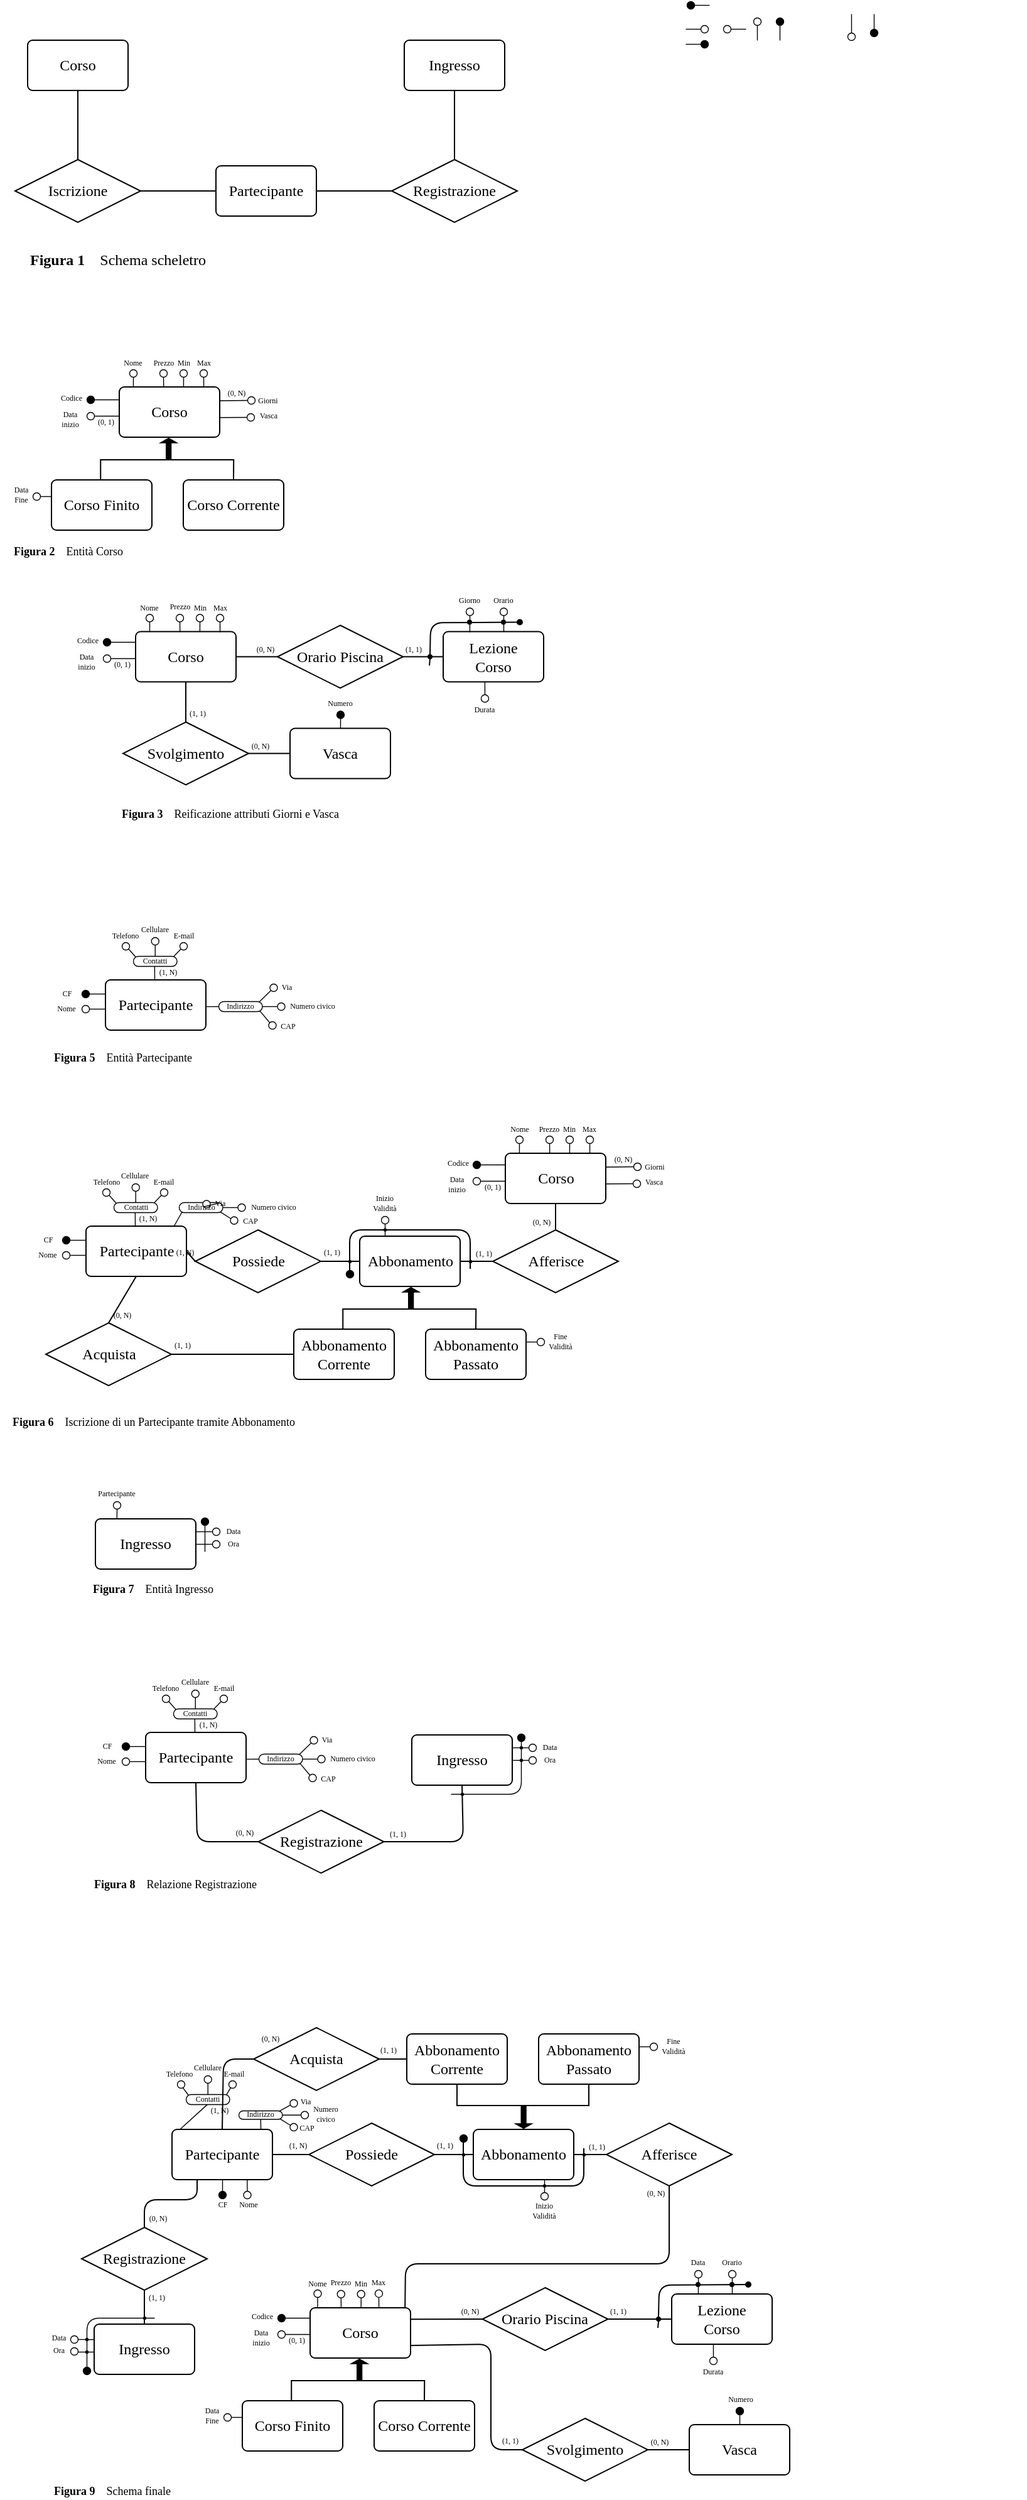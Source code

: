 <mxfile version="20.3.0" type="device" pages="2"><diagram id="woKbbIXFeTOXLFwghpo1" name="Page-1"><mxGraphModel dx="946" dy="672" grid="1" gridSize="1" guides="1" tooltips="1" connect="1" arrows="1" fold="1" page="1" pageScale="1" pageWidth="5000" pageHeight="3500" background="none" math="0" shadow="0"><root><mxCell id="0"/><mxCell id="1" parent="0"/><mxCell id="kT0LW0h4UNcbq7gzm85K-16" value="" style="group" parent="1" vertex="1" connectable="0"><mxGeometry x="591" y="66" width="6" height="6" as="geometry"/></mxCell><mxCell id="kT0LW0h4UNcbq7gzm85K-41" value="" style="ellipse;whiteSpace=wrap;html=1;aspect=fixed;strokeWidth=0.7;fillColor=#FFFFFF;" parent="1" vertex="1"><mxGeometry x="633" y="36" width="6" height="6" as="geometry"/></mxCell><mxCell id="kT0LW0h4UNcbq7gzm85K-42" value="" style="endArrow=none;html=1;rounded=0;strokeWidth=0.7;startSize=1;endSize=3;entryX=0.5;entryY=1;entryDx=0;entryDy=0;" parent="1" target="kT0LW0h4UNcbq7gzm85K-41" edge="1"><mxGeometry width="50" height="50" relative="1" as="geometry"><mxPoint x="636" y="54" as="sourcePoint"/><mxPoint x="620" y="-39" as="targetPoint"/></mxGeometry></mxCell><mxCell id="kT0LW0h4UNcbq7gzm85K-43" value="" style="ellipse;whiteSpace=wrap;html=1;aspect=fixed;strokeWidth=0.7;fillColor=#000000;" parent="1" vertex="1"><mxGeometry x="651" y="36" width="6" height="6" as="geometry"/></mxCell><mxCell id="kT0LW0h4UNcbq7gzm85K-44" value="" style="endArrow=none;html=1;rounded=0;strokeWidth=0.7;startSize=1;endSize=3;entryX=0.5;entryY=1;entryDx=0;entryDy=0;" parent="1" target="kT0LW0h4UNcbq7gzm85K-43" edge="1"><mxGeometry width="50" height="50" relative="1" as="geometry"><mxPoint x="654" y="54" as="sourcePoint"/><mxPoint x="638" y="-39" as="targetPoint"/></mxGeometry></mxCell><mxCell id="kT0LW0h4UNcbq7gzm85K-46" value="" style="group" parent="1" vertex="1" connectable="0"><mxGeometry x="580" y="23" width="18.0" height="6" as="geometry"/></mxCell><mxCell id="kT0LW0h4UNcbq7gzm85K-39" value="" style="ellipse;whiteSpace=wrap;html=1;aspect=fixed;strokeWidth=0.7;fillColor=#000000;" parent="kT0LW0h4UNcbq7gzm85K-46" vertex="1"><mxGeometry width="6" height="6" as="geometry"/></mxCell><mxCell id="kT0LW0h4UNcbq7gzm85K-40" value="" style="endArrow=none;html=1;rounded=0;strokeWidth=0.7;startSize=1;endSize=3;entryX=1;entryY=0.5;entryDx=0;entryDy=0;exitX=-0.002;exitY=0.275;exitDx=0;exitDy=0;exitPerimeter=0;" parent="kT0LW0h4UNcbq7gzm85K-46" target="kT0LW0h4UNcbq7gzm85K-39" edge="1"><mxGeometry width="50" height="50" relative="1" as="geometry"><mxPoint x="18.0" y="3" as="sourcePoint"/><mxPoint x="-13.84" y="-75" as="targetPoint"/></mxGeometry></mxCell><mxCell id="kT0LW0h4UNcbq7gzm85K-47" value="" style="group" parent="1" vertex="1" connectable="0"><mxGeometry x="609" y="42" width="18.0" height="6" as="geometry"/></mxCell><mxCell id="kT0LW0h4UNcbq7gzm85K-48" value="" style="ellipse;whiteSpace=wrap;html=1;aspect=fixed;strokeWidth=0.7;fillColor=#FFFFFF;" parent="kT0LW0h4UNcbq7gzm85K-47" vertex="1"><mxGeometry width="6" height="6" as="geometry"/></mxCell><mxCell id="kT0LW0h4UNcbq7gzm85K-49" value="" style="endArrow=none;html=1;rounded=0;strokeWidth=0.7;startSize=1;endSize=3;entryX=1;entryY=0.5;entryDx=0;entryDy=0;exitX=-0.002;exitY=0.275;exitDx=0;exitDy=0;exitPerimeter=0;" parent="kT0LW0h4UNcbq7gzm85K-47" target="kT0LW0h4UNcbq7gzm85K-48" edge="1"><mxGeometry width="50" height="50" relative="1" as="geometry"><mxPoint x="18.0" y="3" as="sourcePoint"/><mxPoint x="-13.84" y="-75" as="targetPoint"/></mxGeometry></mxCell><mxCell id="kT0LW0h4UNcbq7gzm85K-50" value="" style="group" parent="1" vertex="1" connectable="0"><mxGeometry x="591" y="42" width="18.0" height="6" as="geometry"/></mxCell><mxCell id="kT0LW0h4UNcbq7gzm85K-51" value="" style="ellipse;whiteSpace=wrap;html=1;aspect=fixed;strokeWidth=0.7;fillColor=#FFFFFF;" parent="kT0LW0h4UNcbq7gzm85K-50" vertex="1"><mxGeometry width="6" height="6" as="geometry"/></mxCell><mxCell id="kT0LW0h4UNcbq7gzm85K-52" value="" style="endArrow=none;html=1;rounded=0;strokeWidth=0.7;startSize=1;endSize=3;entryX=0;entryY=0.5;entryDx=0;entryDy=0;" parent="kT0LW0h4UNcbq7gzm85K-50" target="kT0LW0h4UNcbq7gzm85K-51" edge="1"><mxGeometry width="50" height="50" relative="1" as="geometry"><mxPoint x="-12" y="3" as="sourcePoint"/><mxPoint x="-13.84" y="-75" as="targetPoint"/></mxGeometry></mxCell><mxCell id="kT0LW0h4UNcbq7gzm85K-55" value="" style="ellipse;whiteSpace=wrap;html=1;aspect=fixed;strokeWidth=0.7;fillColor=#000000;" parent="1" vertex="1"><mxGeometry x="591" y="54" width="6" height="6" as="geometry"/></mxCell><mxCell id="kT0LW0h4UNcbq7gzm85K-56" value="" style="endArrow=none;html=1;rounded=0;strokeWidth=0.7;startSize=1;endSize=3;entryX=0;entryY=0.5;entryDx=0;entryDy=0;" parent="1" target="kT0LW0h4UNcbq7gzm85K-55" edge="1"><mxGeometry width="50" height="50" relative="1" as="geometry"><mxPoint x="579" y="57" as="sourcePoint"/><mxPoint x="-13.84" y="-63" as="targetPoint"/></mxGeometry></mxCell><mxCell id="kT0LW0h4UNcbq7gzm85K-60" value="" style="ellipse;whiteSpace=wrap;html=1;aspect=fixed;strokeWidth=0.7;fillColor=#FFFFFF;" parent="1" vertex="1"><mxGeometry x="708" y="48" width="6" height="6" as="geometry"/></mxCell><mxCell id="kT0LW0h4UNcbq7gzm85K-61" value="" style="endArrow=none;html=1;rounded=0;strokeWidth=0.7;startSize=1;endSize=3;entryX=0.5;entryY=0;entryDx=0;entryDy=0;" parent="1" target="kT0LW0h4UNcbq7gzm85K-60" edge="1"><mxGeometry width="50" height="50" relative="1" as="geometry"><mxPoint x="711" y="33" as="sourcePoint"/><mxPoint x="711.0" y="45" as="targetPoint"/></mxGeometry></mxCell><mxCell id="kT0LW0h4UNcbq7gzm85K-62" value="" style="ellipse;whiteSpace=wrap;html=1;aspect=fixed;strokeWidth=0.7;fillColor=#000000;" parent="1" vertex="1"><mxGeometry x="726" y="45" width="6" height="6" as="geometry"/></mxCell><mxCell id="kT0LW0h4UNcbq7gzm85K-63" value="" style="endArrow=none;html=1;rounded=0;strokeWidth=0.7;startSize=1;endSize=3;entryX=0.5;entryY=0;entryDx=0;entryDy=0;" parent="1" target="kT0LW0h4UNcbq7gzm85K-62" edge="1"><mxGeometry width="50" height="50" relative="1" as="geometry"><mxPoint x="729" y="33" as="sourcePoint"/><mxPoint x="713" y="-30" as="targetPoint"/></mxGeometry></mxCell><mxCell id="P0ketBV94aCyy53N7LpD-45" value="" style="group" parent="1" vertex="1" connectable="0"><mxGeometry x="45" y="54" width="400" height="190" as="geometry"/></mxCell><mxCell id="P0ketBV94aCyy53N7LpD-41" value="&lt;div style=&quot;&quot;&gt;&lt;b style=&quot;background-color: initial;&quot;&gt;Figura 1&amp;nbsp; &amp;nbsp; &lt;/b&gt;&lt;span style=&quot;background-color: initial;&quot;&gt;Schema scheletro&lt;span style=&quot;font-weight: bold; white-space: pre;&quot;&gt; &lt;/span&gt;&lt;/span&gt;&lt;/div&gt;" style="text;html=1;strokeColor=none;fillColor=none;align=left;verticalAlign=middle;whiteSpace=wrap;rounded=0;fontFamily=Times New Roman;" parent="P0ketBV94aCyy53N7LpD-45" vertex="1"><mxGeometry x="10" y="160" width="150" height="30" as="geometry"/></mxCell><mxCell id="P0ketBV94aCyy53N7LpD-26" value="&lt;font face=&quot;Times New Roman&quot;&gt;Corso&lt;/font&gt;" style="rounded=1;arcSize=10;whiteSpace=wrap;html=1;align=center;" parent="P0ketBV94aCyy53N7LpD-45" vertex="1"><mxGeometry x="10" width="80" height="40" as="geometry"/></mxCell><mxCell id="P0ketBV94aCyy53N7LpD-28" value="&lt;font face=&quot;Times New Roman&quot;&gt;Ingresso&lt;/font&gt;" style="rounded=1;arcSize=10;whiteSpace=wrap;html=1;align=center;" parent="P0ketBV94aCyy53N7LpD-45" vertex="1"><mxGeometry x="310" width="80" height="40" as="geometry"/></mxCell><mxCell id="P0ketBV94aCyy53N7LpD-30" value="&lt;font face=&quot;Times New Roman&quot;&gt;Partecipante&lt;/font&gt;" style="rounded=1;arcSize=10;whiteSpace=wrap;html=1;align=center;" parent="P0ketBV94aCyy53N7LpD-45" vertex="1"><mxGeometry x="160" y="100" width="80" height="40" as="geometry"/></mxCell><mxCell id="P0ketBV94aCyy53N7LpD-31" value="&lt;font face=&quot;Times New Roman&quot;&gt;Registrazione&lt;/font&gt;" style="shape=rhombus;perimeter=rhombusPerimeter;whiteSpace=wrap;html=1;align=center;" parent="P0ketBV94aCyy53N7LpD-45" vertex="1"><mxGeometry x="300" y="95" width="100" height="50" as="geometry"/></mxCell><mxCell id="P0ketBV94aCyy53N7LpD-32" value="&lt;font face=&quot;Times New Roman&quot;&gt;Iscrizione&lt;/font&gt;" style="shape=rhombus;perimeter=rhombusPerimeter;whiteSpace=wrap;html=1;align=center;" parent="P0ketBV94aCyy53N7LpD-45" vertex="1"><mxGeometry y="95" width="100" height="50" as="geometry"/></mxCell><mxCell id="P0ketBV94aCyy53N7LpD-37" value="" style="endArrow=none;html=1;rounded=0;fontFamily=Times New Roman;exitX=0.5;exitY=1;exitDx=0;exitDy=0;entryX=0.5;entryY=0;entryDx=0;entryDy=0;" parent="P0ketBV94aCyy53N7LpD-45" source="P0ketBV94aCyy53N7LpD-26" target="P0ketBV94aCyy53N7LpD-32" edge="1"><mxGeometry relative="1" as="geometry"><mxPoint x="120" y="80" as="sourcePoint"/><mxPoint x="280" y="80" as="targetPoint"/></mxGeometry></mxCell><mxCell id="P0ketBV94aCyy53N7LpD-38" value="" style="endArrow=none;html=1;rounded=0;fontFamily=Times New Roman;exitX=1;exitY=0.5;exitDx=0;exitDy=0;" parent="P0ketBV94aCyy53N7LpD-45" source="P0ketBV94aCyy53N7LpD-32" target="P0ketBV94aCyy53N7LpD-30" edge="1"><mxGeometry relative="1" as="geometry"><mxPoint x="120" y="80" as="sourcePoint"/><mxPoint x="280" y="80" as="targetPoint"/></mxGeometry></mxCell><mxCell id="P0ketBV94aCyy53N7LpD-39" value="" style="endArrow=none;html=1;rounded=0;fontFamily=Times New Roman;exitX=1;exitY=0.5;exitDx=0;exitDy=0;entryX=0;entryY=0.5;entryDx=0;entryDy=0;" parent="P0ketBV94aCyy53N7LpD-45" source="P0ketBV94aCyy53N7LpD-30" target="P0ketBV94aCyy53N7LpD-31" edge="1"><mxGeometry relative="1" as="geometry"><mxPoint x="120" y="80" as="sourcePoint"/><mxPoint x="280" y="80" as="targetPoint"/></mxGeometry></mxCell><mxCell id="P0ketBV94aCyy53N7LpD-40" value="" style="endArrow=none;html=1;rounded=0;fontFamily=Times New Roman;exitX=0.5;exitY=0;exitDx=0;exitDy=0;entryX=0.5;entryY=1;entryDx=0;entryDy=0;" parent="P0ketBV94aCyy53N7LpD-45" source="P0ketBV94aCyy53N7LpD-31" target="P0ketBV94aCyy53N7LpD-28" edge="1"><mxGeometry relative="1" as="geometry"><mxPoint x="120" y="80" as="sourcePoint"/><mxPoint x="280" y="80" as="targetPoint"/></mxGeometry></mxCell><mxCell id="_5FgyJxzHDTqkFXGpB6h-153" value="&lt;font face=&quot;Times New Roman&quot; style=&quot;font-size: 6px;&quot;&gt;Cellulare&lt;/font&gt;" style="text;html=1;strokeColor=none;fillColor=none;align=center;verticalAlign=middle;whiteSpace=wrap;rounded=0;strokeWidth=0.7;fontSize=6;" parent="1" vertex="1"><mxGeometry x="144.87" y="758" width="23" height="7" as="geometry"/></mxCell><mxCell id="WnkNZYTQLZm2ksabgKGk-1" value="Contatti" style="rounded=1;whiteSpace=wrap;html=1;strokeWidth=0.7;fontFamily=Times New Roman;fontSize=6;fillColor=#FFFFFF;arcSize=50;" parent="1" vertex="1"><mxGeometry x="139" y="783" width="34.75" height="8" as="geometry"/></mxCell><mxCell id="WnkNZYTQLZm2ksabgKGk-3" value="" style="endArrow=none;html=1;rounded=0;strokeWidth=0.7;startSize=1;endSize=3;entryX=0.5;entryY=1;entryDx=0;entryDy=0;exitX=0.5;exitY=0;exitDx=0;exitDy=0;" parent="1" source="WnkNZYTQLZm2ksabgKGk-1" target="WnkNZYTQLZm2ksabgKGk-8" edge="1"><mxGeometry width="50" height="50" relative="1" as="geometry"><mxPoint x="97.999" y="753.344" as="sourcePoint"/><mxPoint x="81.264" y="231.712" as="targetPoint"/></mxGeometry></mxCell><mxCell id="WnkNZYTQLZm2ksabgKGk-4" value="" style="ellipse;whiteSpace=wrap;html=1;aspect=fixed;strokeWidth=0.7;fillColor=#FFFFFF;" parent="1" vertex="1"><mxGeometry x="176" y="772" width="6" height="6" as="geometry"/></mxCell><mxCell id="WnkNZYTQLZm2ksabgKGk-5" value="" style="endArrow=none;html=1;rounded=0;strokeWidth=0.7;startSize=1;endSize=3;entryX=0;entryY=1;entryDx=0;entryDy=0;exitX=0.924;exitY=0.017;exitDx=0;exitDy=0;exitPerimeter=0;" parent="1" source="WnkNZYTQLZm2ksabgKGk-1" target="WnkNZYTQLZm2ksabgKGk-4" edge="1"><mxGeometry width="50" height="50" relative="1" as="geometry"><mxPoint x="98.625" y="760.432" as="sourcePoint"/><mxPoint x="-302.11" y="-136" as="targetPoint"/></mxGeometry></mxCell><mxCell id="WnkNZYTQLZm2ksabgKGk-6" value="" style="ellipse;whiteSpace=wrap;html=1;aspect=fixed;strokeWidth=0.7;fillColor=#FFFFFF;" parent="1" vertex="1"><mxGeometry x="130" y="772" width="6" height="6" as="geometry"/></mxCell><mxCell id="WnkNZYTQLZm2ksabgKGk-7" value="" style="endArrow=none;html=1;rounded=0;strokeWidth=0.7;startSize=1;endSize=3;entryX=1;entryY=1;entryDx=0;entryDy=0;exitX=0.052;exitY=0.063;exitDx=0;exitDy=0;exitPerimeter=0;" parent="1" source="WnkNZYTQLZm2ksabgKGk-1" target="WnkNZYTQLZm2ksabgKGk-6" edge="1"><mxGeometry width="50" height="50" relative="1" as="geometry"><mxPoint x="100.64" y="757" as="sourcePoint"/><mxPoint x="-283.11" y="-136" as="targetPoint"/></mxGeometry></mxCell><mxCell id="WnkNZYTQLZm2ksabgKGk-8" value="" style="ellipse;whiteSpace=wrap;html=1;aspect=fixed;strokeWidth=0.7;fillColor=#FFFFFF;" parent="1" vertex="1"><mxGeometry x="153.37" y="768" width="6" height="6" as="geometry"/></mxCell><mxCell id="WnkNZYTQLZm2ksabgKGk-9" value="&lt;font face=&quot;Times New Roman&quot; style=&quot;font-size: 6px;&quot;&gt;Telefono&lt;/font&gt;" style="text;html=1;strokeColor=none;fillColor=none;align=center;verticalAlign=middle;whiteSpace=wrap;rounded=0;strokeWidth=0.7;fontSize=6;" parent="1" vertex="1"><mxGeometry x="122" y="763" width="22" height="7" as="geometry"/></mxCell><mxCell id="WnkNZYTQLZm2ksabgKGk-10" value="&lt;font face=&quot;Times New Roman&quot; style=&quot;font-size: 6px;&quot;&gt;E-mail&lt;/font&gt;" style="text;html=1;strokeColor=none;fillColor=none;align=center;verticalAlign=middle;whiteSpace=wrap;rounded=0;strokeWidth=0.7;fontSize=6;" parent="1" vertex="1"><mxGeometry x="169.72" y="763" width="18.55" height="7" as="geometry"/></mxCell><mxCell id="WnkNZYTQLZm2ksabgKGk-187" value="" style="group" parent="1" vertex="1" connectable="0"><mxGeometry x="105" y="1207" width="120" height="83.5" as="geometry"/></mxCell><mxCell id="WnkNZYTQLZm2ksabgKGk-185" value="" style="group" parent="WnkNZYTQLZm2ksabgKGk-187" vertex="1" connectable="0"><mxGeometry x="4" width="116" height="64" as="geometry"/></mxCell><mxCell id="WnkNZYTQLZm2ksabgKGk-171" value="&lt;font face=&quot;Times New Roman&quot;&gt;Ingresso&lt;/font&gt;" style="rounded=1;arcSize=10;whiteSpace=wrap;html=1;align=center;" parent="WnkNZYTQLZm2ksabgKGk-185" vertex="1"><mxGeometry y="24" width="80" height="40" as="geometry"/></mxCell><mxCell id="WnkNZYTQLZm2ksabgKGk-172" value="" style="ellipse;whiteSpace=wrap;html=1;aspect=fixed;strokeWidth=0.7;fillColor=#FFFFFF;" parent="WnkNZYTQLZm2ksabgKGk-185" vertex="1"><mxGeometry x="14" y="10" width="6" height="6" as="geometry"/></mxCell><mxCell id="WnkNZYTQLZm2ksabgKGk-173" value="" style="endArrow=none;html=1;rounded=0;strokeWidth=0.7;startSize=1;endSize=3;entryX=0.5;entryY=1;entryDx=0;entryDy=0;exitX=0.211;exitY=0;exitDx=0;exitDy=0;exitPerimeter=0;" parent="WnkNZYTQLZm2ksabgKGk-185" source="WnkNZYTQLZm2ksabgKGk-171" target="WnkNZYTQLZm2ksabgKGk-172" edge="1"><mxGeometry width="50" height="50" relative="1" as="geometry"><mxPoint x="17" y="21" as="sourcePoint"/><mxPoint x="1" y="-72" as="targetPoint"/></mxGeometry></mxCell><mxCell id="WnkNZYTQLZm2ksabgKGk-176" value="" style="ellipse;whiteSpace=wrap;html=1;aspect=fixed;strokeWidth=0.7;fillColor=#FFFFFF;" parent="WnkNZYTQLZm2ksabgKGk-185" vertex="1"><mxGeometry x="93" y="31" width="6" height="6" as="geometry"/></mxCell><mxCell id="WnkNZYTQLZm2ksabgKGk-177" value="" style="endArrow=none;html=1;rounded=0;strokeWidth=0.7;startSize=1;endSize=3;entryX=0;entryY=0.5;entryDx=0;entryDy=0;exitX=1;exitY=0.25;exitDx=0;exitDy=0;" parent="WnkNZYTQLZm2ksabgKGk-185" source="WnkNZYTQLZm2ksabgKGk-171" target="WnkNZYTQLZm2ksabgKGk-176" edge="1"><mxGeometry width="50" height="50" relative="1" as="geometry"><mxPoint x="76.27" y="-8.5" as="sourcePoint"/><mxPoint x="60.27" y="-101.5" as="targetPoint"/></mxGeometry></mxCell><mxCell id="WnkNZYTQLZm2ksabgKGk-178" value="" style="ellipse;whiteSpace=wrap;html=1;aspect=fixed;strokeWidth=0.7;fillColor=#FFFFFF;" parent="WnkNZYTQLZm2ksabgKGk-185" vertex="1"><mxGeometry x="93" y="41" width="6" height="6" as="geometry"/></mxCell><mxCell id="WnkNZYTQLZm2ksabgKGk-179" value="" style="endArrow=none;html=1;rounded=0;strokeWidth=0.7;startSize=1;endSize=3;entryX=0;entryY=0.5;entryDx=0;entryDy=0;exitX=1;exitY=0.5;exitDx=0;exitDy=0;" parent="WnkNZYTQLZm2ksabgKGk-185" source="WnkNZYTQLZm2ksabgKGk-171" target="WnkNZYTQLZm2ksabgKGk-178" edge="1"><mxGeometry width="50" height="50" relative="1" as="geometry"><mxPoint x="94.27" y="-8.5" as="sourcePoint"/><mxPoint x="78.27" y="-101.5" as="targetPoint"/></mxGeometry></mxCell><mxCell id="WnkNZYTQLZm2ksabgKGk-180" value="&lt;font face=&quot;Times New Roman&quot; style=&quot;font-size: 6px;&quot;&gt;Partecipante&lt;/font&gt;" style="text;html=1;strokeColor=none;fillColor=none;align=center;verticalAlign=middle;whiteSpace=wrap;rounded=0;strokeWidth=0.7;fontSize=6;" parent="WnkNZYTQLZm2ksabgKGk-185" vertex="1"><mxGeometry x="2" width="30" height="7" as="geometry"/></mxCell><mxCell id="WnkNZYTQLZm2ksabgKGk-181" value="&lt;font face=&quot;Times New Roman&quot; style=&quot;font-size: 6px;&quot;&gt;Data&lt;/font&gt;" style="text;html=1;strokeColor=none;fillColor=none;align=center;verticalAlign=middle;whiteSpace=wrap;rounded=0;strokeWidth=0.7;fontSize=6;" parent="WnkNZYTQLZm2ksabgKGk-185" vertex="1"><mxGeometry x="104" y="30" width="12" height="7" as="geometry"/></mxCell><mxCell id="WnkNZYTQLZm2ksabgKGk-182" value="&lt;font face=&quot;Times New Roman&quot; style=&quot;font-size: 6px;&quot;&gt;Ora&lt;/font&gt;" style="text;html=1;strokeColor=none;fillColor=none;align=center;verticalAlign=middle;whiteSpace=wrap;rounded=0;strokeWidth=0.7;fontSize=6;" parent="WnkNZYTQLZm2ksabgKGk-185" vertex="1"><mxGeometry x="104" y="40" width="12" height="7" as="geometry"/></mxCell><mxCell id="WnkNZYTQLZm2ksabgKGk-183" value="" style="ellipse;whiteSpace=wrap;html=1;aspect=fixed;strokeWidth=0.7;fillColor=#000000;" parent="WnkNZYTQLZm2ksabgKGk-185" vertex="1"><mxGeometry x="84" y="23" width="6" height="6" as="geometry"/></mxCell><mxCell id="WnkNZYTQLZm2ksabgKGk-184" value="" style="endArrow=none;html=1;rounded=0;strokeWidth=0.7;startSize=1;endSize=3;entryX=0.5;entryY=1;entryDx=0;entryDy=0;" parent="WnkNZYTQLZm2ksabgKGk-185" target="WnkNZYTQLZm2ksabgKGk-183" edge="1"><mxGeometry width="50" height="50" relative="1" as="geometry"><mxPoint x="87" y="50" as="sourcePoint"/><mxPoint x="71" y="-59" as="targetPoint"/></mxGeometry></mxCell><mxCell id="WnkNZYTQLZm2ksabgKGk-186" value="&lt;div style=&quot;font-size: 9px;&quot;&gt;&lt;b style=&quot;background-color: initial;&quot;&gt;Figura 7&amp;nbsp; &amp;nbsp;&amp;nbsp;&lt;/b&gt;&lt;span style=&quot;background-color: initial;&quot;&gt;Entità&amp;nbsp;&lt;/span&gt;&lt;span style=&quot;background-color: initial;&quot;&gt;Ingresso&lt;/span&gt;&lt;span style=&quot;background-color: initial;&quot;&gt;&lt;span style=&quot;font-weight: bold; white-space: pre;&quot;&gt; &lt;/span&gt;&lt;/span&gt;&lt;/div&gt;" style="text;html=1;strokeColor=none;fillColor=none;align=left;verticalAlign=middle;whiteSpace=wrap;rounded=0;fontFamily=Times New Roman;" parent="WnkNZYTQLZm2ksabgKGk-187" vertex="1"><mxGeometry y="76" width="103" height="7.5" as="geometry"/></mxCell><mxCell id="WnkNZYTQLZm2ksabgKGk-228" value="" style="group" parent="1" vertex="1" connectable="0"><mxGeometry x="106" y="1357" width="371" height="168.5" as="geometry"/></mxCell><mxCell id="WnkNZYTQLZm2ksabgKGk-229" value="&lt;div style=&quot;font-size: 9px;&quot;&gt;&lt;b style=&quot;background-color: initial;&quot;&gt;Figura 8&amp;nbsp; &amp;nbsp;&amp;nbsp;&lt;/b&gt;&lt;span style=&quot;background-color: initial;&quot;&gt;Relazione&amp;nbsp;&lt;/span&gt;&lt;span style=&quot;background-color: initial;&quot;&gt;Registrazione&lt;/span&gt;&lt;span style=&quot;background-color: initial;&quot;&gt;&lt;span style=&quot;font-weight: bold; white-space: pre;&quot;&gt; &lt;/span&gt;&lt;/span&gt;&lt;/div&gt;" style="text;html=1;strokeColor=none;fillColor=none;align=left;verticalAlign=middle;whiteSpace=wrap;rounded=0;fontFamily=Times New Roman;" parent="WnkNZYTQLZm2ksabgKGk-228" vertex="1"><mxGeometry y="161" width="135" height="7.5" as="geometry"/></mxCell><mxCell id="WnkNZYTQLZm2ksabgKGk-230" value="" style="group" parent="WnkNZYTQLZm2ksabgKGk-228" vertex="1" connectable="0"><mxGeometry width="371" height="156" as="geometry"/></mxCell><mxCell id="WnkNZYTQLZm2ksabgKGk-231" value="&lt;font face=&quot;Times New Roman&quot;&gt;Partecipante&lt;/font&gt;" style="rounded=1;arcSize=10;whiteSpace=wrap;html=1;align=center;" parent="WnkNZYTQLZm2ksabgKGk-230" vertex="1"><mxGeometry x="43" y="44" width="80" height="40" as="geometry"/></mxCell><mxCell id="WnkNZYTQLZm2ksabgKGk-232" value="" style="group" parent="WnkNZYTQLZm2ksabgKGk-230" vertex="1" connectable="0"><mxGeometry x="24" y="52" width="6" height="6" as="geometry"/></mxCell><mxCell id="WnkNZYTQLZm2ksabgKGk-233" value="" style="ellipse;whiteSpace=wrap;html=1;aspect=fixed;strokeWidth=0.7;fillColor=#000000;" parent="WnkNZYTQLZm2ksabgKGk-232" vertex="1"><mxGeometry width="6" height="6" as="geometry"/></mxCell><mxCell id="WnkNZYTQLZm2ksabgKGk-234" value="" style="endArrow=none;html=1;rounded=0;strokeWidth=0.7;startSize=1;endSize=3;entryX=1;entryY=0.5;entryDx=0;entryDy=0;exitX=-0.002;exitY=0.275;exitDx=0;exitDy=0;exitPerimeter=0;" parent="WnkNZYTQLZm2ksabgKGk-230" source="WnkNZYTQLZm2ksabgKGk-231" target="WnkNZYTQLZm2ksabgKGk-233" edge="1"><mxGeometry width="50" height="50" relative="1" as="geometry"><mxPoint x="10" y="-457" as="sourcePoint"/><mxPoint x="-21" y="-535" as="targetPoint"/></mxGeometry></mxCell><mxCell id="WnkNZYTQLZm2ksabgKGk-235" value="" style="group" parent="WnkNZYTQLZm2ksabgKGk-230" vertex="1" connectable="0"><mxGeometry x="24" y="64" width="18" height="6" as="geometry"/></mxCell><mxCell id="WnkNZYTQLZm2ksabgKGk-236" value="" style="ellipse;whiteSpace=wrap;html=1;aspect=fixed;strokeWidth=0.7;fillColor=#FFFFFF;" parent="WnkNZYTQLZm2ksabgKGk-235" vertex="1"><mxGeometry width="6" height="6" as="geometry"/></mxCell><mxCell id="WnkNZYTQLZm2ksabgKGk-237" value="" style="endArrow=none;html=1;rounded=0;strokeWidth=0.7;startSize=1;endSize=3;entryX=1;entryY=0.5;entryDx=0;entryDy=0;exitX=-0.002;exitY=0.575;exitDx=0;exitDy=0;exitPerimeter=0;" parent="WnkNZYTQLZm2ksabgKGk-230" source="WnkNZYTQLZm2ksabgKGk-231" target="WnkNZYTQLZm2ksabgKGk-236" edge="1"><mxGeometry width="50" height="50" relative="1" as="geometry"><mxPoint x="10" y="-445" as="sourcePoint"/><mxPoint x="-21.84" y="-523" as="targetPoint"/></mxGeometry></mxCell><mxCell id="WnkNZYTQLZm2ksabgKGk-238" value="&lt;font face=&quot;Times New Roman&quot; style=&quot;font-size: 6px;&quot;&gt;CF&lt;/font&gt;" style="text;html=1;strokeColor=none;fillColor=none;align=center;verticalAlign=middle;whiteSpace=wrap;rounded=0;strokeWidth=0.7;fontSize=6;" parent="WnkNZYTQLZm2ksabgKGk-230" vertex="1"><mxGeometry x="1.5" y="49" width="21" height="12" as="geometry"/></mxCell><mxCell id="WnkNZYTQLZm2ksabgKGk-239" value="&lt;font face=&quot;Times New Roman&quot; style=&quot;font-size: 6px;&quot;&gt;Nome&lt;/font&gt;" style="text;html=1;strokeColor=none;fillColor=none;align=center;verticalAlign=middle;whiteSpace=wrap;rounded=0;strokeWidth=0.7;fontSize=6;" parent="WnkNZYTQLZm2ksabgKGk-230" vertex="1"><mxGeometry y="61" width="24" height="12" as="geometry"/></mxCell><mxCell id="WnkNZYTQLZm2ksabgKGk-240" value="&lt;font face=&quot;Times New Roman&quot;&gt;(1, N)&lt;/font&gt;" style="text;html=1;strokeColor=none;fillColor=none;align=center;verticalAlign=middle;whiteSpace=wrap;rounded=0;strokeWidth=0.7;fontSize=6;" parent="WnkNZYTQLZm2ksabgKGk-230" vertex="1"><mxGeometry x="83.88" y="34" width="18" height="8" as="geometry"/></mxCell><mxCell id="WnkNZYTQLZm2ksabgKGk-241" value="" style="endArrow=none;html=1;rounded=0;strokeWidth=0.7;startSize=1;endSize=3;entryX=0.487;entryY=0.991;entryDx=0;entryDy=0;exitX=0.747;exitY=-0.002;exitDx=0;exitDy=0;exitPerimeter=0;entryPerimeter=0;" parent="WnkNZYTQLZm2ksabgKGk-230" target="WnkNZYTQLZm2ksabgKGk-254" edge="1"><mxGeometry width="50" height="50" relative="1" as="geometry"><mxPoint x="82.01" y="43.92" as="sourcePoint"/><mxPoint x="50.0" y="-479" as="targetPoint"/></mxGeometry></mxCell><mxCell id="WnkNZYTQLZm2ksabgKGk-242" value="Indirizzo" style="rounded=1;whiteSpace=wrap;html=1;strokeWidth=0.7;fontFamily=Times New Roman;fontSize=6;fillColor=#FFFFFF;arcSize=50;" parent="WnkNZYTQLZm2ksabgKGk-230" vertex="1"><mxGeometry x="133" y="61" width="34.75" height="8" as="geometry"/></mxCell><mxCell id="WnkNZYTQLZm2ksabgKGk-243" value="" style="endArrow=none;html=1;rounded=0;strokeWidth=0.7;startSize=1;endSize=3;entryX=0;entryY=1;entryDx=0;entryDy=0;exitX=0.924;exitY=0.043;exitDx=0;exitDy=0;exitPerimeter=0;" parent="WnkNZYTQLZm2ksabgKGk-230" source="WnkNZYTQLZm2ksabgKGk-242" target="WnkNZYTQLZm2ksabgKGk-248" edge="1"><mxGeometry width="50" height="50" relative="1" as="geometry"><mxPoint x="-183" y="-740" as="sourcePoint"/><mxPoint x="148.374" y="-460.288" as="targetPoint"/></mxGeometry></mxCell><mxCell id="WnkNZYTQLZm2ksabgKGk-244" value="" style="ellipse;whiteSpace=wrap;html=1;aspect=fixed;strokeWidth=0.7;fillColor=#FFFFFF;" parent="WnkNZYTQLZm2ksabgKGk-230" vertex="1"><mxGeometry x="172.75" y="77" width="6" height="6" as="geometry"/></mxCell><mxCell id="WnkNZYTQLZm2ksabgKGk-245" value="" style="endArrow=none;html=1;rounded=0;strokeWidth=0.7;startSize=1;endSize=3;entryX=0;entryY=0;entryDx=0;entryDy=0;exitX=0.942;exitY=0.929;exitDx=0;exitDy=0;exitPerimeter=0;" parent="WnkNZYTQLZm2ksabgKGk-230" source="WnkNZYTQLZm2ksabgKGk-242" target="WnkNZYTQLZm2ksabgKGk-244" edge="1"><mxGeometry width="50" height="50" relative="1" as="geometry"><mxPoint x="-219" y="-735" as="sourcePoint"/><mxPoint x="-235" y="-828" as="targetPoint"/></mxGeometry></mxCell><mxCell id="WnkNZYTQLZm2ksabgKGk-246" value="" style="ellipse;whiteSpace=wrap;html=1;aspect=fixed;strokeWidth=0.7;fillColor=#FFFFFF;" parent="WnkNZYTQLZm2ksabgKGk-230" vertex="1"><mxGeometry x="179.75" y="62" width="6" height="6" as="geometry"/></mxCell><mxCell id="WnkNZYTQLZm2ksabgKGk-247" value="" style="endArrow=none;html=1;rounded=0;strokeWidth=0.7;startSize=1;endSize=3;entryX=0;entryY=0.5;entryDx=0;entryDy=0;exitX=1;exitY=0.5;exitDx=0;exitDy=0;" parent="WnkNZYTQLZm2ksabgKGk-230" source="WnkNZYTQLZm2ksabgKGk-242" target="WnkNZYTQLZm2ksabgKGk-246" edge="1"><mxGeometry width="50" height="50" relative="1" as="geometry"><mxPoint x="-200" y="-735" as="sourcePoint"/><mxPoint x="-216" y="-828" as="targetPoint"/></mxGeometry></mxCell><mxCell id="WnkNZYTQLZm2ksabgKGk-248" value="" style="ellipse;whiteSpace=wrap;html=1;aspect=fixed;strokeWidth=0.7;fillColor=#FFFFFF;" parent="WnkNZYTQLZm2ksabgKGk-230" vertex="1"><mxGeometry x="173.75" y="47" width="6" height="6" as="geometry"/></mxCell><mxCell id="WnkNZYTQLZm2ksabgKGk-249" value="" style="endArrow=none;html=1;rounded=0;strokeWidth=0.7;startSize=1;endSize=3;entryX=0;entryY=0.5;entryDx=0;entryDy=0;exitX=1;exitY=0.526;exitDx=0;exitDy=0;exitPerimeter=0;" parent="WnkNZYTQLZm2ksabgKGk-230" source="WnkNZYTQLZm2ksabgKGk-231" target="WnkNZYTQLZm2ksabgKGk-242" edge="1"><mxGeometry width="50" height="50" relative="1" as="geometry"><mxPoint x="133.01" y="-441.08" as="sourcePoint"/><mxPoint x="-197.71" y="-736" as="targetPoint"/></mxGeometry></mxCell><mxCell id="WnkNZYTQLZm2ksabgKGk-250" value="&lt;font face=&quot;Times New Roman&quot; style=&quot;font-size: 6px;&quot;&gt;Via&lt;/font&gt;" style="text;html=1;strokeColor=none;fillColor=none;align=center;verticalAlign=middle;whiteSpace=wrap;rounded=0;strokeWidth=0.7;fontSize=6;" parent="WnkNZYTQLZm2ksabgKGk-230" vertex="1"><mxGeometry x="180" y="46" width="15" height="7" as="geometry"/></mxCell><mxCell id="WnkNZYTQLZm2ksabgKGk-251" value="&lt;font face=&quot;Times New Roman&quot; style=&quot;font-size: 6px;&quot;&gt;Numero civico&lt;/font&gt;" style="text;html=1;strokeColor=none;fillColor=none;align=center;verticalAlign=middle;whiteSpace=wrap;rounded=0;strokeWidth=0.7;fontSize=6;" parent="WnkNZYTQLZm2ksabgKGk-230" vertex="1"><mxGeometry x="189" y="61" width="38" height="7" as="geometry"/></mxCell><mxCell id="WnkNZYTQLZm2ksabgKGk-252" value="&lt;font face=&quot;Times New Roman&quot; style=&quot;font-size: 6px;&quot;&gt;CAP&lt;/font&gt;" style="text;html=1;strokeColor=none;fillColor=none;align=center;verticalAlign=middle;whiteSpace=wrap;rounded=0;strokeWidth=0.7;fontSize=6;" parent="WnkNZYTQLZm2ksabgKGk-230" vertex="1"><mxGeometry x="181" y="77" width="15" height="7" as="geometry"/></mxCell><mxCell id="WnkNZYTQLZm2ksabgKGk-253" value="&lt;font face=&quot;Times New Roman&quot; style=&quot;font-size: 6px;&quot;&gt;Cellulare&lt;/font&gt;" style="text;html=1;strokeColor=none;fillColor=none;align=center;verticalAlign=middle;whiteSpace=wrap;rounded=0;strokeWidth=0.7;fontSize=6;" parent="WnkNZYTQLZm2ksabgKGk-230" vertex="1"><mxGeometry x="70.87" width="23" height="7" as="geometry"/></mxCell><mxCell id="WnkNZYTQLZm2ksabgKGk-254" value="Contatti" style="rounded=1;whiteSpace=wrap;html=1;strokeWidth=0.7;fontFamily=Times New Roman;fontSize=6;fillColor=#FFFFFF;arcSize=50;" parent="WnkNZYTQLZm2ksabgKGk-230" vertex="1"><mxGeometry x="65" y="25" width="34.75" height="8" as="geometry"/></mxCell><mxCell id="WnkNZYTQLZm2ksabgKGk-255" value="" style="endArrow=none;html=1;rounded=0;strokeWidth=0.7;startSize=1;endSize=3;entryX=0.5;entryY=1;entryDx=0;entryDy=0;exitX=0.5;exitY=0;exitDx=0;exitDy=0;" parent="WnkNZYTQLZm2ksabgKGk-230" source="WnkNZYTQLZm2ksabgKGk-254" target="WnkNZYTQLZm2ksabgKGk-260" edge="1"><mxGeometry width="50" height="50" relative="1" as="geometry"><mxPoint x="23.999" y="-4.656" as="sourcePoint"/><mxPoint x="7.264" y="-526.288" as="targetPoint"/></mxGeometry></mxCell><mxCell id="WnkNZYTQLZm2ksabgKGk-256" value="" style="ellipse;whiteSpace=wrap;html=1;aspect=fixed;strokeWidth=0.7;fillColor=#FFFFFF;" parent="WnkNZYTQLZm2ksabgKGk-230" vertex="1"><mxGeometry x="102" y="14" width="6" height="6" as="geometry"/></mxCell><mxCell id="WnkNZYTQLZm2ksabgKGk-257" value="" style="endArrow=none;html=1;rounded=0;strokeWidth=0.7;startSize=1;endSize=3;entryX=0;entryY=1;entryDx=0;entryDy=0;exitX=0.924;exitY=0.017;exitDx=0;exitDy=0;exitPerimeter=0;" parent="WnkNZYTQLZm2ksabgKGk-230" source="WnkNZYTQLZm2ksabgKGk-254" target="WnkNZYTQLZm2ksabgKGk-256" edge="1"><mxGeometry width="50" height="50" relative="1" as="geometry"><mxPoint x="24.625" y="2.432" as="sourcePoint"/><mxPoint x="-376.11" y="-894" as="targetPoint"/></mxGeometry></mxCell><mxCell id="WnkNZYTQLZm2ksabgKGk-258" value="" style="ellipse;whiteSpace=wrap;html=1;aspect=fixed;strokeWidth=0.7;fillColor=#FFFFFF;" parent="WnkNZYTQLZm2ksabgKGk-230" vertex="1"><mxGeometry x="56" y="14" width="6" height="6" as="geometry"/></mxCell><mxCell id="WnkNZYTQLZm2ksabgKGk-259" value="" style="endArrow=none;html=1;rounded=0;strokeWidth=0.7;startSize=1;endSize=3;entryX=1;entryY=1;entryDx=0;entryDy=0;exitX=0.052;exitY=0.063;exitDx=0;exitDy=0;exitPerimeter=0;" parent="WnkNZYTQLZm2ksabgKGk-230" source="WnkNZYTQLZm2ksabgKGk-254" target="WnkNZYTQLZm2ksabgKGk-258" edge="1"><mxGeometry width="50" height="50" relative="1" as="geometry"><mxPoint x="26.64" y="-1" as="sourcePoint"/><mxPoint x="-357.11" y="-894" as="targetPoint"/></mxGeometry></mxCell><mxCell id="WnkNZYTQLZm2ksabgKGk-260" value="" style="ellipse;whiteSpace=wrap;html=1;aspect=fixed;strokeWidth=0.7;fillColor=#FFFFFF;" parent="WnkNZYTQLZm2ksabgKGk-230" vertex="1"><mxGeometry x="79.37" y="10" width="6" height="6" as="geometry"/></mxCell><mxCell id="WnkNZYTQLZm2ksabgKGk-261" value="&lt;font face=&quot;Times New Roman&quot; style=&quot;font-size: 6px;&quot;&gt;Telefono&lt;/font&gt;" style="text;html=1;strokeColor=none;fillColor=none;align=center;verticalAlign=middle;whiteSpace=wrap;rounded=0;strokeWidth=0.7;fontSize=6;" parent="WnkNZYTQLZm2ksabgKGk-230" vertex="1"><mxGeometry x="48" y="5" width="22" height="7" as="geometry"/></mxCell><mxCell id="WnkNZYTQLZm2ksabgKGk-262" value="&lt;font face=&quot;Times New Roman&quot; style=&quot;font-size: 6px;&quot;&gt;E-mail&lt;/font&gt;" style="text;html=1;strokeColor=none;fillColor=none;align=center;verticalAlign=middle;whiteSpace=wrap;rounded=0;strokeWidth=0.7;fontSize=6;" parent="WnkNZYTQLZm2ksabgKGk-230" vertex="1"><mxGeometry x="95.72" y="5" width="18.55" height="7" as="geometry"/></mxCell><mxCell id="WnkNZYTQLZm2ksabgKGk-263" value="&lt;font face=&quot;Times New Roman&quot;&gt;Ingresso&lt;/font&gt;" style="rounded=1;arcSize=10;whiteSpace=wrap;html=1;align=center;" parent="WnkNZYTQLZm2ksabgKGk-230" vertex="1"><mxGeometry x="255" y="46" width="80" height="40" as="geometry"/></mxCell><mxCell id="WnkNZYTQLZm2ksabgKGk-264" value="" style="ellipse;whiteSpace=wrap;html=1;aspect=fixed;strokeWidth=0.7;fillColor=#FFFFFF;" parent="WnkNZYTQLZm2ksabgKGk-230" vertex="1"><mxGeometry x="348" y="53" width="6" height="6" as="geometry"/></mxCell><mxCell id="WnkNZYTQLZm2ksabgKGk-265" value="" style="endArrow=none;html=1;rounded=0;strokeWidth=0.7;startSize=1;endSize=3;entryX=0;entryY=0.5;entryDx=0;entryDy=0;exitX=1;exitY=0.25;exitDx=0;exitDy=0;" parent="WnkNZYTQLZm2ksabgKGk-230" source="WnkNZYTQLZm2ksabgKGk-263" target="WnkNZYTQLZm2ksabgKGk-264" edge="1"><mxGeometry width="50" height="50" relative="1" as="geometry"><mxPoint x="331.27" y="13.5" as="sourcePoint"/><mxPoint x="315.27" y="-79.5" as="targetPoint"/></mxGeometry></mxCell><mxCell id="WnkNZYTQLZm2ksabgKGk-266" value="" style="ellipse;whiteSpace=wrap;html=1;aspect=fixed;strokeWidth=0.7;fillColor=#FFFFFF;" parent="WnkNZYTQLZm2ksabgKGk-230" vertex="1"><mxGeometry x="348" y="63" width="6" height="6" as="geometry"/></mxCell><mxCell id="WnkNZYTQLZm2ksabgKGk-267" value="" style="endArrow=none;html=1;rounded=0;strokeWidth=0.7;startSize=1;endSize=3;entryX=0;entryY=0.5;entryDx=0;entryDy=0;exitX=1;exitY=0.5;exitDx=0;exitDy=0;startArrow=none;" parent="WnkNZYTQLZm2ksabgKGk-230" source="elFhrlQpVdT3naQHtyKz-516" target="WnkNZYTQLZm2ksabgKGk-266" edge="1"><mxGeometry width="50" height="50" relative="1" as="geometry"><mxPoint x="349.27" y="13.5" as="sourcePoint"/><mxPoint x="333.27" y="-79.5" as="targetPoint"/></mxGeometry></mxCell><mxCell id="WnkNZYTQLZm2ksabgKGk-268" value="&lt;font face=&quot;Times New Roman&quot; style=&quot;font-size: 6px;&quot;&gt;Data&lt;/font&gt;" style="text;html=1;strokeColor=none;fillColor=none;align=center;verticalAlign=middle;whiteSpace=wrap;rounded=0;strokeWidth=0.7;fontSize=6;" parent="WnkNZYTQLZm2ksabgKGk-230" vertex="1"><mxGeometry x="359" y="52" width="12" height="7" as="geometry"/></mxCell><mxCell id="WnkNZYTQLZm2ksabgKGk-269" value="&lt;font face=&quot;Times New Roman&quot; style=&quot;font-size: 6px;&quot;&gt;Ora&lt;/font&gt;" style="text;html=1;strokeColor=none;fillColor=none;align=center;verticalAlign=middle;whiteSpace=wrap;rounded=0;strokeWidth=0.7;fontSize=6;" parent="WnkNZYTQLZm2ksabgKGk-230" vertex="1"><mxGeometry x="359" y="62" width="12" height="7" as="geometry"/></mxCell><mxCell id="WnkNZYTQLZm2ksabgKGk-270" value="" style="ellipse;whiteSpace=wrap;html=1;aspect=fixed;strokeWidth=0.7;fillColor=#000000;" parent="WnkNZYTQLZm2ksabgKGk-230" vertex="1"><mxGeometry x="339" y="45" width="6" height="6" as="geometry"/></mxCell><mxCell id="WnkNZYTQLZm2ksabgKGk-271" value="" style="endArrow=none;html=1;rounded=1;strokeWidth=0.7;startSize=1;endSize=3;entryX=0.5;entryY=1;entryDx=0;entryDy=0;" parent="WnkNZYTQLZm2ksabgKGk-230" target="WnkNZYTQLZm2ksabgKGk-270" edge="1"><mxGeometry width="50" height="50" relative="1" as="geometry"><mxPoint x="286" y="93" as="sourcePoint"/><mxPoint x="326" y="-37" as="targetPoint"/><Array as="points"><mxPoint x="342" y="93"/></Array></mxGeometry></mxCell><mxCell id="WnkNZYTQLZm2ksabgKGk-272" value="&lt;font face=&quot;Times New Roman&quot;&gt;Registrazione&lt;/font&gt;" style="shape=rhombus;perimeter=rhombusPerimeter;whiteSpace=wrap;html=1;align=center;" parent="WnkNZYTQLZm2ksabgKGk-230" vertex="1"><mxGeometry x="132.75" y="106" width="100" height="50" as="geometry"/></mxCell><mxCell id="WnkNZYTQLZm2ksabgKGk-273" value="" style="endArrow=none;html=1;rounded=1;exitX=0.5;exitY=1;exitDx=0;exitDy=0;entryX=0;entryY=0.5;entryDx=0;entryDy=0;" parent="WnkNZYTQLZm2ksabgKGk-230" source="WnkNZYTQLZm2ksabgKGk-231" target="WnkNZYTQLZm2ksabgKGk-272" edge="1"><mxGeometry width="50" height="50" relative="1" as="geometry"><mxPoint x="146" y="52" as="sourcePoint"/><mxPoint x="196" y="2" as="targetPoint"/><Array as="points"><mxPoint x="84" y="131"/></Array></mxGeometry></mxCell><mxCell id="WnkNZYTQLZm2ksabgKGk-274" value="" style="endArrow=none;html=1;rounded=1;exitX=1;exitY=0.5;exitDx=0;exitDy=0;entryX=0.5;entryY=1;entryDx=0;entryDy=0;" parent="WnkNZYTQLZm2ksabgKGk-230" source="WnkNZYTQLZm2ksabgKGk-272" target="WnkNZYTQLZm2ksabgKGk-263" edge="1"><mxGeometry width="50" height="50" relative="1" as="geometry"><mxPoint x="217" y="87" as="sourcePoint"/><mxPoint x="267" y="37" as="targetPoint"/><Array as="points"><mxPoint x="296" y="131"/></Array></mxGeometry></mxCell><mxCell id="WnkNZYTQLZm2ksabgKGk-275" value="&lt;font face=&quot;Times New Roman&quot;&gt;(0, N)&lt;/font&gt;" style="text;html=1;strokeColor=none;fillColor=none;align=center;verticalAlign=middle;whiteSpace=wrap;rounded=0;strokeWidth=0.7;fontSize=6;" parent="WnkNZYTQLZm2ksabgKGk-230" vertex="1"><mxGeometry x="113" y="120" width="18" height="8" as="geometry"/></mxCell><mxCell id="WnkNZYTQLZm2ksabgKGk-276" value="&lt;font face=&quot;Times New Roman&quot;&gt;(1, 1)&lt;/font&gt;" style="text;html=1;strokeColor=none;fillColor=none;align=center;verticalAlign=middle;whiteSpace=wrap;rounded=0;strokeWidth=0.7;fontSize=6;" parent="WnkNZYTQLZm2ksabgKGk-230" vertex="1"><mxGeometry x="235" y="121" width="18" height="8" as="geometry"/></mxCell><mxCell id="elFhrlQpVdT3naQHtyKz-511" value="" style="ellipse;whiteSpace=wrap;html=1;aspect=fixed;strokeWidth=0.7;fillColor=#000000;" parent="WnkNZYTQLZm2ksabgKGk-230" vertex="1"><mxGeometry x="294" y="92" width="2" height="2" as="geometry"/></mxCell><mxCell id="elFhrlQpVdT3naQHtyKz-516" value="" style="ellipse;whiteSpace=wrap;html=1;aspect=fixed;strokeWidth=0.7;fillColor=#000000;" parent="WnkNZYTQLZm2ksabgKGk-230" vertex="1"><mxGeometry x="341" y="65" width="2" height="2" as="geometry"/></mxCell><mxCell id="elFhrlQpVdT3naQHtyKz-517" value="" style="endArrow=none;html=1;rounded=0;strokeWidth=0.7;startSize=1;endSize=3;entryX=0;entryY=0.5;entryDx=0;entryDy=0;exitX=1;exitY=0.5;exitDx=0;exitDy=0;" parent="WnkNZYTQLZm2ksabgKGk-230" source="WnkNZYTQLZm2ksabgKGk-263" target="elFhrlQpVdT3naQHtyKz-516" edge="1"><mxGeometry width="50" height="50" relative="1" as="geometry"><mxPoint x="441" y="1423" as="sourcePoint"/><mxPoint x="454.0" y="1423" as="targetPoint"/></mxGeometry></mxCell><mxCell id="elFhrlQpVdT3naQHtyKz-514" value="" style="ellipse;whiteSpace=wrap;html=1;aspect=fixed;strokeWidth=0.7;fillColor=#000000;" parent="WnkNZYTQLZm2ksabgKGk-230" vertex="1"><mxGeometry x="341" y="55" width="2" height="2" as="geometry"/></mxCell><mxCell id="OH_CtDT6LBHtRHYRkFhI-28" value="" style="group" parent="1" vertex="1" connectable="0"><mxGeometry x="33" y="305" width="226" height="139" as="geometry"/></mxCell><mxCell id="OH_CtDT6LBHtRHYRkFhI-13" value="" style="group" parent="OH_CtDT6LBHtRHYRkFhI-28" vertex="1" connectable="0"><mxGeometry x="55" width="169" height="103.5" as="geometry"/></mxCell><mxCell id="_5FgyJxzHDTqkFXGpB6h-70" value="&lt;font face=&quot;Times New Roman&quot; style=&quot;font-size: 6px;&quot;&gt;Data inizio&lt;/font&gt;" style="text;html=1;strokeColor=none;fillColor=none;align=center;verticalAlign=middle;whiteSpace=wrap;rounded=0;strokeWidth=0.7;fontSize=6;container=0;" parent="OH_CtDT6LBHtRHYRkFhI-13" vertex="1"><mxGeometry x="-7" y="45" width="16" height="12" as="geometry"/></mxCell><mxCell id="_5FgyJxzHDTqkFXGpB6h-68" value="" style="ellipse;whiteSpace=wrap;html=1;aspect=fixed;strokeWidth=0.7;fillColor=#000000;container=0;strokeColor=#000000;" parent="OH_CtDT6LBHtRHYRkFhI-13" vertex="1"><mxGeometry x="14" y="32" width="6" height="6" as="geometry"/></mxCell><mxCell id="_5FgyJxzHDTqkFXGpB6h-69" value="" style="endArrow=none;html=1;rounded=0;strokeWidth=0.7;startSize=1;endSize=3;entryX=1;entryY=0.5;entryDx=0;entryDy=0;exitX=0;exitY=0.25;exitDx=0;exitDy=0;startArrow=none;" parent="OH_CtDT6LBHtRHYRkFhI-13" source="kT0LW0h4UNcbq7gzm85K-1" target="_5FgyJxzHDTqkFXGpB6h-68" edge="1"><mxGeometry width="50" height="50" relative="1" as="geometry"><mxPoint x="33.591" y="35.041" as="sourcePoint"/><mxPoint x="90.75" y="96.96" as="targetPoint"/></mxGeometry></mxCell><mxCell id="kT0LW0h4UNcbq7gzm85K-1" value="&lt;font face=&quot;Times New Roman&quot;&gt;Corso&lt;/font&gt;" style="rounded=1;arcSize=10;whiteSpace=wrap;html=1;align=center;" parent="OH_CtDT6LBHtRHYRkFhI-13" vertex="1"><mxGeometry x="40" y="25" width="80" height="40" as="geometry"/></mxCell><mxCell id="kT0LW0h4UNcbq7gzm85K-15" value="" style="endArrow=none;html=1;rounded=0;strokeWidth=0.7;startSize=1;endSize=3;entryX=0.5;entryY=1;entryDx=0;entryDy=0;exitX=0.137;exitY=0.004;exitDx=0;exitDy=0;exitPerimeter=0;" parent="OH_CtDT6LBHtRHYRkFhI-13" source="kT0LW0h4UNcbq7gzm85K-1" target="kT0LW0h4UNcbq7gzm85K-14" edge="1"><mxGeometry width="50" height="50" relative="1" as="geometry"><mxPoint x="60" y="25" as="sourcePoint"/><mxPoint x="8" y="-42" as="targetPoint"/></mxGeometry></mxCell><mxCell id="kT0LW0h4UNcbq7gzm85K-59" value="" style="endArrow=none;html=1;rounded=0;strokeWidth=0.7;startSize=1;endSize=3;entryX=1;entryY=0.5;entryDx=0;entryDy=0;exitX=-0.002;exitY=0.575;exitDx=0;exitDy=0;exitPerimeter=0;" parent="OH_CtDT6LBHtRHYRkFhI-13" source="kT0LW0h4UNcbq7gzm85K-1" target="kT0LW0h4UNcbq7gzm85K-58" edge="1"><mxGeometry width="50" height="50" relative="1" as="geometry"><mxPoint x="39" y="48" as="sourcePoint"/><mxPoint x="7.16" y="-30" as="targetPoint"/></mxGeometry></mxCell><mxCell id="kT0LW0h4UNcbq7gzm85K-71" value="&lt;font face=&quot;Times New Roman&quot; style=&quot;font-size: 6px;&quot;&gt;Nome&lt;/font&gt;" style="text;html=1;strokeColor=none;fillColor=none;align=center;verticalAlign=middle;whiteSpace=wrap;rounded=0;strokeWidth=0.7;fontSize=6;" parent="OH_CtDT6LBHtRHYRkFhI-13" vertex="1"><mxGeometry x="43.25" y="2.5" width="15.5" height="7" as="geometry"/></mxCell><mxCell id="kT0LW0h4UNcbq7gzm85K-72" value="&lt;font face=&quot;Times New Roman&quot; style=&quot;font-size: 6px;&quot;&gt;Vasca&lt;/font&gt;" style="text;html=1;strokeColor=none;fillColor=none;align=center;verticalAlign=middle;whiteSpace=wrap;rounded=0;strokeWidth=0.7;fontSize=6;" parent="OH_CtDT6LBHtRHYRkFhI-13" vertex="1"><mxGeometry x="146.5" y="42" width="24" height="12" as="geometry"/></mxCell><mxCell id="kT0LW0h4UNcbq7gzm85K-73" value="" style="ellipse;whiteSpace=wrap;html=1;aspect=fixed;strokeWidth=0.7;fillColor=#FFFFFF;" parent="OH_CtDT6LBHtRHYRkFhI-13" vertex="1"><mxGeometry x="72" y="11" width="6" height="6" as="geometry"/></mxCell><mxCell id="kT0LW0h4UNcbq7gzm85K-74" value="" style="endArrow=none;html=1;rounded=0;strokeWidth=0.7;startSize=1;endSize=3;entryX=0.5;entryY=1;entryDx=0;entryDy=0;exitX=0.439;exitY=0.004;exitDx=0;exitDy=0;exitPerimeter=0;" parent="OH_CtDT6LBHtRHYRkFhI-13" source="kT0LW0h4UNcbq7gzm85K-1" target="kT0LW0h4UNcbq7gzm85K-73" edge="1"><mxGeometry width="50" height="50" relative="1" as="geometry"><mxPoint x="57" y="24" as="sourcePoint"/><mxPoint x="41" y="-72" as="targetPoint"/></mxGeometry></mxCell><mxCell id="kT0LW0h4UNcbq7gzm85K-76" value="&lt;font face=&quot;Times New Roman&quot; style=&quot;font-size: 6px;&quot;&gt;Prezzo&lt;/font&gt;" style="text;html=1;strokeColor=none;fillColor=none;align=center;verticalAlign=middle;whiteSpace=wrap;rounded=0;strokeWidth=0.7;fontSize=6;" parent="OH_CtDT6LBHtRHYRkFhI-13" vertex="1"><mxGeometry x="66.62" y="1.5" width="16.75" height="8" as="geometry"/></mxCell><mxCell id="kT0LW0h4UNcbq7gzm85K-92" value="" style="ellipse;whiteSpace=wrap;html=1;aspect=fixed;strokeWidth=0.7;fillColor=#FFFFFF;" parent="OH_CtDT6LBHtRHYRkFhI-13" vertex="1"><mxGeometry x="88" y="11" width="6" height="6" as="geometry"/></mxCell><mxCell id="kT0LW0h4UNcbq7gzm85K-93" value="" style="endArrow=none;html=1;rounded=0;strokeWidth=0.7;startSize=1;endSize=3;entryX=0.5;entryY=1;entryDx=0;entryDy=0;exitX=0.637;exitY=0.004;exitDx=0;exitDy=0;exitPerimeter=0;" parent="OH_CtDT6LBHtRHYRkFhI-13" source="kT0LW0h4UNcbq7gzm85K-1" target="kT0LW0h4UNcbq7gzm85K-92" edge="1"><mxGeometry width="50" height="50" relative="1" as="geometry"><mxPoint x="81.135" y="4.797" as="sourcePoint"/><mxPoint x="80" y="-105" as="targetPoint"/></mxGeometry></mxCell><mxCell id="kT0LW0h4UNcbq7gzm85K-94" value="" style="ellipse;whiteSpace=wrap;html=1;aspect=fixed;strokeWidth=0.7;fillColor=#FFFFFF;" parent="OH_CtDT6LBHtRHYRkFhI-13" vertex="1"><mxGeometry x="104" y="11" width="6" height="6" as="geometry"/></mxCell><mxCell id="kT0LW0h4UNcbq7gzm85K-95" value="" style="endArrow=none;html=1;rounded=0;strokeWidth=0.7;startSize=1;endSize=3;entryX=0.5;entryY=1;entryDx=0;entryDy=0;exitX=0.838;exitY=0.006;exitDx=0;exitDy=0;exitPerimeter=0;" parent="OH_CtDT6LBHtRHYRkFhI-13" source="kT0LW0h4UNcbq7gzm85K-1" target="kT0LW0h4UNcbq7gzm85K-94" edge="1"><mxGeometry width="50" height="50" relative="1" as="geometry"><mxPoint x="131.751" y="4.635" as="sourcePoint"/><mxPoint x="101" y="-93.07" as="targetPoint"/></mxGeometry></mxCell><mxCell id="kT0LW0h4UNcbq7gzm85K-98" value="&lt;font face=&quot;Times New Roman&quot; style=&quot;font-size: 6px;&quot;&gt;Min&lt;/font&gt;" style="text;html=1;strokeColor=none;fillColor=none;align=center;verticalAlign=middle;whiteSpace=wrap;rounded=0;strokeWidth=0.7;fontSize=6;" parent="OH_CtDT6LBHtRHYRkFhI-13" vertex="1"><mxGeometry x="85.5" width="11" height="12" as="geometry"/></mxCell><mxCell id="kT0LW0h4UNcbq7gzm85K-99" value="&lt;font face=&quot;Times New Roman&quot; style=&quot;font-size: 6px;&quot;&gt;Max&lt;/font&gt;" style="text;html=1;strokeColor=none;fillColor=none;align=center;verticalAlign=middle;whiteSpace=wrap;rounded=0;strokeWidth=0.7;fontSize=6;" parent="OH_CtDT6LBHtRHYRkFhI-13" vertex="1"><mxGeometry x="101.5" y="1.5" width="11" height="9" as="geometry"/></mxCell><mxCell id="kT0LW0h4UNcbq7gzm85K-101" value="" style="ellipse;whiteSpace=wrap;html=1;aspect=fixed;strokeWidth=0.7;fillColor=#FFFFFF;" parent="OH_CtDT6LBHtRHYRkFhI-13" vertex="1"><mxGeometry x="142" y="32.5" width="6" height="6" as="geometry"/></mxCell><mxCell id="kT0LW0h4UNcbq7gzm85K-102" value="" style="endArrow=none;html=1;rounded=0;strokeWidth=0.7;startSize=1;endSize=3;entryX=0;entryY=0.5;entryDx=0;entryDy=0;exitX=0.996;exitY=0.268;exitDx=0;exitDy=0;exitPerimeter=0;" parent="OH_CtDT6LBHtRHYRkFhI-13" source="kT0LW0h4UNcbq7gzm85K-1" target="kT0LW0h4UNcbq7gzm85K-101" edge="1"><mxGeometry width="50" height="50" relative="1" as="geometry"><mxPoint x="126" y="36" as="sourcePoint"/><mxPoint x="-466.84" y="-84" as="targetPoint"/></mxGeometry></mxCell><mxCell id="kT0LW0h4UNcbq7gzm85K-103" value="&lt;font face=&quot;Times New Roman&quot; style=&quot;font-size: 6px;&quot;&gt;Giorni&lt;/font&gt;" style="text;html=1;strokeColor=none;fillColor=none;align=center;verticalAlign=middle;whiteSpace=wrap;rounded=0;strokeWidth=0.7;fontSize=6;" parent="OH_CtDT6LBHtRHYRkFhI-13" vertex="1"><mxGeometry x="148" y="31" width="21" height="9" as="geometry"/></mxCell><mxCell id="kT0LW0h4UNcbq7gzm85K-14" value="" style="ellipse;whiteSpace=wrap;html=1;aspect=fixed;strokeWidth=0.7;fillColor=#FFFFFF;" parent="OH_CtDT6LBHtRHYRkFhI-13" vertex="1"><mxGeometry x="48" y="11" width="6" height="6" as="geometry"/></mxCell><mxCell id="OH_CtDT6LBHtRHYRkFhI-2" value="&lt;font face=&quot;Times New Roman&quot; style=&quot;font-size: 6px;&quot;&gt;Codice&lt;/font&gt;" style="text;html=1;strokeColor=none;fillColor=none;align=center;verticalAlign=middle;whiteSpace=wrap;rounded=0;strokeWidth=0.7;fontSize=6;container=0;" parent="OH_CtDT6LBHtRHYRkFhI-13" vertex="1"><mxGeometry x="-7" y="28" width="18" height="12" as="geometry"/></mxCell><mxCell id="OH_CtDT6LBHtRHYRkFhI-3" value="" style="ellipse;whiteSpace=wrap;html=1;aspect=fixed;strokeWidth=0.7;fillColor=#FFFFFF;" parent="OH_CtDT6LBHtRHYRkFhI-13" vertex="1"><mxGeometry x="141.5" y="46" width="6" height="6" as="geometry"/></mxCell><mxCell id="OH_CtDT6LBHtRHYRkFhI-4" value="" style="endArrow=none;html=1;rounded=0;strokeWidth=0.7;startSize=1;endSize=3;entryX=0;entryY=0.5;entryDx=0;entryDy=0;exitX=0.997;exitY=0.604;exitDx=0;exitDy=0;exitPerimeter=0;" parent="OH_CtDT6LBHtRHYRkFhI-13" source="kT0LW0h4UNcbq7gzm85K-1" target="OH_CtDT6LBHtRHYRkFhI-3" edge="1"><mxGeometry width="50" height="50" relative="1" as="geometry"><mxPoint x="67.58" y="75.96" as="sourcePoint"/><mxPoint x="-519.34" y="-44" as="targetPoint"/></mxGeometry></mxCell><mxCell id="OH_CtDT6LBHtRHYRkFhI-12" value="&lt;font face=&quot;Times New Roman&quot; style=&quot;font-size: 6px;&quot;&gt;(0, N)&lt;/font&gt;" style="text;html=1;strokeColor=none;fillColor=none;align=center;verticalAlign=middle;whiteSpace=wrap;rounded=0;strokeWidth=0.7;fontSize=6;" parent="OH_CtDT6LBHtRHYRkFhI-13" vertex="1"><mxGeometry x="125" y="24" width="16.5" height="12" as="geometry"/></mxCell><mxCell id="kT0LW0h4UNcbq7gzm85K-58" value="" style="ellipse;whiteSpace=wrap;html=1;aspect=fixed;strokeWidth=0.7;fillColor=#FFFFFF;" parent="OH_CtDT6LBHtRHYRkFhI-13" vertex="1"><mxGeometry x="14.0" y="45" width="6" height="6" as="geometry"/></mxCell><mxCell id="elFhrlQpVdT3naQHtyKz-378" value="&lt;font face=&quot;Times New Roman&quot; style=&quot;font-size: 6px;&quot;&gt;(0, 1)&lt;/font&gt;" style="text;html=1;strokeColor=none;fillColor=none;align=center;verticalAlign=middle;whiteSpace=wrap;rounded=0;strokeWidth=0.7;fontSize=6;" parent="OH_CtDT6LBHtRHYRkFhI-13" vertex="1"><mxGeometry x="21" y="47" width="16.5" height="12" as="geometry"/></mxCell><mxCell id="OH_CtDT6LBHtRHYRkFhI-15" value="&lt;font face=&quot;Times New Roman&quot;&gt;Corso Finito&lt;br&gt;&lt;/font&gt;" style="rounded=1;arcSize=10;whiteSpace=wrap;html=1;align=center;" parent="OH_CtDT6LBHtRHYRkFhI-28" vertex="1"><mxGeometry x="41" y="99" width="80" height="40" as="geometry"/></mxCell><mxCell id="OH_CtDT6LBHtRHYRkFhI-16" value="&lt;font face=&quot;Times New Roman&quot;&gt;Corso Corrente&lt;br&gt;&lt;/font&gt;" style="rounded=1;arcSize=10;whiteSpace=wrap;html=1;align=center;" parent="OH_CtDT6LBHtRHYRkFhI-28" vertex="1"><mxGeometry x="146" y="99" width="80" height="40" as="geometry"/></mxCell><mxCell id="OH_CtDT6LBHtRHYRkFhI-17" value="" style="endArrow=none;html=1;exitX=0.489;exitY=-0.003;exitDx=0;exitDy=0;entryX=0.5;entryY=0;entryDx=0;entryDy=0;rounded=0;exitPerimeter=0;" parent="OH_CtDT6LBHtRHYRkFhI-28" source="OH_CtDT6LBHtRHYRkFhI-15" target="OH_CtDT6LBHtRHYRkFhI-16" edge="1"><mxGeometry width="50" height="50" relative="1" as="geometry"><mxPoint x="21.24" y="-881" as="sourcePoint"/><mxPoint x="74.24" y="-894" as="targetPoint"/><Array as="points"><mxPoint x="80.12" y="83"/><mxPoint x="186.12" y="83"/></Array></mxGeometry></mxCell><mxCell id="OH_CtDT6LBHtRHYRkFhI-18" value="" style="shape=singleArrow;direction=north;whiteSpace=wrap;html=1;rounded=0;fillColor=#000000;" parent="OH_CtDT6LBHtRHYRkFhI-28" vertex="1"><mxGeometry x="128.25" y="66" width="12.13" height="17" as="geometry"/></mxCell><mxCell id="OH_CtDT6LBHtRHYRkFhI-26" value="" style="endArrow=none;html=1;rounded=0;strokeWidth=0.7;startSize=1;endSize=3;entryX=1;entryY=0.5;entryDx=0;entryDy=0;exitX=-0.002;exitY=0.575;exitDx=0;exitDy=0;exitPerimeter=0;" parent="OH_CtDT6LBHtRHYRkFhI-28" target="OH_CtDT6LBHtRHYRkFhI-25" edge="1"><mxGeometry width="50" height="50" relative="1" as="geometry"><mxPoint x="41.0" y="112.0" as="sourcePoint"/><mxPoint x="-355.68" y="-313" as="targetPoint"/></mxGeometry></mxCell><mxCell id="OH_CtDT6LBHtRHYRkFhI-27" value="&lt;font face=&quot;Times New Roman&quot;&gt;Data Fine&lt;/font&gt;" style="text;html=1;strokeColor=none;fillColor=none;align=center;verticalAlign=middle;whiteSpace=wrap;rounded=0;strokeWidth=0.7;fontSize=6;" parent="OH_CtDT6LBHtRHYRkFhI-28" vertex="1"><mxGeometry x="5" y="105" width="24" height="12" as="geometry"/></mxCell><mxCell id="OH_CtDT6LBHtRHYRkFhI-24" value="" style="group" parent="OH_CtDT6LBHtRHYRkFhI-28" vertex="1" connectable="0"><mxGeometry x="26.0" y="109" width="18" height="6" as="geometry"/></mxCell><mxCell id="OH_CtDT6LBHtRHYRkFhI-25" value="" style="ellipse;whiteSpace=wrap;html=1;aspect=fixed;strokeWidth=0.7;fillColor=#FFFFFF;" parent="OH_CtDT6LBHtRHYRkFhI-24" vertex="1"><mxGeometry width="6" height="6" as="geometry"/></mxCell><mxCell id="OH_CtDT6LBHtRHYRkFhI-29" value="&lt;div style=&quot;font-size: 9px;&quot;&gt;&lt;b style=&quot;background-color: initial;&quot;&gt;Figura 2&amp;nbsp; &amp;nbsp;&amp;nbsp;&lt;/b&gt;&lt;span style=&quot;background-color: initial;&quot;&gt;Entità Corso&lt;/span&gt;&lt;span style=&quot;background-color: initial;&quot;&gt;&lt;span style=&quot;font-weight: bold; white-space: pre;&quot;&gt; &lt;/span&gt;&lt;/span&gt;&lt;/div&gt;" style="text;html=1;strokeColor=none;fillColor=none;align=left;verticalAlign=middle;whiteSpace=wrap;rounded=0;fontFamily=Times New Roman;" parent="1" vertex="1"><mxGeometry x="42" y="457" width="104" height="7.5" as="geometry"/></mxCell><mxCell id="_5FgyJxzHDTqkFXGpB6h-149" value="&lt;font face=&quot;Times New Roman&quot; style=&quot;font-size: 6px;&quot;&gt;Via&lt;/font&gt;" style="text;html=1;strokeColor=none;fillColor=none;align=center;verticalAlign=middle;whiteSpace=wrap;rounded=0;strokeWidth=0.7;fontSize=6;" parent="1" vertex="1"><mxGeometry x="254" y="804" width="15" height="7" as="geometry"/></mxCell><mxCell id="_5FgyJxzHDTqkFXGpB6h-150" value="&lt;font face=&quot;Times New Roman&quot; style=&quot;font-size: 6px;&quot;&gt;Numero civico&lt;/font&gt;" style="text;html=1;strokeColor=none;fillColor=none;align=center;verticalAlign=middle;whiteSpace=wrap;rounded=0;strokeWidth=0.7;fontSize=6;" parent="1" vertex="1"><mxGeometry x="263" y="819" width="38" height="7" as="geometry"/></mxCell><mxCell id="_5FgyJxzHDTqkFXGpB6h-151" value="&lt;font face=&quot;Times New Roman&quot; style=&quot;font-size: 6px;&quot;&gt;CAP&lt;/font&gt;" style="text;html=1;strokeColor=none;fillColor=none;align=center;verticalAlign=middle;whiteSpace=wrap;rounded=0;strokeWidth=0.7;fontSize=6;" parent="1" vertex="1"><mxGeometry x="255" y="835" width="15" height="7" as="geometry"/></mxCell><mxCell id="_5FgyJxzHDTqkFXGpB6h-95" value="" style="group" parent="1" vertex="1" connectable="0"><mxGeometry x="68" y="787" width="185.75" height="85.5" as="geometry"/></mxCell><mxCell id="_5FgyJxzHDTqkFXGpB6h-154" value="" style="group" parent="_5FgyJxzHDTqkFXGpB6h-95" vertex="1" connectable="0"><mxGeometry y="17" width="185.75" height="68.5" as="geometry"/></mxCell><mxCell id="_5FgyJxzHDTqkFXGpB6h-96" value="&lt;font face=&quot;Times New Roman&quot;&gt;Partecipante&lt;/font&gt;" style="rounded=1;arcSize=10;whiteSpace=wrap;html=1;align=center;" parent="_5FgyJxzHDTqkFXGpB6h-154" vertex="1"><mxGeometry x="49" y="-2" width="80" height="40" as="geometry"/></mxCell><mxCell id="_5FgyJxzHDTqkFXGpB6h-97" value="" style="group" parent="_5FgyJxzHDTqkFXGpB6h-154" vertex="1" connectable="0"><mxGeometry x="30" y="6" width="6" height="6" as="geometry"/></mxCell><mxCell id="_5FgyJxzHDTqkFXGpB6h-98" value="" style="ellipse;whiteSpace=wrap;html=1;aspect=fixed;strokeWidth=0.7;fillColor=#000000;" parent="_5FgyJxzHDTqkFXGpB6h-97" vertex="1"><mxGeometry width="6" height="6" as="geometry"/></mxCell><mxCell id="_5FgyJxzHDTqkFXGpB6h-99" value="" style="endArrow=none;html=1;rounded=0;strokeWidth=0.7;startSize=1;endSize=3;entryX=1;entryY=0.5;entryDx=0;entryDy=0;exitX=-0.002;exitY=0.275;exitDx=0;exitDy=0;exitPerimeter=0;" parent="_5FgyJxzHDTqkFXGpB6h-154" source="_5FgyJxzHDTqkFXGpB6h-96" target="_5FgyJxzHDTqkFXGpB6h-98" edge="1"><mxGeometry width="50" height="50" relative="1" as="geometry"><mxPoint x="48" y="9" as="sourcePoint"/><mxPoint x="17" y="-69" as="targetPoint"/></mxGeometry></mxCell><mxCell id="_5FgyJxzHDTqkFXGpB6h-100" value="" style="group" parent="_5FgyJxzHDTqkFXGpB6h-154" vertex="1" connectable="0"><mxGeometry x="30" y="18" width="18" height="6" as="geometry"/></mxCell><mxCell id="_5FgyJxzHDTqkFXGpB6h-101" value="" style="ellipse;whiteSpace=wrap;html=1;aspect=fixed;strokeWidth=0.7;fillColor=#FFFFFF;" parent="_5FgyJxzHDTqkFXGpB6h-100" vertex="1"><mxGeometry width="6" height="6" as="geometry"/></mxCell><mxCell id="_5FgyJxzHDTqkFXGpB6h-102" value="" style="endArrow=none;html=1;rounded=0;strokeWidth=0.7;startSize=1;endSize=3;entryX=1;entryY=0.5;entryDx=0;entryDy=0;exitX=-0.002;exitY=0.575;exitDx=0;exitDy=0;exitPerimeter=0;" parent="_5FgyJxzHDTqkFXGpB6h-154" source="_5FgyJxzHDTqkFXGpB6h-96" target="_5FgyJxzHDTqkFXGpB6h-101" edge="1"><mxGeometry width="50" height="50" relative="1" as="geometry"><mxPoint x="48" y="21" as="sourcePoint"/><mxPoint x="16.16" y="-57" as="targetPoint"/></mxGeometry></mxCell><mxCell id="_5FgyJxzHDTqkFXGpB6h-103" value="&lt;font face=&quot;Times New Roman&quot; style=&quot;font-size: 6px;&quot;&gt;CF&lt;/font&gt;" style="text;html=1;strokeColor=none;fillColor=none;align=center;verticalAlign=middle;whiteSpace=wrap;rounded=0;strokeWidth=0.7;fontSize=6;" parent="_5FgyJxzHDTqkFXGpB6h-154" vertex="1"><mxGeometry x="7.5" y="3" width="21" height="12" as="geometry"/></mxCell><mxCell id="_5FgyJxzHDTqkFXGpB6h-104" value="&lt;font face=&quot;Times New Roman&quot; style=&quot;font-size: 6px;&quot;&gt;Nome&lt;/font&gt;" style="text;html=1;strokeColor=none;fillColor=none;align=center;verticalAlign=middle;whiteSpace=wrap;rounded=0;strokeWidth=0.7;fontSize=6;" parent="_5FgyJxzHDTqkFXGpB6h-154" vertex="1"><mxGeometry x="6" y="15" width="24" height="12" as="geometry"/></mxCell><mxCell id="_5FgyJxzHDTqkFXGpB6h-127" value="&lt;font face=&quot;Times New Roman&quot;&gt;(1, N)&lt;/font&gt;" style="text;html=1;strokeColor=none;fillColor=none;align=center;verticalAlign=middle;whiteSpace=wrap;rounded=0;strokeWidth=0.7;fontSize=6;" parent="_5FgyJxzHDTqkFXGpB6h-154" vertex="1"><mxGeometry x="89.88" y="-12" width="18" height="8" as="geometry"/></mxCell><mxCell id="_5FgyJxzHDTqkFXGpB6h-130" value="" style="endArrow=none;html=1;rounded=0;strokeWidth=0.7;startSize=1;endSize=3;entryX=0.487;entryY=0.991;entryDx=0;entryDy=0;exitX=0.747;exitY=-0.002;exitDx=0;exitDy=0;exitPerimeter=0;entryPerimeter=0;" parent="_5FgyJxzHDTqkFXGpB6h-154" target="WnkNZYTQLZm2ksabgKGk-1" edge="1"><mxGeometry width="50" height="50" relative="1" as="geometry"><mxPoint x="88.01" y="-2.08" as="sourcePoint"/><mxPoint x="88.0" y="-13" as="targetPoint"/></mxGeometry></mxCell><mxCell id="_5FgyJxzHDTqkFXGpB6h-141" value="Indirizzo" style="rounded=1;whiteSpace=wrap;html=1;strokeWidth=0.7;fontFamily=Times New Roman;fontSize=6;fillColor=#FFFFFF;arcSize=50;" parent="_5FgyJxzHDTqkFXGpB6h-154" vertex="1"><mxGeometry x="139" y="15" width="34.75" height="8" as="geometry"/></mxCell><mxCell id="_5FgyJxzHDTqkFXGpB6h-144" value="" style="endArrow=none;html=1;rounded=0;strokeWidth=0.7;startSize=1;endSize=3;entryX=0;entryY=1;entryDx=0;entryDy=0;exitX=0.924;exitY=0.043;exitDx=0;exitDy=0;exitPerimeter=0;" parent="_5FgyJxzHDTqkFXGpB6h-154" source="_5FgyJxzHDTqkFXGpB6h-141" target="_5FgyJxzHDTqkFXGpB6h-143" edge="1"><mxGeometry width="50" height="50" relative="1" as="geometry"><mxPoint x="-145" y="-274" as="sourcePoint"/><mxPoint x="186.374" y="5.712" as="targetPoint"/></mxGeometry></mxCell><mxCell id="_5FgyJxzHDTqkFXGpB6h-145" value="" style="ellipse;whiteSpace=wrap;html=1;aspect=fixed;strokeWidth=0.7;fillColor=#FFFFFF;" parent="_5FgyJxzHDTqkFXGpB6h-154" vertex="1"><mxGeometry x="178.75" y="31" width="6" height="6" as="geometry"/></mxCell><mxCell id="_5FgyJxzHDTqkFXGpB6h-146" value="" style="endArrow=none;html=1;rounded=0;strokeWidth=0.7;startSize=1;endSize=3;entryX=0;entryY=0;entryDx=0;entryDy=0;exitX=0.942;exitY=0.929;exitDx=0;exitDy=0;exitPerimeter=0;" parent="_5FgyJxzHDTqkFXGpB6h-154" source="_5FgyJxzHDTqkFXGpB6h-141" target="_5FgyJxzHDTqkFXGpB6h-145" edge="1"><mxGeometry width="50" height="50" relative="1" as="geometry"><mxPoint x="-181" y="-269" as="sourcePoint"/><mxPoint x="-197" y="-362" as="targetPoint"/></mxGeometry></mxCell><mxCell id="_5FgyJxzHDTqkFXGpB6h-147" value="" style="ellipse;whiteSpace=wrap;html=1;aspect=fixed;strokeWidth=0.7;fillColor=#FFFFFF;" parent="_5FgyJxzHDTqkFXGpB6h-154" vertex="1"><mxGeometry x="185.75" y="16" width="6" height="6" as="geometry"/></mxCell><mxCell id="_5FgyJxzHDTqkFXGpB6h-148" value="" style="endArrow=none;html=1;rounded=0;strokeWidth=0.7;startSize=1;endSize=3;entryX=0;entryY=0.5;entryDx=0;entryDy=0;exitX=1;exitY=0.5;exitDx=0;exitDy=0;" parent="_5FgyJxzHDTqkFXGpB6h-154" source="_5FgyJxzHDTqkFXGpB6h-141" target="_5FgyJxzHDTqkFXGpB6h-147" edge="1"><mxGeometry width="50" height="50" relative="1" as="geometry"><mxPoint x="-162" y="-269" as="sourcePoint"/><mxPoint x="-178" y="-362" as="targetPoint"/></mxGeometry></mxCell><mxCell id="_5FgyJxzHDTqkFXGpB6h-143" value="" style="ellipse;whiteSpace=wrap;html=1;aspect=fixed;strokeWidth=0.7;fillColor=#FFFFFF;" parent="_5FgyJxzHDTqkFXGpB6h-154" vertex="1"><mxGeometry x="179.75" y="1" width="6" height="6" as="geometry"/></mxCell><mxCell id="_5FgyJxzHDTqkFXGpB6h-142" value="" style="endArrow=none;html=1;rounded=0;strokeWidth=0.7;startSize=1;endSize=3;entryX=0;entryY=0.5;entryDx=0;entryDy=0;exitX=1;exitY=0.526;exitDx=0;exitDy=0;exitPerimeter=0;" parent="_5FgyJxzHDTqkFXGpB6h-154" source="_5FgyJxzHDTqkFXGpB6h-96" target="_5FgyJxzHDTqkFXGpB6h-141" edge="1"><mxGeometry width="50" height="50" relative="1" as="geometry"><mxPoint x="171.01" y="24.92" as="sourcePoint"/><mxPoint x="-159.71" y="-270.0" as="targetPoint"/></mxGeometry></mxCell><mxCell id="_5FgyJxzHDTqkFXGpB6h-122" value="&lt;div style=&quot;font-size: 9px;&quot;&gt;&lt;b style=&quot;background-color: initial;&quot;&gt;Figura 5&amp;nbsp; &amp;nbsp;&amp;nbsp;&lt;/b&gt;&lt;span style=&quot;background-color: initial;&quot;&gt;Entità&amp;nbsp;&lt;/span&gt;&lt;span style=&quot;background-color: initial;&quot;&gt;Partecipante&lt;/span&gt;&lt;span style=&quot;background-color: initial;&quot;&gt;&lt;span style=&quot;font-weight: bold; white-space: pre;&quot;&gt; &lt;/span&gt;&lt;/span&gt;&lt;/div&gt;" style="text;html=1;strokeColor=none;fillColor=none;align=left;verticalAlign=middle;whiteSpace=wrap;rounded=0;fontFamily=Times New Roman;" parent="_5FgyJxzHDTqkFXGpB6h-154" vertex="1"><mxGeometry x="6" y="61" width="113" height="7.5" as="geometry"/></mxCell><mxCell id="WnkNZYTQLZm2ksabgKGk-170" value="" style="group" parent="1" vertex="1" connectable="0"><mxGeometry x="205.5" y="980" width="246.5" height="175.5" as="geometry"/></mxCell><mxCell id="WnkNZYTQLZm2ksabgKGk-77" value="" style="group" parent="WnkNZYTQLZm2ksabgKGk-170" vertex="1" connectable="0"><mxGeometry width="245" height="83" as="geometry"/></mxCell><mxCell id="WnkNZYTQLZm2ksabgKGk-78" value="" style="group" parent="WnkNZYTQLZm2ksabgKGk-77" vertex="1" connectable="0"><mxGeometry width="245" height="83" as="geometry"/></mxCell><mxCell id="WnkNZYTQLZm2ksabgKGk-79" value="" style="group" parent="WnkNZYTQLZm2ksabgKGk-78" vertex="1" connectable="0"><mxGeometry y="17" width="185.75" height="66" as="geometry"/></mxCell><mxCell id="OH_CtDT6LBHtRHYRkFhI-120" value="&lt;font face=&quot;Times New Roman&quot;&gt;Possiede&lt;/font&gt;" style="shape=rhombus;perimeter=rhombusPerimeter;whiteSpace=wrap;html=1;align=center;" parent="WnkNZYTQLZm2ksabgKGk-78" vertex="1"><mxGeometry x="-17" y="21" width="100" height="50" as="geometry"/></mxCell><mxCell id="OH_CtDT6LBHtRHYRkFhI-131" value="&lt;font face=&quot;Times New Roman&quot;&gt;Abbonamento&lt;/font&gt;" style="rounded=1;arcSize=10;whiteSpace=wrap;html=1;align=center;" parent="WnkNZYTQLZm2ksabgKGk-78" vertex="1"><mxGeometry x="114" y="26" width="80" height="40" as="geometry"/></mxCell><mxCell id="OH_CtDT6LBHtRHYRkFhI-134" value="" style="endArrow=none;html=1;rounded=0;exitX=1;exitY=0.5;exitDx=0;exitDy=0;entryX=0;entryY=0.5;entryDx=0;entryDy=0;" parent="WnkNZYTQLZm2ksabgKGk-78" source="OH_CtDT6LBHtRHYRkFhI-120" target="OH_CtDT6LBHtRHYRkFhI-131" edge="1"><mxGeometry width="50" height="50" relative="1" as="geometry"><mxPoint x="126" y="163" as="sourcePoint"/><mxPoint x="176" y="113" as="targetPoint"/></mxGeometry></mxCell><mxCell id="OH_CtDT6LBHtRHYRkFhI-147" value="&lt;font face=&quot;Times New Roman&quot; style=&quot;font-size: 6px;&quot;&gt;(1, 1)&lt;/font&gt;" style="text;html=1;strokeColor=none;fillColor=none;align=center;verticalAlign=middle;whiteSpace=wrap;rounded=0;strokeWidth=0.7;fontSize=6;container=0;" parent="WnkNZYTQLZm2ksabgKGk-78" vertex="1"><mxGeometry x="83" y="33" width="16.5" height="12" as="geometry"/></mxCell><mxCell id="OH_CtDT6LBHtRHYRkFhI-148" value="&lt;font face=&quot;Times New Roman&quot; style=&quot;font-size: 6px;&quot;&gt;(1, 1)&lt;/font&gt;" style="text;html=1;strokeColor=none;fillColor=none;align=center;verticalAlign=middle;whiteSpace=wrap;rounded=0;strokeWidth=0.7;fontSize=6;container=0;" parent="WnkNZYTQLZm2ksabgKGk-78" vertex="1"><mxGeometry x="204" y="34" width="16.5" height="12" as="geometry"/></mxCell><mxCell id="OH_CtDT6LBHtRHYRkFhI-211" value="" style="ellipse;whiteSpace=wrap;html=1;aspect=fixed;strokeWidth=0.7;fillColor=#FFFFFF;" parent="WnkNZYTQLZm2ksabgKGk-78" vertex="1"><mxGeometry x="131" y="10" width="6" height="6" as="geometry"/></mxCell><mxCell id="OH_CtDT6LBHtRHYRkFhI-210" value="" style="endArrow=none;html=1;rounded=0;strokeWidth=0.7;startSize=1;endSize=3;entryX=0.5;entryY=1;entryDx=0;entryDy=0;exitX=0.5;exitY=0;exitDx=0;exitDy=0;startArrow=none;" parent="WnkNZYTQLZm2ksabgKGk-78" source="OH_CtDT6LBHtRHYRkFhI-215" target="OH_CtDT6LBHtRHYRkFhI-211" edge="1"><mxGeometry width="50" height="50" relative="1" as="geometry"><mxPoint x="132.359" y="1.344" as="sourcePoint"/><mxPoint x="-216.376" y="-355.288" as="targetPoint"/></mxGeometry></mxCell><mxCell id="OH_CtDT6LBHtRHYRkFhI-209" value="&lt;font face=&quot;Times New Roman&quot; style=&quot;font-size: 6px;&quot;&gt;Inizio Validità&lt;/font&gt;" style="text;html=1;strokeColor=none;fillColor=none;align=center;verticalAlign=middle;whiteSpace=wrap;rounded=0;strokeWidth=0.7;fontSize=6;" parent="WnkNZYTQLZm2ksabgKGk-78" vertex="1"><mxGeometry x="124.5" y="-6" width="19" height="12" as="geometry"/></mxCell><mxCell id="OH_CtDT6LBHtRHYRkFhI-215" value="" style="ellipse;whiteSpace=wrap;html=1;aspect=fixed;strokeWidth=0.7;fillColor=#000000;" parent="WnkNZYTQLZm2ksabgKGk-78" vertex="1"><mxGeometry x="133" y="19.75" width="2" height="2" as="geometry"/></mxCell><mxCell id="OH_CtDT6LBHtRHYRkFhI-217" value="" style="endArrow=none;html=1;rounded=0;strokeWidth=0.7;startSize=1;endSize=3;entryX=0.5;entryY=1;entryDx=0;entryDy=0;exitX=0.25;exitY=0;exitDx=0;exitDy=0;" parent="WnkNZYTQLZm2ksabgKGk-78" source="OH_CtDT6LBHtRHYRkFhI-131" target="OH_CtDT6LBHtRHYRkFhI-215" edge="1"><mxGeometry width="50" height="50" relative="1" as="geometry"><mxPoint x="950" y="528" as="sourcePoint"/><mxPoint x="950" y="518" as="targetPoint"/></mxGeometry></mxCell><mxCell id="OH_CtDT6LBHtRHYRkFhI-214" value="" style="ellipse;whiteSpace=wrap;html=1;aspect=fixed;strokeWidth=0.7;fillColor=#000000;" parent="WnkNZYTQLZm2ksabgKGk-78" vertex="1"><mxGeometry x="105" y="45" width="2" height="2" as="geometry"/></mxCell><mxCell id="OH_CtDT6LBHtRHYRkFhI-229" value="" style="ellipse;whiteSpace=wrap;html=1;aspect=fixed;strokeWidth=0.7;fillColor=#000000;" parent="WnkNZYTQLZm2ksabgKGk-78" vertex="1"><mxGeometry x="103" y="53" width="6" height="6" as="geometry"/></mxCell><mxCell id="OH_CtDT6LBHtRHYRkFhI-230" value="" style="ellipse;whiteSpace=wrap;html=1;aspect=fixed;strokeWidth=0.7;fillColor=#000000;" parent="WnkNZYTQLZm2ksabgKGk-78" vertex="1"><mxGeometry x="201" y="45" width="2" height="2" as="geometry"/></mxCell><mxCell id="OH_CtDT6LBHtRHYRkFhI-138" value="&lt;font face=&quot;Times New Roman&quot;&gt;Abbonamento Corrente&lt;br&gt;&lt;/font&gt;" style="rounded=1;arcSize=10;whiteSpace=wrap;html=1;align=center;" parent="WnkNZYTQLZm2ksabgKGk-170" vertex="1"><mxGeometry x="61.5" y="100" width="80" height="40" as="geometry"/></mxCell><mxCell id="OH_CtDT6LBHtRHYRkFhI-139" value="&lt;font face=&quot;Times New Roman&quot;&gt;Abbonamento Passato&lt;br&gt;&lt;/font&gt;" style="rounded=1;arcSize=10;whiteSpace=wrap;html=1;align=center;" parent="WnkNZYTQLZm2ksabgKGk-170" vertex="1"><mxGeometry x="166.5" y="100" width="80" height="40" as="geometry"/></mxCell><mxCell id="OH_CtDT6LBHtRHYRkFhI-140" value="" style="endArrow=none;html=1;exitX=0.489;exitY=-0.003;exitDx=0;exitDy=0;entryX=0.5;entryY=0;entryDx=0;entryDy=0;rounded=0;exitPerimeter=0;" parent="WnkNZYTQLZm2ksabgKGk-170" source="OH_CtDT6LBHtRHYRkFhI-138" target="OH_CtDT6LBHtRHYRkFhI-139" edge="1"><mxGeometry width="50" height="50" relative="1" as="geometry"><mxPoint x="41.74" y="-880" as="sourcePoint"/><mxPoint x="94.74" y="-893" as="targetPoint"/><Array as="points"><mxPoint x="100.62" y="84"/><mxPoint x="206.62" y="84"/></Array></mxGeometry></mxCell><mxCell id="OH_CtDT6LBHtRHYRkFhI-141" value="" style="shape=singleArrow;direction=north;whiteSpace=wrap;html=1;rounded=0;fillColor=#000000;" parent="WnkNZYTQLZm2ksabgKGk-170" vertex="1"><mxGeometry x="148.75" y="67" width="12.13" height="17" as="geometry"/></mxCell><mxCell id="d6FUF8GtZCnWPmAifsSi-293" value="" style="group" parent="1" vertex="1" connectable="0"><mxGeometry x="225" y="497" width="625" height="200.5" as="geometry"/></mxCell><mxCell id="d6FUF8GtZCnWPmAifsSi-292" value="" style="group" parent="d6FUF8GtZCnWPmAifsSi-293" vertex="1" connectable="0"><mxGeometry width="368" height="165" as="geometry"/></mxCell><mxCell id="OH_CtDT6LBHtRHYRkFhI-171" value="&lt;font face=&quot;Times New Roman&quot; style=&quot;font-size: 6px;&quot;&gt;Cellulare&lt;/font&gt;" style="text;html=1;strokeColor=none;fillColor=none;align=center;verticalAlign=middle;whiteSpace=wrap;rounded=0;strokeWidth=0.7;fontSize=6;" parent="d6FUF8GtZCnWPmAifsSi-293" vertex="1"><mxGeometry x="-95.63" y="457" width="23" height="7" as="geometry"/></mxCell><mxCell id="OH_CtDT6LBHtRHYRkFhI-172" value="Contatti" style="rounded=1;whiteSpace=wrap;html=1;strokeWidth=0.7;fontFamily=Times New Roman;fontSize=6;fillColor=#FFFFFF;arcSize=50;" parent="d6FUF8GtZCnWPmAifsSi-293" vertex="1"><mxGeometry x="-101.5" y="482" width="34.75" height="8" as="geometry"/></mxCell><mxCell id="OH_CtDT6LBHtRHYRkFhI-173" value="" style="endArrow=none;html=1;rounded=0;strokeWidth=0.7;startSize=1;endSize=3;entryX=0.5;entryY=1;entryDx=0;entryDy=0;exitX=0.5;exitY=0;exitDx=0;exitDy=0;" parent="d6FUF8GtZCnWPmAifsSi-293" source="OH_CtDT6LBHtRHYRkFhI-172" target="OH_CtDT6LBHtRHYRkFhI-178" edge="1"><mxGeometry width="50" height="50" relative="1" as="geometry"><mxPoint x="-142.501" y="452.344" as="sourcePoint"/><mxPoint x="-159.236" y="-69.288" as="targetPoint"/></mxGeometry></mxCell><mxCell id="OH_CtDT6LBHtRHYRkFhI-174" value="" style="ellipse;whiteSpace=wrap;html=1;aspect=fixed;strokeWidth=0.7;fillColor=#FFFFFF;" parent="d6FUF8GtZCnWPmAifsSi-293" vertex="1"><mxGeometry x="-64.5" y="471" width="6" height="6" as="geometry"/></mxCell><mxCell id="OH_CtDT6LBHtRHYRkFhI-175" value="" style="endArrow=none;html=1;rounded=0;strokeWidth=0.7;startSize=1;endSize=3;entryX=0;entryY=1;entryDx=0;entryDy=0;exitX=0.924;exitY=0.017;exitDx=0;exitDy=0;exitPerimeter=0;" parent="d6FUF8GtZCnWPmAifsSi-293" source="OH_CtDT6LBHtRHYRkFhI-172" target="OH_CtDT6LBHtRHYRkFhI-174" edge="1"><mxGeometry width="50" height="50" relative="1" as="geometry"><mxPoint x="-141.875" y="459.432" as="sourcePoint"/><mxPoint x="-542.61" y="-437" as="targetPoint"/></mxGeometry></mxCell><mxCell id="OH_CtDT6LBHtRHYRkFhI-176" value="" style="ellipse;whiteSpace=wrap;html=1;aspect=fixed;strokeWidth=0.7;fillColor=#FFFFFF;" parent="d6FUF8GtZCnWPmAifsSi-293" vertex="1"><mxGeometry x="-110.5" y="471" width="6" height="6" as="geometry"/></mxCell><mxCell id="OH_CtDT6LBHtRHYRkFhI-177" value="" style="endArrow=none;html=1;rounded=0;strokeWidth=0.7;startSize=1;endSize=3;entryX=1;entryY=1;entryDx=0;entryDy=0;exitX=0.052;exitY=0.063;exitDx=0;exitDy=0;exitPerimeter=0;" parent="d6FUF8GtZCnWPmAifsSi-293" source="OH_CtDT6LBHtRHYRkFhI-172" target="OH_CtDT6LBHtRHYRkFhI-176" edge="1"><mxGeometry width="50" height="50" relative="1" as="geometry"><mxPoint x="-139.86" y="456" as="sourcePoint"/><mxPoint x="-523.61" y="-437" as="targetPoint"/></mxGeometry></mxCell><mxCell id="OH_CtDT6LBHtRHYRkFhI-178" value="" style="ellipse;whiteSpace=wrap;html=1;aspect=fixed;strokeWidth=0.7;fillColor=#FFFFFF;" parent="d6FUF8GtZCnWPmAifsSi-293" vertex="1"><mxGeometry x="-87.13" y="467" width="6" height="6" as="geometry"/></mxCell><mxCell id="OH_CtDT6LBHtRHYRkFhI-179" value="&lt;font face=&quot;Times New Roman&quot; style=&quot;font-size: 6px;&quot;&gt;Telefono&lt;/font&gt;" style="text;html=1;strokeColor=none;fillColor=none;align=center;verticalAlign=middle;whiteSpace=wrap;rounded=0;strokeWidth=0.7;fontSize=6;" parent="d6FUF8GtZCnWPmAifsSi-293" vertex="1"><mxGeometry x="-118.5" y="462" width="22" height="7" as="geometry"/></mxCell><mxCell id="OH_CtDT6LBHtRHYRkFhI-180" value="&lt;font face=&quot;Times New Roman&quot; style=&quot;font-size: 6px;&quot;&gt;E-mail&lt;/font&gt;" style="text;html=1;strokeColor=none;fillColor=none;align=center;verticalAlign=middle;whiteSpace=wrap;rounded=0;strokeWidth=0.7;fontSize=6;" parent="d6FUF8GtZCnWPmAifsSi-293" vertex="1"><mxGeometry x="-70.78" y="462" width="18.55" height="7" as="geometry"/></mxCell><mxCell id="OH_CtDT6LBHtRHYRkFhI-184" value="" style="group" parent="d6FUF8GtZCnWPmAifsSi-293" vertex="1" connectable="0"><mxGeometry x="388" y="-20" width="217" height="103.25" as="geometry"/></mxCell><mxCell id="OH_CtDT6LBHtRHYRkFhI-185" value="" style="group" parent="OH_CtDT6LBHtRHYRkFhI-184" vertex="1" connectable="0"><mxGeometry y="17" width="213" height="86.25" as="geometry"/></mxCell><mxCell id="OH_CtDT6LBHtRHYRkFhI-186" value="&lt;font face=&quot;Times New Roman&quot;&gt;Partecipante&lt;/font&gt;" style="rounded=1;arcSize=10;whiteSpace=wrap;html=1;align=center;" parent="OH_CtDT6LBHtRHYRkFhI-185" vertex="1"><mxGeometry x="-511.5" y="504" width="80" height="40" as="geometry"/></mxCell><mxCell id="OH_CtDT6LBHtRHYRkFhI-187" value="" style="group" parent="OH_CtDT6LBHtRHYRkFhI-185" vertex="1" connectable="0"><mxGeometry x="-530.5" y="512" width="6" height="6" as="geometry"/></mxCell><mxCell id="OH_CtDT6LBHtRHYRkFhI-188" value="" style="ellipse;whiteSpace=wrap;html=1;aspect=fixed;strokeWidth=0.7;fillColor=#000000;" parent="OH_CtDT6LBHtRHYRkFhI-187" vertex="1"><mxGeometry width="6" height="6" as="geometry"/></mxCell><mxCell id="OH_CtDT6LBHtRHYRkFhI-189" value="" style="endArrow=none;html=1;rounded=0;strokeWidth=0.7;startSize=1;endSize=3;entryX=1;entryY=0.5;entryDx=0;entryDy=0;exitX=-0.002;exitY=0.275;exitDx=0;exitDy=0;exitPerimeter=0;" parent="OH_CtDT6LBHtRHYRkFhI-185" source="OH_CtDT6LBHtRHYRkFhI-186" target="OH_CtDT6LBHtRHYRkFhI-188" edge="1"><mxGeometry width="50" height="50" relative="1" as="geometry"><mxPoint x="-512.5" y="515" as="sourcePoint"/><mxPoint x="-543.5" y="437" as="targetPoint"/></mxGeometry></mxCell><mxCell id="OH_CtDT6LBHtRHYRkFhI-190" value="" style="group" parent="OH_CtDT6LBHtRHYRkFhI-185" vertex="1" connectable="0"><mxGeometry x="-530.5" y="524" width="18" height="6" as="geometry"/></mxCell><mxCell id="OH_CtDT6LBHtRHYRkFhI-191" value="" style="ellipse;whiteSpace=wrap;html=1;aspect=fixed;strokeWidth=0.7;fillColor=#FFFFFF;" parent="OH_CtDT6LBHtRHYRkFhI-190" vertex="1"><mxGeometry width="6" height="6" as="geometry"/></mxCell><mxCell id="OH_CtDT6LBHtRHYRkFhI-192" value="" style="endArrow=none;html=1;rounded=0;strokeWidth=0.7;startSize=1;endSize=3;entryX=1;entryY=0.5;entryDx=0;entryDy=0;exitX=-0.002;exitY=0.575;exitDx=0;exitDy=0;exitPerimeter=0;" parent="OH_CtDT6LBHtRHYRkFhI-185" source="OH_CtDT6LBHtRHYRkFhI-186" target="OH_CtDT6LBHtRHYRkFhI-191" edge="1"><mxGeometry width="50" height="50" relative="1" as="geometry"><mxPoint x="-512.5" y="527" as="sourcePoint"/><mxPoint x="-544.34" y="449" as="targetPoint"/></mxGeometry></mxCell><mxCell id="OH_CtDT6LBHtRHYRkFhI-193" value="&lt;font face=&quot;Times New Roman&quot; style=&quot;font-size: 6px;&quot;&gt;CF&lt;/font&gt;" style="text;html=1;strokeColor=none;fillColor=none;align=center;verticalAlign=middle;whiteSpace=wrap;rounded=0;strokeWidth=0.7;fontSize=6;" parent="OH_CtDT6LBHtRHYRkFhI-185" vertex="1"><mxGeometry x="-552.5" y="509" width="21" height="12" as="geometry"/></mxCell><mxCell id="OH_CtDT6LBHtRHYRkFhI-194" value="&lt;font face=&quot;Times New Roman&quot; style=&quot;font-size: 6px;&quot;&gt;Nome&lt;/font&gt;" style="text;html=1;strokeColor=none;fillColor=none;align=center;verticalAlign=middle;whiteSpace=wrap;rounded=0;strokeWidth=0.7;fontSize=6;" parent="OH_CtDT6LBHtRHYRkFhI-185" vertex="1"><mxGeometry x="-554" y="521" width="24" height="12" as="geometry"/></mxCell><mxCell id="OH_CtDT6LBHtRHYRkFhI-195" value="&lt;font face=&quot;Times New Roman&quot;&gt;(1, N)&lt;/font&gt;" style="text;html=1;strokeColor=none;fillColor=none;align=center;verticalAlign=middle;whiteSpace=wrap;rounded=0;strokeWidth=0.7;fontSize=6;" parent="OH_CtDT6LBHtRHYRkFhI-185" vertex="1"><mxGeometry x="-470.62" y="494" width="18" height="8" as="geometry"/></mxCell><mxCell id="OH_CtDT6LBHtRHYRkFhI-196" value="" style="endArrow=none;html=1;rounded=0;strokeWidth=0.7;startSize=1;endSize=3;entryX=0.487;entryY=0.991;entryDx=0;entryDy=0;exitX=0.747;exitY=-0.002;exitDx=0;exitDy=0;exitPerimeter=0;entryPerimeter=0;" parent="OH_CtDT6LBHtRHYRkFhI-185" target="OH_CtDT6LBHtRHYRkFhI-172" edge="1"><mxGeometry width="50" height="50" relative="1" as="geometry"><mxPoint x="-472.49" y="503.92" as="sourcePoint"/><mxPoint x="-472.5" y="493" as="targetPoint"/></mxGeometry></mxCell><mxCell id="OH_CtDT6LBHtRHYRkFhI-182" value="&lt;font face=&quot;Times New Roman&quot; style=&quot;font-size: 6px;&quot;&gt;Numero civico&lt;/font&gt;" style="text;html=1;strokeColor=none;fillColor=none;align=center;verticalAlign=middle;whiteSpace=wrap;rounded=0;strokeWidth=0.7;fontSize=6;" parent="OH_CtDT6LBHtRHYRkFhI-184" vertex="1"><mxGeometry x="-381.5" y="502" width="38" height="7" as="geometry"/></mxCell><mxCell id="OH_CtDT6LBHtRHYRkFhI-183" value="&lt;font face=&quot;Times New Roman&quot; style=&quot;font-size: 6px;&quot;&gt;CAP&lt;/font&gt;" style="text;html=1;strokeColor=none;fillColor=none;align=center;verticalAlign=middle;whiteSpace=wrap;rounded=0;strokeWidth=0.7;fontSize=6;" parent="OH_CtDT6LBHtRHYRkFhI-184" vertex="1"><mxGeometry x="-388.5" y="513.25" width="15" height="7" as="geometry"/></mxCell><mxCell id="OH_CtDT6LBHtRHYRkFhI-197" value="Indirizzo" style="rounded=1;whiteSpace=wrap;html=1;strokeWidth=0.7;fontFamily=Times New Roman;fontSize=6;fillColor=#FFFFFF;arcSize=50;" parent="OH_CtDT6LBHtRHYRkFhI-184" vertex="1"><mxGeometry x="-437.5" y="502" width="34.75" height="8" as="geometry"/></mxCell><mxCell id="OH_CtDT6LBHtRHYRkFhI-199" value="" style="ellipse;whiteSpace=wrap;html=1;aspect=fixed;strokeWidth=0.7;fillColor=#FFFFFF;" parent="OH_CtDT6LBHtRHYRkFhI-184" vertex="1"><mxGeometry x="-396.75" y="513.25" width="6" height="6" as="geometry"/></mxCell><mxCell id="OH_CtDT6LBHtRHYRkFhI-200" value="" style="endArrow=none;html=1;rounded=0;strokeWidth=0.7;startSize=1;endSize=3;entryX=0.08;entryY=0.27;entryDx=0;entryDy=0;exitX=0.942;exitY=0.929;exitDx=0;exitDy=0;exitPerimeter=0;entryPerimeter=0;" parent="OH_CtDT6LBHtRHYRkFhI-184" source="OH_CtDT6LBHtRHYRkFhI-197" target="OH_CtDT6LBHtRHYRkFhI-199" edge="1"><mxGeometry width="50" height="50" relative="1" as="geometry"><mxPoint x="-757.5" y="218" as="sourcePoint"/><mxPoint x="-773.5" y="125" as="targetPoint"/></mxGeometry></mxCell><mxCell id="OH_CtDT6LBHtRHYRkFhI-201" value="" style="ellipse;whiteSpace=wrap;html=1;aspect=fixed;strokeWidth=0.7;fillColor=#FFFFFF;" parent="OH_CtDT6LBHtRHYRkFhI-184" vertex="1"><mxGeometry x="-390.75" y="503" width="6" height="6" as="geometry"/></mxCell><mxCell id="OH_CtDT6LBHtRHYRkFhI-202" value="" style="endArrow=none;html=1;rounded=0;strokeWidth=0.7;startSize=1;endSize=3;entryX=0;entryY=0.5;entryDx=0;entryDy=0;exitX=1;exitY=0.5;exitDx=0;exitDy=0;" parent="OH_CtDT6LBHtRHYRkFhI-184" source="OH_CtDT6LBHtRHYRkFhI-197" target="OH_CtDT6LBHtRHYRkFhI-201" edge="1"><mxGeometry width="50" height="50" relative="1" as="geometry"><mxPoint x="-738.5" y="218" as="sourcePoint"/><mxPoint x="-754.5" y="125" as="targetPoint"/></mxGeometry></mxCell><mxCell id="OH_CtDT6LBHtRHYRkFhI-204" value="" style="endArrow=none;html=1;rounded=0;strokeWidth=0.7;startSize=1;endSize=3;entryX=0.066;entryY=0.921;entryDx=0;entryDy=0;exitX=0.873;exitY=-0.003;exitDx=0;exitDy=0;exitPerimeter=0;entryPerimeter=0;" parent="OH_CtDT6LBHtRHYRkFhI-184" source="OH_CtDT6LBHtRHYRkFhI-186" target="OH_CtDT6LBHtRHYRkFhI-197" edge="1"><mxGeometry width="50" height="50" relative="1" as="geometry"><mxPoint x="-389.49" y="547.92" as="sourcePoint"/><mxPoint x="-720.21" y="253.0" as="targetPoint"/></mxGeometry></mxCell><mxCell id="elFhrlQpVdT3naQHtyKz-330" value="&lt;font face=&quot;Times New Roman&quot; style=&quot;font-size: 6px;&quot;&gt;(0, N)&lt;/font&gt;" style="text;html=1;strokeColor=none;fillColor=none;align=center;verticalAlign=middle;whiteSpace=wrap;rounded=0;strokeWidth=0.7;fontSize=6;container=0;" parent="d6FUF8GtZCnWPmAifsSi-293" vertex="1"><mxGeometry x="15" y="1142" width="16.5" height="12" as="geometry"/></mxCell><mxCell id="elFhrlQpVdT3naQHtyKz-284" value="&lt;font face=&quot;Times New Roman&quot; style=&quot;font-size: 6px;&quot;&gt;Cellulare&lt;/font&gt;" style="text;html=1;strokeColor=none;fillColor=none;align=center;verticalAlign=middle;whiteSpace=wrap;rounded=0;strokeWidth=0.7;fontSize=6;" parent="d6FUF8GtZCnWPmAifsSi-293" vertex="1"><mxGeometry x="-38.13" y="1167" width="23" height="7" as="geometry"/></mxCell><mxCell id="elFhrlQpVdT3naQHtyKz-285" value="Contatti" style="rounded=1;whiteSpace=wrap;html=1;strokeWidth=0.7;fontFamily=Times New Roman;fontSize=6;fillColor=#FFFFFF;arcSize=50;" parent="d6FUF8GtZCnWPmAifsSi-293" vertex="1"><mxGeometry x="-44" y="1192" width="34.75" height="8" as="geometry"/></mxCell><mxCell id="elFhrlQpVdT3naQHtyKz-286" value="" style="endArrow=none;html=1;rounded=0;strokeWidth=0.7;startSize=1;endSize=3;entryX=0.5;entryY=1;entryDx=0;entryDy=0;exitX=0.5;exitY=0;exitDx=0;exitDy=0;" parent="d6FUF8GtZCnWPmAifsSi-293" source="elFhrlQpVdT3naQHtyKz-285" target="elFhrlQpVdT3naQHtyKz-291" edge="1"><mxGeometry width="50" height="50" relative="1" as="geometry"><mxPoint x="-288.001" y="657.344" as="sourcePoint"/><mxPoint x="-304.736" y="135.712" as="targetPoint"/></mxGeometry></mxCell><mxCell id="elFhrlQpVdT3naQHtyKz-287" value="" style="ellipse;whiteSpace=wrap;html=1;aspect=fixed;strokeWidth=0.7;fillColor=#FFFFFF;" parent="d6FUF8GtZCnWPmAifsSi-293" vertex="1"><mxGeometry x="-10" y="1181" width="6" height="6" as="geometry"/></mxCell><mxCell id="elFhrlQpVdT3naQHtyKz-288" value="" style="endArrow=none;html=1;rounded=0;strokeWidth=0.7;startSize=1;endSize=3;entryX=0.239;entryY=0.939;entryDx=0;entryDy=0;exitX=0.924;exitY=0.017;exitDx=0;exitDy=0;exitPerimeter=0;entryPerimeter=0;" parent="d6FUF8GtZCnWPmAifsSi-293" source="elFhrlQpVdT3naQHtyKz-285" target="elFhrlQpVdT3naQHtyKz-287" edge="1"><mxGeometry width="50" height="50" relative="1" as="geometry"><mxPoint x="-287.375" y="664.432" as="sourcePoint"/><mxPoint x="-688.11" y="-232" as="targetPoint"/></mxGeometry></mxCell><mxCell id="elFhrlQpVdT3naQHtyKz-289" value="" style="ellipse;whiteSpace=wrap;html=1;aspect=fixed;strokeWidth=0.7;fillColor=#FFFFFF;" parent="d6FUF8GtZCnWPmAifsSi-293" vertex="1"><mxGeometry x="-51" y="1181" width="6" height="6" as="geometry"/></mxCell><mxCell id="elFhrlQpVdT3naQHtyKz-290" value="" style="endArrow=none;html=1;rounded=0;strokeWidth=0.7;startSize=1;endSize=3;entryX=0.716;entryY=0.903;entryDx=0;entryDy=0;exitX=0.052;exitY=0.063;exitDx=0;exitDy=0;exitPerimeter=0;entryPerimeter=0;" parent="d6FUF8GtZCnWPmAifsSi-293" source="elFhrlQpVdT3naQHtyKz-285" target="elFhrlQpVdT3naQHtyKz-289" edge="1"><mxGeometry width="50" height="50" relative="1" as="geometry"><mxPoint x="-285.36" y="661" as="sourcePoint"/><mxPoint x="-669.11" y="-232" as="targetPoint"/></mxGeometry></mxCell><mxCell id="elFhrlQpVdT3naQHtyKz-291" value="" style="ellipse;whiteSpace=wrap;html=1;aspect=fixed;strokeWidth=0.7;fillColor=#FFFFFF;" parent="d6FUF8GtZCnWPmAifsSi-293" vertex="1"><mxGeometry x="-29.63" y="1177" width="6" height="6" as="geometry"/></mxCell><mxCell id="elFhrlQpVdT3naQHtyKz-292" value="&lt;font face=&quot;Times New Roman&quot; style=&quot;font-size: 6px;&quot;&gt;Telefono&lt;/font&gt;" style="text;html=1;strokeColor=none;fillColor=none;align=center;verticalAlign=middle;whiteSpace=wrap;rounded=0;strokeWidth=0.7;fontSize=6;" parent="d6FUF8GtZCnWPmAifsSi-293" vertex="1"><mxGeometry x="-60" y="1172" width="22" height="7" as="geometry"/></mxCell><mxCell id="elFhrlQpVdT3naQHtyKz-293" value="&lt;font face=&quot;Times New Roman&quot; style=&quot;font-size: 6px;&quot;&gt;E-mail&lt;/font&gt;" style="text;html=1;strokeColor=none;fillColor=none;align=center;verticalAlign=middle;whiteSpace=wrap;rounded=0;strokeWidth=0.7;fontSize=6;" parent="d6FUF8GtZCnWPmAifsSi-293" vertex="1"><mxGeometry x="-15.13" y="1172" width="18.55" height="7" as="geometry"/></mxCell><mxCell id="elFhrlQpVdT3naQHtyKz-303" value="&lt;font face=&quot;Times New Roman&quot;&gt;(1, N)&lt;/font&gt;" style="text;html=1;strokeColor=none;fillColor=none;align=center;verticalAlign=middle;whiteSpace=wrap;rounded=0;strokeWidth=0.7;fontSize=6;" parent="d6FUF8GtZCnWPmAifsSi-293" vertex="1"><mxGeometry x="-26.0" y="1201" width="18" height="8" as="geometry"/></mxCell><mxCell id="_5FgyJxzHDTqkFXGpB6h-27" value="&lt;div style=&quot;font-size: 9px;&quot;&gt;&lt;b style=&quot;background-color: initial;&quot;&gt;Figura 3&amp;nbsp; &amp;nbsp; &lt;/b&gt;&lt;span style=&quot;background-color: initial;&quot;&gt;Reificazione attributi Giorni e Vasca&lt;/span&gt;&lt;span style=&quot;background-color: initial;&quot;&gt;&lt;span style=&quot;font-weight: bold; white-space: pre;&quot;&gt; &lt;/span&gt;&lt;/span&gt;&lt;/div&gt;" style="text;html=1;strokeColor=none;fillColor=none;align=left;verticalAlign=middle;whiteSpace=wrap;rounded=0;fontFamily=Times New Roman;" parent="d6FUF8GtZCnWPmAifsSi-293" vertex="1"><mxGeometry x="-97" y="174" width="176.87" height="7.5" as="geometry"/></mxCell><mxCell id="OH_CtDT6LBHtRHYRkFhI-119" value="" style="group" parent="d6FUF8GtZCnWPmAifsSi-293" vertex="1" connectable="0"><mxGeometry x="-94" y="-3.25" width="335" height="153" as="geometry"/></mxCell><mxCell id="_5FgyJxzHDTqkFXGpB6h-73" value="&lt;font face=&quot;Times New Roman&quot; style=&quot;font-size: 6px;&quot;&gt;(0, N)&lt;/font&gt;" style="text;html=1;strokeColor=none;fillColor=none;align=center;verticalAlign=middle;whiteSpace=wrap;rounded=0;strokeWidth=0.7;fontSize=6;" parent="OH_CtDT6LBHtRHYRkFhI-119" vertex="1"><mxGeometry x="105" y="39" width="16.5" height="12" as="geometry"/></mxCell><mxCell id="d6FUF8GtZCnWPmAifsSi-285" value="&lt;font face=&quot;Times New Roman&quot; style=&quot;font-size: 6px;&quot;&gt;(1, 1)&lt;/font&gt;" style="text;html=1;strokeColor=none;fillColor=none;align=center;verticalAlign=middle;whiteSpace=wrap;rounded=0;strokeWidth=0.7;fontSize=6;" parent="OH_CtDT6LBHtRHYRkFhI-119" vertex="1"><mxGeometry x="51" y="90" width="16.5" height="12" as="geometry"/></mxCell><mxCell id="_5FgyJxzHDTqkFXGpB6h-28" value="&lt;font face=&quot;Times New Roman&quot;&gt;Lezione &lt;br&gt;Corso&lt;/font&gt;" style="rounded=1;arcSize=10;whiteSpace=wrap;html=1;align=center;" parent="OH_CtDT6LBHtRHYRkFhI-119" vertex="1"><mxGeometry x="255" y="31" width="80" height="40" as="geometry"/></mxCell><mxCell id="_5FgyJxzHDTqkFXGpB6h-29" value="&lt;font face=&quot;Times New Roman&quot;&gt;Orario Piscina&lt;/font&gt;" style="shape=rhombus;perimeter=rhombusPerimeter;whiteSpace=wrap;html=1;align=center;" parent="OH_CtDT6LBHtRHYRkFhI-119" vertex="1"><mxGeometry x="123" y="26" width="100" height="50" as="geometry"/></mxCell><mxCell id="_5FgyJxzHDTqkFXGpB6h-31" value="" style="endArrow=none;html=1;rounded=0;entryX=0;entryY=0.5;entryDx=0;entryDy=0;exitX=1;exitY=0.5;exitDx=0;exitDy=0;" parent="OH_CtDT6LBHtRHYRkFhI-119" source="elFhrlQpVdT3naQHtyKz-4" target="_5FgyJxzHDTqkFXGpB6h-29" edge="1"><mxGeometry width="50" height="50" relative="1" as="geometry"><mxPoint x="90" y="51" as="sourcePoint"/><mxPoint x="227" y="24" as="targetPoint"/></mxGeometry></mxCell><mxCell id="_5FgyJxzHDTqkFXGpB6h-32" value="" style="endArrow=none;html=1;rounded=0;exitX=1;exitY=0.5;exitDx=0;exitDy=0;entryX=0;entryY=0.5;entryDx=0;entryDy=0;startArrow=none;" parent="OH_CtDT6LBHtRHYRkFhI-119" source="_5FgyJxzHDTqkFXGpB6h-84" target="_5FgyJxzHDTqkFXGpB6h-28" edge="1"><mxGeometry width="50" height="50" relative="1" as="geometry"><mxPoint x="93" y="54" as="sourcePoint"/><mxPoint x="155" y="54" as="targetPoint"/></mxGeometry></mxCell><mxCell id="_5FgyJxzHDTqkFXGpB6h-34" value="" style="ellipse;whiteSpace=wrap;html=1;aspect=fixed;strokeWidth=0.7;fillColor=#FFFFFF;" parent="OH_CtDT6LBHtRHYRkFhI-119" vertex="1"><mxGeometry x="273" y="12" width="6" height="6" as="geometry"/></mxCell><mxCell id="_5FgyJxzHDTqkFXGpB6h-35" value="" style="endArrow=none;html=1;rounded=0;strokeWidth=0.7;startSize=1;endSize=3;entryX=0.5;entryY=1;entryDx=0;entryDy=0;exitX=0.521;exitY=-0.105;exitDx=0;exitDy=0;exitPerimeter=0;startArrow=none;" parent="OH_CtDT6LBHtRHYRkFhI-119" source="_5FgyJxzHDTqkFXGpB6h-77" target="_5FgyJxzHDTqkFXGpB6h-34" edge="1"><mxGeometry width="50" height="50" relative="1" as="geometry"><mxPoint x="276" y="30" as="sourcePoint"/><mxPoint x="242" y="-66" as="targetPoint"/></mxGeometry></mxCell><mxCell id="_5FgyJxzHDTqkFXGpB6h-57" value="&lt;font face=&quot;Times New Roman&quot; style=&quot;font-size: 6px;&quot;&gt;Giorno&lt;/font&gt;" style="text;html=1;strokeColor=none;fillColor=none;align=center;verticalAlign=middle;whiteSpace=wrap;rounded=0;strokeWidth=0.7;fontSize=6;" parent="OH_CtDT6LBHtRHYRkFhI-119" vertex="1"><mxGeometry x="263.25" width="25.5" height="12" as="geometry"/></mxCell><mxCell id="_5FgyJxzHDTqkFXGpB6h-59" value="" style="ellipse;whiteSpace=wrap;html=1;aspect=fixed;strokeWidth=0.7;fillColor=#FFFFFF;" parent="OH_CtDT6LBHtRHYRkFhI-119" vertex="1"><mxGeometry x="300" y="12" width="6" height="6" as="geometry"/></mxCell><mxCell id="_5FgyJxzHDTqkFXGpB6h-60" value="" style="endArrow=none;html=1;rounded=0;strokeWidth=0.7;startSize=1;endSize=3;entryX=0.5;entryY=1;entryDx=0;entryDy=0;startArrow=none;exitX=0.5;exitY=0;exitDx=0;exitDy=0;" parent="OH_CtDT6LBHtRHYRkFhI-119" source="_5FgyJxzHDTqkFXGpB6h-81" target="_5FgyJxzHDTqkFXGpB6h-59" edge="1"><mxGeometry width="50" height="50" relative="1" as="geometry"><mxPoint x="303" y="21" as="sourcePoint"/><mxPoint x="279" y="-63" as="targetPoint"/></mxGeometry></mxCell><mxCell id="_5FgyJxzHDTqkFXGpB6h-61" value="&lt;font face=&quot;Times New Roman&quot; style=&quot;font-size: 6px;&quot;&gt;Orario&lt;/font&gt;" style="text;html=1;strokeColor=none;fillColor=none;align=center;verticalAlign=middle;whiteSpace=wrap;rounded=0;strokeWidth=0.7;fontSize=6;" parent="OH_CtDT6LBHtRHYRkFhI-119" vertex="1"><mxGeometry x="290.25" width="25.5" height="12" as="geometry"/></mxCell><mxCell id="_5FgyJxzHDTqkFXGpB6h-62" value="" style="ellipse;whiteSpace=wrap;html=1;aspect=fixed;strokeWidth=0.7;fillColor=#FFFFFF;" parent="OH_CtDT6LBHtRHYRkFhI-119" vertex="1"><mxGeometry x="285" y="81" width="6" height="6" as="geometry"/></mxCell><mxCell id="_5FgyJxzHDTqkFXGpB6h-63" value="" style="endArrow=none;html=1;rounded=0;strokeWidth=0.7;startSize=1;endSize=3;entryX=0.5;entryY=0;entryDx=0;entryDy=0;exitX=0.412;exitY=1.001;exitDx=0;exitDy=0;exitPerimeter=0;" parent="OH_CtDT6LBHtRHYRkFhI-119" source="_5FgyJxzHDTqkFXGpB6h-28" target="_5FgyJxzHDTqkFXGpB6h-62" edge="1"><mxGeometry width="50" height="50" relative="1" as="geometry"><mxPoint x="288" y="72" as="sourcePoint"/><mxPoint x="300.0" y="102" as="targetPoint"/></mxGeometry></mxCell><mxCell id="_5FgyJxzHDTqkFXGpB6h-64" value="&lt;font face=&quot;Times New Roman&quot; style=&quot;font-size: 6px;&quot;&gt;Durata&lt;/font&gt;" style="text;html=1;strokeColor=none;fillColor=none;align=center;verticalAlign=middle;whiteSpace=wrap;rounded=0;strokeWidth=0.7;fontSize=6;" parent="OH_CtDT6LBHtRHYRkFhI-119" vertex="1"><mxGeometry x="274.5" y="87" width="25.5" height="12" as="geometry"/></mxCell><mxCell id="_5FgyJxzHDTqkFXGpB6h-74" value="&lt;font face=&quot;Times New Roman&quot; style=&quot;font-size: 6px;&quot;&gt;(1, 1)&lt;/font&gt;" style="text;html=1;strokeColor=none;fillColor=none;align=center;verticalAlign=middle;whiteSpace=wrap;rounded=0;strokeWidth=0.7;fontSize=6;" parent="OH_CtDT6LBHtRHYRkFhI-119" vertex="1"><mxGeometry x="223" y="39" width="16.5" height="12" as="geometry"/></mxCell><mxCell id="_5FgyJxzHDTqkFXGpB6h-77" value="" style="ellipse;whiteSpace=wrap;html=1;aspect=fixed;fillColor=#000000;" parent="OH_CtDT6LBHtRHYRkFhI-119" vertex="1"><mxGeometry x="274.5" y="22" width="3" height="3" as="geometry"/></mxCell><mxCell id="_5FgyJxzHDTqkFXGpB6h-80" value="" style="endArrow=none;html=1;rounded=0;strokeWidth=0.7;startSize=1;endSize=3;entryX=0.5;entryY=1;entryDx=0;entryDy=0;exitX=0.262;exitY=0.005;exitDx=0;exitDy=0;exitPerimeter=0;" parent="OH_CtDT6LBHtRHYRkFhI-119" source="_5FgyJxzHDTqkFXGpB6h-28" target="_5FgyJxzHDTqkFXGpB6h-77" edge="1"><mxGeometry width="50" height="50" relative="1" as="geometry"><mxPoint x="275.96" y="31.2" as="sourcePoint"/><mxPoint x="276" y="18" as="targetPoint"/></mxGeometry></mxCell><mxCell id="_5FgyJxzHDTqkFXGpB6h-81" value="" style="ellipse;whiteSpace=wrap;html=1;aspect=fixed;fillColor=#000000;" parent="OH_CtDT6LBHtRHYRkFhI-119" vertex="1"><mxGeometry x="301.5" y="22" width="3" height="3" as="geometry"/></mxCell><mxCell id="_5FgyJxzHDTqkFXGpB6h-83" value="" style="endArrow=none;html=1;rounded=0;strokeWidth=0.7;startSize=1;endSize=3;entryX=0.5;entryY=1;entryDx=0;entryDy=0;exitX=0.6;exitY=-0.003;exitDx=0;exitDy=0;exitPerimeter=0;" parent="OH_CtDT6LBHtRHYRkFhI-119" source="_5FgyJxzHDTqkFXGpB6h-28" target="_5FgyJxzHDTqkFXGpB6h-81" edge="1"><mxGeometry width="50" height="50" relative="1" as="geometry"><mxPoint x="303" y="30" as="sourcePoint"/><mxPoint x="303" y="18" as="targetPoint"/></mxGeometry></mxCell><mxCell id="_5FgyJxzHDTqkFXGpB6h-85" value="" style="endArrow=none;html=1;rounded=0;exitX=1;exitY=0.5;exitDx=0;exitDy=0;entryX=0;entryY=0.5;entryDx=0;entryDy=0;" parent="OH_CtDT6LBHtRHYRkFhI-119" source="_5FgyJxzHDTqkFXGpB6h-29" target="_5FgyJxzHDTqkFXGpB6h-84" edge="1"><mxGeometry width="50" height="50" relative="1" as="geometry"><mxPoint x="223" y="51" as="sourcePoint"/><mxPoint x="255" y="51" as="targetPoint"/></mxGeometry></mxCell><mxCell id="_5FgyJxzHDTqkFXGpB6h-84" value="" style="ellipse;whiteSpace=wrap;html=1;aspect=fixed;fillColor=#000000;" parent="OH_CtDT6LBHtRHYRkFhI-119" vertex="1"><mxGeometry x="243" y="49.5" width="3" height="3" as="geometry"/></mxCell><mxCell id="_5FgyJxzHDTqkFXGpB6h-90" value="" style="endArrow=none;html=1;rounded=1;exitX=0.5;exitY=1;exitDx=0;exitDy=0;" parent="OH_CtDT6LBHtRHYRkFhI-119" source="_5FgyJxzHDTqkFXGpB6h-84" edge="1"><mxGeometry width="50" height="50" relative="1" as="geometry"><mxPoint x="246" y="54" as="sourcePoint"/><mxPoint x="244" y="58" as="targetPoint"/><Array as="points"/></mxGeometry></mxCell><mxCell id="_5FgyJxzHDTqkFXGpB6h-92" value="" style="ellipse;whiteSpace=wrap;html=1;aspect=fixed;fillColor=#000000;" parent="OH_CtDT6LBHtRHYRkFhI-119" vertex="1"><mxGeometry x="314" y="21.5" width="4" height="4" as="geometry"/></mxCell><mxCell id="_5FgyJxzHDTqkFXGpB6h-75" value="" style="endArrow=none;html=1;rounded=1;startArrow=none;exitX=0.5;exitY=0;exitDx=0;exitDy=0;entryX=0;entryY=0.5;entryDx=0;entryDy=0;" parent="OH_CtDT6LBHtRHYRkFhI-119" source="_5FgyJxzHDTqkFXGpB6h-84" target="_5FgyJxzHDTqkFXGpB6h-92" edge="1"><mxGeometry width="50" height="50" relative="1" as="geometry"><mxPoint x="246" y="63" as="sourcePoint"/><mxPoint x="319" y="24" as="targetPoint"/><Array as="points"><mxPoint x="245" y="24"/></Array></mxGeometry></mxCell><mxCell id="d6FUF8GtZCnWPmAifsSi-282" value="&lt;font face=&quot;Times New Roman&quot;&gt;Svolgimento&lt;/font&gt;" style="shape=rhombus;perimeter=rhombusPerimeter;whiteSpace=wrap;html=1;align=center;" parent="OH_CtDT6LBHtRHYRkFhI-119" vertex="1"><mxGeometry y="103" width="100" height="50" as="geometry"/></mxCell><mxCell id="d6FUF8GtZCnWPmAifsSi-283" value="" style="endArrow=none;html=1;rounded=1;strokeWidth=1;fontSize=8;entryX=0.5;entryY=1;entryDx=0;entryDy=0;exitX=0.5;exitY=0;exitDx=0;exitDy=0;" parent="OH_CtDT6LBHtRHYRkFhI-119" source="d6FUF8GtZCnWPmAifsSi-282" target="elFhrlQpVdT3naQHtyKz-4" edge="1"><mxGeometry width="50" height="50" relative="1" as="geometry"><mxPoint x="40" y="222" as="sourcePoint"/><mxPoint x="50" y="71" as="targetPoint"/></mxGeometry></mxCell><mxCell id="d6FUF8GtZCnWPmAifsSi-281" value="&lt;font face=&quot;Times New Roman&quot;&gt;Vasca&lt;/font&gt;" style="rounded=1;arcSize=10;whiteSpace=wrap;html=1;align=center;" parent="OH_CtDT6LBHtRHYRkFhI-119" vertex="1"><mxGeometry x="133" y="108" width="80" height="40" as="geometry"/></mxCell><mxCell id="d6FUF8GtZCnWPmAifsSi-284" value="" style="endArrow=none;html=1;rounded=1;strokeWidth=1;fontSize=8;entryX=1;entryY=0.5;entryDx=0;entryDy=0;exitX=0;exitY=0.5;exitDx=0;exitDy=0;" parent="OH_CtDT6LBHtRHYRkFhI-119" source="d6FUF8GtZCnWPmAifsSi-281" target="d6FUF8GtZCnWPmAifsSi-282" edge="1"><mxGeometry width="50" height="50" relative="1" as="geometry"><mxPoint x="40" y="222" as="sourcePoint"/><mxPoint x="90" y="172" as="targetPoint"/></mxGeometry></mxCell><mxCell id="d6FUF8GtZCnWPmAifsSi-286" value="&lt;font face=&quot;Times New Roman&quot; style=&quot;font-size: 6px;&quot;&gt;(0, N)&lt;/font&gt;" style="text;html=1;strokeColor=none;fillColor=none;align=center;verticalAlign=middle;whiteSpace=wrap;rounded=0;strokeWidth=0.7;fontSize=6;" parent="OH_CtDT6LBHtRHYRkFhI-119" vertex="1"><mxGeometry x="101" y="116" width="16.5" height="12" as="geometry"/></mxCell><mxCell id="d6FUF8GtZCnWPmAifsSi-288" value="" style="ellipse;whiteSpace=wrap;html=1;aspect=fixed;strokeWidth=0.7;fillColor=#000000;" parent="OH_CtDT6LBHtRHYRkFhI-119" vertex="1"><mxGeometry x="170" y="94" width="6" height="6" as="geometry"/></mxCell><mxCell id="d6FUF8GtZCnWPmAifsSi-289" value="" style="endArrow=none;html=1;rounded=0;strokeWidth=0.7;startSize=1;endSize=3;entryX=0.5;entryY=1;entryDx=0;entryDy=0;exitX=0.5;exitY=0;exitDx=0;exitDy=0;" parent="OH_CtDT6LBHtRHYRkFhI-119" source="d6FUF8GtZCnWPmAifsSi-281" target="d6FUF8GtZCnWPmAifsSi-288" edge="1"><mxGeometry width="50" height="50" relative="1" as="geometry"><mxPoint x="145.71" y="105.72" as="sourcePoint"/><mxPoint x="-323.25" y="-276" as="targetPoint"/></mxGeometry></mxCell><mxCell id="d6FUF8GtZCnWPmAifsSi-290" value="&lt;font face=&quot;Times New Roman&quot; style=&quot;font-size: 6px;&quot;&gt;Numero&lt;/font&gt;" style="text;html=1;strokeColor=none;fillColor=none;align=center;verticalAlign=middle;whiteSpace=wrap;rounded=0;strokeWidth=0.7;fontSize=6;" parent="OH_CtDT6LBHtRHYRkFhI-119" vertex="1"><mxGeometry x="160.25" y="82" width="25.5" height="12" as="geometry"/></mxCell><mxCell id="elFhrlQpVdT3naQHtyKz-4" value="&lt;font face=&quot;Times New Roman&quot;&gt;Corso&lt;/font&gt;" style="rounded=1;arcSize=10;whiteSpace=wrap;html=1;align=center;" parent="OH_CtDT6LBHtRHYRkFhI-119" vertex="1"><mxGeometry x="10" y="31" width="80" height="40" as="geometry"/></mxCell><mxCell id="elFhrlQpVdT3naQHtyKz-5" value="" style="endArrow=none;html=1;rounded=0;strokeWidth=0.7;startSize=1;endSize=3;entryX=0.5;entryY=1;entryDx=0;entryDy=0;exitX=0.137;exitY=0.004;exitDx=0;exitDy=0;exitPerimeter=0;" parent="OH_CtDT6LBHtRHYRkFhI-119" source="elFhrlQpVdT3naQHtyKz-4" target="elFhrlQpVdT3naQHtyKz-23" edge="1"><mxGeometry width="50" height="50" relative="1" as="geometry"><mxPoint x="-58" y="-274" as="sourcePoint"/><mxPoint x="-110" y="-341" as="targetPoint"/></mxGeometry></mxCell><mxCell id="elFhrlQpVdT3naQHtyKz-9" value="&lt;font face=&quot;Times New Roman&quot; style=&quot;font-size: 6px;&quot;&gt;Nome&lt;/font&gt;" style="text;html=1;strokeColor=none;fillColor=none;align=center;verticalAlign=middle;whiteSpace=wrap;rounded=0;strokeWidth=0.7;fontSize=6;" parent="OH_CtDT6LBHtRHYRkFhI-119" vertex="1"><mxGeometry x="13.25" y="8.5" width="15.5" height="7" as="geometry"/></mxCell><mxCell id="elFhrlQpVdT3naQHtyKz-11" value="" style="ellipse;whiteSpace=wrap;html=1;aspect=fixed;strokeWidth=0.7;fillColor=#FFFFFF;" parent="OH_CtDT6LBHtRHYRkFhI-119" vertex="1"><mxGeometry x="42" y="17" width="6" height="6" as="geometry"/></mxCell><mxCell id="elFhrlQpVdT3naQHtyKz-12" value="" style="endArrow=none;html=1;rounded=0;strokeWidth=0.7;startSize=1;endSize=3;entryX=0.5;entryY=1;entryDx=0;entryDy=0;exitX=0.439;exitY=0.004;exitDx=0;exitDy=0;exitPerimeter=0;" parent="OH_CtDT6LBHtRHYRkFhI-119" source="elFhrlQpVdT3naQHtyKz-4" target="elFhrlQpVdT3naQHtyKz-11" edge="1"><mxGeometry width="50" height="50" relative="1" as="geometry"><mxPoint x="-61" y="-275" as="sourcePoint"/><mxPoint x="-77" y="-371" as="targetPoint"/></mxGeometry></mxCell><mxCell id="elFhrlQpVdT3naQHtyKz-13" value="&lt;font face=&quot;Times New Roman&quot; style=&quot;font-size: 6px;&quot;&gt;Prezzo&lt;/font&gt;" style="text;html=1;strokeColor=none;fillColor=none;align=center;verticalAlign=middle;whiteSpace=wrap;rounded=0;strokeWidth=0.7;fontSize=6;" parent="OH_CtDT6LBHtRHYRkFhI-119" vertex="1"><mxGeometry x="36.62" y="7.5" width="16.75" height="8" as="geometry"/></mxCell><mxCell id="elFhrlQpVdT3naQHtyKz-14" value="" style="ellipse;whiteSpace=wrap;html=1;aspect=fixed;strokeWidth=0.7;fillColor=#FFFFFF;" parent="OH_CtDT6LBHtRHYRkFhI-119" vertex="1"><mxGeometry x="58" y="17" width="6" height="6" as="geometry"/></mxCell><mxCell id="elFhrlQpVdT3naQHtyKz-15" value="" style="endArrow=none;html=1;rounded=0;strokeWidth=0.7;startSize=1;endSize=3;entryX=0.5;entryY=1;entryDx=0;entryDy=0;exitX=0.637;exitY=0.004;exitDx=0;exitDy=0;exitPerimeter=0;" parent="OH_CtDT6LBHtRHYRkFhI-119" source="elFhrlQpVdT3naQHtyKz-4" target="elFhrlQpVdT3naQHtyKz-14" edge="1"><mxGeometry width="50" height="50" relative="1" as="geometry"><mxPoint x="-36.865" y="-294.203" as="sourcePoint"/><mxPoint x="-38" y="-404" as="targetPoint"/></mxGeometry></mxCell><mxCell id="elFhrlQpVdT3naQHtyKz-16" value="" style="ellipse;whiteSpace=wrap;html=1;aspect=fixed;strokeWidth=0.7;fillColor=#FFFFFF;" parent="OH_CtDT6LBHtRHYRkFhI-119" vertex="1"><mxGeometry x="74" y="17" width="6" height="6" as="geometry"/></mxCell><mxCell id="elFhrlQpVdT3naQHtyKz-17" value="" style="endArrow=none;html=1;rounded=0;strokeWidth=0.7;startSize=1;endSize=3;entryX=0.5;entryY=1;entryDx=0;entryDy=0;exitX=0.838;exitY=0.006;exitDx=0;exitDy=0;exitPerimeter=0;" parent="OH_CtDT6LBHtRHYRkFhI-119" source="elFhrlQpVdT3naQHtyKz-4" target="elFhrlQpVdT3naQHtyKz-16" edge="1"><mxGeometry width="50" height="50" relative="1" as="geometry"><mxPoint x="13.751" y="-294.365" as="sourcePoint"/><mxPoint x="-17" y="-392.07" as="targetPoint"/></mxGeometry></mxCell><mxCell id="elFhrlQpVdT3naQHtyKz-18" value="&lt;font face=&quot;Times New Roman&quot; style=&quot;font-size: 6px;&quot;&gt;Min&lt;/font&gt;" style="text;html=1;strokeColor=none;fillColor=none;align=center;verticalAlign=middle;whiteSpace=wrap;rounded=0;strokeWidth=0.7;fontSize=6;" parent="OH_CtDT6LBHtRHYRkFhI-119" vertex="1"><mxGeometry x="55.5" y="6" width="11" height="12" as="geometry"/></mxCell><mxCell id="elFhrlQpVdT3naQHtyKz-19" value="&lt;font face=&quot;Times New Roman&quot; style=&quot;font-size: 6px;&quot;&gt;Max&lt;/font&gt;" style="text;html=1;strokeColor=none;fillColor=none;align=center;verticalAlign=middle;whiteSpace=wrap;rounded=0;strokeWidth=0.7;fontSize=6;" parent="OH_CtDT6LBHtRHYRkFhI-119" vertex="1"><mxGeometry x="71.5" y="7.5" width="11" height="9" as="geometry"/></mxCell><mxCell id="elFhrlQpVdT3naQHtyKz-23" value="" style="ellipse;whiteSpace=wrap;html=1;aspect=fixed;strokeWidth=0.7;fillColor=#FFFFFF;" parent="OH_CtDT6LBHtRHYRkFhI-119" vertex="1"><mxGeometry x="18" y="17" width="6" height="6" as="geometry"/></mxCell><mxCell id="elFhrlQpVdT3naQHtyKz-379" value="&lt;font face=&quot;Times New Roman&quot; style=&quot;font-size: 6px;&quot;&gt;Data inizio&lt;/font&gt;" style="text;html=1;strokeColor=none;fillColor=none;align=center;verticalAlign=middle;whiteSpace=wrap;rounded=0;strokeWidth=0.7;fontSize=6;container=0;" parent="d6FUF8GtZCnWPmAifsSi-293" vertex="1"><mxGeometry x="-131" y="46" width="16" height="12" as="geometry"/></mxCell><mxCell id="elFhrlQpVdT3naQHtyKz-380" value="" style="ellipse;whiteSpace=wrap;html=1;aspect=fixed;strokeWidth=0.7;fillColor=#000000;container=0;strokeColor=#000000;" parent="d6FUF8GtZCnWPmAifsSi-293" vertex="1"><mxGeometry x="-110" y="33" width="6" height="6" as="geometry"/></mxCell><mxCell id="elFhrlQpVdT3naQHtyKz-381" value="" style="endArrow=none;html=1;rounded=0;strokeWidth=0.7;startSize=1;endSize=3;entryX=1;entryY=0.5;entryDx=0;entryDy=0;exitX=0;exitY=0.25;exitDx=0;exitDy=0;startArrow=none;" parent="d6FUF8GtZCnWPmAifsSi-293" target="elFhrlQpVdT3naQHtyKz-380" edge="1"><mxGeometry width="50" height="50" relative="1" as="geometry"><mxPoint x="-84" y="36" as="sourcePoint"/><mxPoint x="-121.25" y="-207.04" as="targetPoint"/></mxGeometry></mxCell><mxCell id="elFhrlQpVdT3naQHtyKz-382" value="" style="endArrow=none;html=1;rounded=0;strokeWidth=0.7;startSize=1;endSize=3;entryX=1;entryY=0.5;entryDx=0;entryDy=0;exitX=-0.002;exitY=0.575;exitDx=0;exitDy=0;exitPerimeter=0;" parent="d6FUF8GtZCnWPmAifsSi-293" target="elFhrlQpVdT3naQHtyKz-384" edge="1"><mxGeometry width="50" height="50" relative="1" as="geometry"><mxPoint x="-84.16" y="49" as="sourcePoint"/><mxPoint x="-204.84" y="-334" as="targetPoint"/></mxGeometry></mxCell><mxCell id="elFhrlQpVdT3naQHtyKz-383" value="&lt;font face=&quot;Times New Roman&quot; style=&quot;font-size: 6px;&quot;&gt;Codice&lt;/font&gt;" style="text;html=1;strokeColor=none;fillColor=none;align=center;verticalAlign=middle;whiteSpace=wrap;rounded=0;strokeWidth=0.7;fontSize=6;container=0;" parent="d6FUF8GtZCnWPmAifsSi-293" vertex="1"><mxGeometry x="-131" y="29" width="18" height="12" as="geometry"/></mxCell><mxCell id="elFhrlQpVdT3naQHtyKz-384" value="" style="ellipse;whiteSpace=wrap;html=1;aspect=fixed;strokeWidth=0.7;fillColor=#FFFFFF;" parent="d6FUF8GtZCnWPmAifsSi-293" vertex="1"><mxGeometry x="-110" y="46" width="6" height="6" as="geometry"/></mxCell><mxCell id="elFhrlQpVdT3naQHtyKz-385" value="&lt;font face=&quot;Times New Roman&quot; style=&quot;font-size: 6px;&quot;&gt;(0, 1)&lt;/font&gt;" style="text;html=1;strokeColor=none;fillColor=none;align=center;verticalAlign=middle;whiteSpace=wrap;rounded=0;strokeWidth=0.7;fontSize=6;" parent="d6FUF8GtZCnWPmAifsSi-293" vertex="1"><mxGeometry x="-103" y="48" width="16.5" height="12" as="geometry"/></mxCell><mxCell id="OH_CtDT6LBHtRHYRkFhI-121" value="&lt;font face=&quot;Times New Roman&quot;&gt;Acquista&lt;/font&gt;" style="shape=rhombus;perimeter=rhombusPerimeter;whiteSpace=wrap;html=1;align=center;" parent="1" vertex="1"><mxGeometry x="69.5" y="1075" width="100" height="50" as="geometry"/></mxCell><mxCell id="WnkNZYTQLZm2ksabgKGk-164" value="&lt;div style=&quot;font-size: 9px;&quot;&gt;&lt;b style=&quot;background-color: initial;&quot;&gt;Figura 6&amp;nbsp; &amp;nbsp;&lt;/b&gt;&lt;span style=&quot;background-color: initial;&quot;&gt;&amp;nbsp;Iscrizione di un Partecipante tramite Abbonamento&lt;/span&gt;&lt;span style=&quot;background-color: initial;&quot;&gt;&lt;span style=&quot;font-weight: bold; white-space: pre;&quot;&gt; &lt;/span&gt;&lt;/span&gt;&lt;/div&gt;" style="text;html=1;strokeColor=none;fillColor=none;align=left;verticalAlign=middle;whiteSpace=wrap;rounded=0;fontFamily=Times New Roman;" parent="1" vertex="1"><mxGeometry x="40.5" y="1152" width="230" height="4.5" as="geometry"/></mxCell><mxCell id="OH_CtDT6LBHtRHYRkFhI-127" value="" style="endArrow=none;html=1;rounded=0;entryX=1;entryY=0.5;entryDx=0;entryDy=0;exitX=0;exitY=0.5;exitDx=0;exitDy=0;" parent="1" source="OH_CtDT6LBHtRHYRkFhI-120" target="OH_CtDT6LBHtRHYRkFhI-186" edge="1"><mxGeometry width="50" height="50" relative="1" as="geometry"><mxPoint x="133.5" y="1084" as="sourcePoint"/><mxPoint x="159.5" y="1026" as="targetPoint"/></mxGeometry></mxCell><mxCell id="OH_CtDT6LBHtRHYRkFhI-128" value="" style="endArrow=none;html=1;rounded=0;exitX=0.5;exitY=1;exitDx=0;exitDy=0;entryX=0.5;entryY=0;entryDx=0;entryDy=0;" parent="1" source="OH_CtDT6LBHtRHYRkFhI-186" target="OH_CtDT6LBHtRHYRkFhI-121" edge="1"><mxGeometry width="50" height="50" relative="1" as="geometry"><mxPoint x="119.5" y="1046" as="sourcePoint"/><mxPoint x="183.5" y="1034" as="targetPoint"/></mxGeometry></mxCell><mxCell id="OH_CtDT6LBHtRHYRkFhI-132" value="&lt;font face=&quot;Times New Roman&quot;&gt;Afferisce&lt;/font&gt;" style="shape=rhombus;perimeter=rhombusPerimeter;whiteSpace=wrap;html=1;align=center;" parent="1" vertex="1"><mxGeometry x="425.5" y="1001" width="100" height="50" as="geometry"/></mxCell><mxCell id="OH_CtDT6LBHtRHYRkFhI-135" value="" style="endArrow=none;html=1;rounded=0;entryX=1;entryY=0.5;entryDx=0;entryDy=0;exitX=0;exitY=0.5;exitDx=0;exitDy=0;" parent="1" source="OH_CtDT6LBHtRHYRkFhI-132" target="OH_CtDT6LBHtRHYRkFhI-131" edge="1"><mxGeometry width="50" height="50" relative="1" as="geometry"><mxPoint x="355.5" y="1117" as="sourcePoint"/><mxPoint x="405.5" y="1067" as="targetPoint"/></mxGeometry></mxCell><mxCell id="OH_CtDT6LBHtRHYRkFhI-136" value="" style="endArrow=none;html=1;rounded=0;entryX=0.5;entryY=0;entryDx=0;entryDy=0;exitX=0.5;exitY=1;exitDx=0;exitDy=0;" parent="1" source="OH_CtDT6LBHtRHYRkFhI-235" target="OH_CtDT6LBHtRHYRkFhI-132" edge="1"><mxGeometry width="50" height="50" relative="1" as="geometry"><mxPoint x="475.5" y="982.5" as="sourcePoint"/><mxPoint x="409.5" y="1042" as="targetPoint"/></mxGeometry></mxCell><mxCell id="OH_CtDT6LBHtRHYRkFhI-137" value="" style="endArrow=none;html=1;rounded=0;exitX=1;exitY=0.5;exitDx=0;exitDy=0;entryX=0;entryY=0.5;entryDx=0;entryDy=0;" parent="1" source="OH_CtDT6LBHtRHYRkFhI-121" target="OH_CtDT6LBHtRHYRkFhI-138" edge="1"><mxGeometry width="50" height="50" relative="1" as="geometry"><mxPoint x="210.5" y="1122" as="sourcePoint"/><mxPoint x="260.5" y="1072" as="targetPoint"/></mxGeometry></mxCell><mxCell id="OH_CtDT6LBHtRHYRkFhI-143" value="&lt;font face=&quot;Times New Roman&quot; style=&quot;font-size: 6px;&quot;&gt;Fine&lt;br&gt;Validità&lt;/font&gt;" style="text;html=1;strokeColor=none;fillColor=none;align=center;verticalAlign=middle;whiteSpace=wrap;rounded=0;strokeWidth=0.7;fontSize=6;" parent="1" vertex="1"><mxGeometry x="467.5" y="1084" width="23" height="12" as="geometry"/></mxCell><mxCell id="OH_CtDT6LBHtRHYRkFhI-144" value="" style="ellipse;whiteSpace=wrap;html=1;aspect=fixed;strokeWidth=0.7;fillColor=#FFFFFF;" parent="1" vertex="1"><mxGeometry x="460.5" y="1087" width="6" height="6" as="geometry"/></mxCell><mxCell id="OH_CtDT6LBHtRHYRkFhI-145" value="" style="endArrow=none;html=1;rounded=0;strokeWidth=0.7;startSize=1;endSize=3;entryX=0;entryY=0.5;entryDx=0;entryDy=0;exitX=1;exitY=0.25;exitDx=0;exitDy=0;" parent="1" source="OH_CtDT6LBHtRHYRkFhI-139" target="OH_CtDT6LBHtRHYRkFhI-144" edge="1"><mxGeometry width="50" height="50" relative="1" as="geometry"><mxPoint x="458.76" y="1084.16" as="sourcePoint"/><mxPoint x="-268.34" y="686" as="targetPoint"/></mxGeometry></mxCell><mxCell id="OH_CtDT6LBHtRHYRkFhI-146" value="&lt;font face=&quot;Times New Roman&quot; style=&quot;font-size: 6px;&quot;&gt;(1, N)&lt;/font&gt;" style="text;html=1;strokeColor=none;fillColor=none;align=center;verticalAlign=middle;whiteSpace=wrap;rounded=0;strokeWidth=0.7;fontSize=6;container=0;" parent="1" vertex="1"><mxGeometry x="171.5" y="1013" width="16.5" height="12" as="geometry"/></mxCell><mxCell id="OH_CtDT6LBHtRHYRkFhI-149" value="&lt;font face=&quot;Times New Roman&quot; style=&quot;font-size: 6px;&quot;&gt;(0, N)&lt;/font&gt;" style="text;html=1;strokeColor=none;fillColor=none;align=center;verticalAlign=middle;whiteSpace=wrap;rounded=0;strokeWidth=0.7;fontSize=6;container=0;" parent="1" vertex="1"><mxGeometry x="456.25" y="989" width="16.5" height="12" as="geometry"/></mxCell><mxCell id="OH_CtDT6LBHtRHYRkFhI-181" value="&lt;font face=&quot;Times New Roman&quot; style=&quot;font-size: 6px;&quot;&gt;Via&lt;/font&gt;" style="text;html=1;strokeColor=none;fillColor=none;align=center;verticalAlign=middle;whiteSpace=wrap;rounded=0;strokeWidth=0.7;fontSize=6;" parent="1" vertex="1"><mxGeometry x="200.5" y="976.25" width="15" height="7" as="geometry"/></mxCell><mxCell id="OH_CtDT6LBHtRHYRkFhI-203" value="" style="ellipse;whiteSpace=wrap;html=1;aspect=fixed;strokeWidth=0.7;fillColor=#FFFFFF;" parent="1" vertex="1"><mxGeometry x="194.25" y="977.25" width="6" height="6" as="geometry"/></mxCell><mxCell id="OH_CtDT6LBHtRHYRkFhI-198" value="" style="endArrow=none;html=1;rounded=0;strokeWidth=0.7;startSize=1;endSize=3;entryX=0;entryY=1;entryDx=0;entryDy=0;exitX=0.924;exitY=0.043;exitDx=0;exitDy=0;exitPerimeter=0;" parent="1" source="OH_CtDT6LBHtRHYRkFhI-197" target="OH_CtDT6LBHtRHYRkFhI-203" edge="1"><mxGeometry width="50" height="50" relative="1" as="geometry"><mxPoint x="-130.5" y="698" as="sourcePoint"/><mxPoint x="200.874" y="977.712" as="targetPoint"/></mxGeometry></mxCell><mxCell id="OH_CtDT6LBHtRHYRkFhI-212" value="" style="endArrow=none;html=1;rounded=1;" parent="1" edge="1"><mxGeometry width="50" height="50" relative="1" as="geometry"><mxPoint x="311.5" y="1034" as="sourcePoint"/><mxPoint x="407.5" y="1032" as="targetPoint"/><Array as="points"><mxPoint x="311.5" y="1001"/><mxPoint x="407.5" y="1001"/></Array></mxGeometry></mxCell><mxCell id="OH_CtDT6LBHtRHYRkFhI-219" value="&lt;font face=&quot;Times New Roman&quot; style=&quot;font-size: 6px;&quot;&gt;(0, N)&lt;/font&gt;" style="text;html=1;strokeColor=none;fillColor=none;align=center;verticalAlign=middle;whiteSpace=wrap;rounded=0;strokeWidth=0.7;fontSize=6;container=0;" parent="1" vertex="1"><mxGeometry x="121.5" y="1063" width="16.5" height="12" as="geometry"/></mxCell><mxCell id="OH_CtDT6LBHtRHYRkFhI-220" value="&lt;font face=&quot;Times New Roman&quot; style=&quot;font-size: 6px;&quot;&gt;(1, 1)&lt;/font&gt;" style="text;html=1;strokeColor=none;fillColor=none;align=center;verticalAlign=middle;whiteSpace=wrap;rounded=0;strokeWidth=0.7;fontSize=6;container=0;" parent="1" vertex="1"><mxGeometry x="169.5" y="1087" width="16.5" height="12" as="geometry"/></mxCell><mxCell id="OH_CtDT6LBHtRHYRkFhI-235" value="&lt;font face=&quot;Times New Roman&quot;&gt;Corso&lt;/font&gt;" style="rounded=1;arcSize=10;whiteSpace=wrap;html=1;align=center;" parent="1" vertex="1"><mxGeometry x="435.5" y="940" width="80" height="40" as="geometry"/></mxCell><mxCell id="OH_CtDT6LBHtRHYRkFhI-236" value="" style="endArrow=none;html=1;rounded=0;strokeWidth=0.7;startSize=1;endSize=3;entryX=0.5;entryY=1;entryDx=0;entryDy=0;exitX=0.137;exitY=0.004;exitDx=0;exitDy=0;exitPerimeter=0;" parent="1" source="OH_CtDT6LBHtRHYRkFhI-235" target="OH_CtDT6LBHtRHYRkFhI-254" edge="1"><mxGeometry width="50" height="50" relative="1" as="geometry"><mxPoint x="367.5" y="635" as="sourcePoint"/><mxPoint x="315.5" y="568" as="targetPoint"/></mxGeometry></mxCell><mxCell id="OH_CtDT6LBHtRHYRkFhI-240" value="&lt;font face=&quot;Times New Roman&quot; style=&quot;font-size: 6px;&quot;&gt;Nome&lt;/font&gt;" style="text;html=1;strokeColor=none;fillColor=none;align=center;verticalAlign=middle;whiteSpace=wrap;rounded=0;strokeWidth=0.7;fontSize=6;" parent="1" vertex="1"><mxGeometry x="438.75" y="917.5" width="15.5" height="7" as="geometry"/></mxCell><mxCell id="OH_CtDT6LBHtRHYRkFhI-241" value="&lt;font face=&quot;Times New Roman&quot; style=&quot;font-size: 6px;&quot;&gt;Vasca&lt;/font&gt;" style="text;html=1;strokeColor=none;fillColor=none;align=center;verticalAlign=middle;whiteSpace=wrap;rounded=0;strokeWidth=0.7;fontSize=6;" parent="1" vertex="1"><mxGeometry x="542" y="957" width="24" height="12" as="geometry"/></mxCell><mxCell id="OH_CtDT6LBHtRHYRkFhI-242" value="" style="ellipse;whiteSpace=wrap;html=1;aspect=fixed;strokeWidth=0.7;fillColor=#FFFFFF;" parent="1" vertex="1"><mxGeometry x="467.5" y="926" width="6" height="6" as="geometry"/></mxCell><mxCell id="OH_CtDT6LBHtRHYRkFhI-243" value="" style="endArrow=none;html=1;rounded=0;strokeWidth=0.7;startSize=1;endSize=3;entryX=0.5;entryY=1;entryDx=0;entryDy=0;exitX=0.439;exitY=0.004;exitDx=0;exitDy=0;exitPerimeter=0;" parent="1" source="OH_CtDT6LBHtRHYRkFhI-235" target="OH_CtDT6LBHtRHYRkFhI-242" edge="1"><mxGeometry width="50" height="50" relative="1" as="geometry"><mxPoint x="364.5" y="634" as="sourcePoint"/><mxPoint x="348.5" y="538" as="targetPoint"/></mxGeometry></mxCell><mxCell id="OH_CtDT6LBHtRHYRkFhI-244" value="&lt;font face=&quot;Times New Roman&quot; style=&quot;font-size: 6px;&quot;&gt;Prezzo&lt;/font&gt;" style="text;html=1;strokeColor=none;fillColor=none;align=center;verticalAlign=middle;whiteSpace=wrap;rounded=0;strokeWidth=0.7;fontSize=6;" parent="1" vertex="1"><mxGeometry x="462.12" y="916.5" width="16.75" height="8" as="geometry"/></mxCell><mxCell id="OH_CtDT6LBHtRHYRkFhI-245" value="" style="ellipse;whiteSpace=wrap;html=1;aspect=fixed;strokeWidth=0.7;fillColor=#FFFFFF;" parent="1" vertex="1"><mxGeometry x="483.5" y="926" width="6" height="6" as="geometry"/></mxCell><mxCell id="OH_CtDT6LBHtRHYRkFhI-246" value="" style="endArrow=none;html=1;rounded=0;strokeWidth=0.7;startSize=1;endSize=3;entryX=0.5;entryY=1;entryDx=0;entryDy=0;exitX=0.637;exitY=0.004;exitDx=0;exitDy=0;exitPerimeter=0;" parent="1" source="OH_CtDT6LBHtRHYRkFhI-235" target="OH_CtDT6LBHtRHYRkFhI-245" edge="1"><mxGeometry width="50" height="50" relative="1" as="geometry"><mxPoint x="388.635" y="614.797" as="sourcePoint"/><mxPoint x="387.5" y="505" as="targetPoint"/></mxGeometry></mxCell><mxCell id="OH_CtDT6LBHtRHYRkFhI-247" value="" style="ellipse;whiteSpace=wrap;html=1;aspect=fixed;strokeWidth=0.7;fillColor=#FFFFFF;" parent="1" vertex="1"><mxGeometry x="499.5" y="926" width="6" height="6" as="geometry"/></mxCell><mxCell id="OH_CtDT6LBHtRHYRkFhI-248" value="" style="endArrow=none;html=1;rounded=0;strokeWidth=0.7;startSize=1;endSize=3;entryX=0.5;entryY=1;entryDx=0;entryDy=0;exitX=0.838;exitY=0.006;exitDx=0;exitDy=0;exitPerimeter=0;" parent="1" source="OH_CtDT6LBHtRHYRkFhI-235" target="OH_CtDT6LBHtRHYRkFhI-247" edge="1"><mxGeometry width="50" height="50" relative="1" as="geometry"><mxPoint x="439.251" y="614.635" as="sourcePoint"/><mxPoint x="408.5" y="516.93" as="targetPoint"/></mxGeometry></mxCell><mxCell id="OH_CtDT6LBHtRHYRkFhI-249" value="&lt;font face=&quot;Times New Roman&quot; style=&quot;font-size: 6px;&quot;&gt;Min&lt;/font&gt;" style="text;html=1;strokeColor=none;fillColor=none;align=center;verticalAlign=middle;whiteSpace=wrap;rounded=0;strokeWidth=0.7;fontSize=6;" parent="1" vertex="1"><mxGeometry x="481" y="915" width="11" height="12" as="geometry"/></mxCell><mxCell id="OH_CtDT6LBHtRHYRkFhI-250" value="&lt;font face=&quot;Times New Roman&quot; style=&quot;font-size: 6px;&quot;&gt;Max&lt;/font&gt;" style="text;html=1;strokeColor=none;fillColor=none;align=center;verticalAlign=middle;whiteSpace=wrap;rounded=0;strokeWidth=0.7;fontSize=6;" parent="1" vertex="1"><mxGeometry x="497" y="916.5" width="11" height="9" as="geometry"/></mxCell><mxCell id="OH_CtDT6LBHtRHYRkFhI-251" value="" style="ellipse;whiteSpace=wrap;html=1;aspect=fixed;strokeWidth=0.7;fillColor=#FFFFFF;" parent="1" vertex="1"><mxGeometry x="537.5" y="947.5" width="6" height="6" as="geometry"/></mxCell><mxCell id="OH_CtDT6LBHtRHYRkFhI-252" value="" style="endArrow=none;html=1;rounded=0;strokeWidth=0.7;startSize=1;endSize=3;entryX=0;entryY=0.5;entryDx=0;entryDy=0;exitX=0.996;exitY=0.268;exitDx=0;exitDy=0;exitPerimeter=0;" parent="1" source="OH_CtDT6LBHtRHYRkFhI-235" target="OH_CtDT6LBHtRHYRkFhI-251" edge="1"><mxGeometry width="50" height="50" relative="1" as="geometry"><mxPoint x="433.5" y="646" as="sourcePoint"/><mxPoint x="-159.34" y="526" as="targetPoint"/></mxGeometry></mxCell><mxCell id="OH_CtDT6LBHtRHYRkFhI-253" value="&lt;font face=&quot;Times New Roman&quot; style=&quot;font-size: 6px;&quot;&gt;Giorni&lt;/font&gt;" style="text;html=1;strokeColor=none;fillColor=none;align=center;verticalAlign=middle;whiteSpace=wrap;rounded=0;strokeWidth=0.7;fontSize=6;" parent="1" vertex="1"><mxGeometry x="543.5" y="946" width="21" height="9" as="geometry"/></mxCell><mxCell id="OH_CtDT6LBHtRHYRkFhI-254" value="" style="ellipse;whiteSpace=wrap;html=1;aspect=fixed;strokeWidth=0.7;fillColor=#FFFFFF;" parent="1" vertex="1"><mxGeometry x="443.5" y="926" width="6" height="6" as="geometry"/></mxCell><mxCell id="OH_CtDT6LBHtRHYRkFhI-256" value="" style="ellipse;whiteSpace=wrap;html=1;aspect=fixed;strokeWidth=0.7;fillColor=#FFFFFF;" parent="1" vertex="1"><mxGeometry x="537" y="961" width="6" height="6" as="geometry"/></mxCell><mxCell id="OH_CtDT6LBHtRHYRkFhI-257" value="" style="endArrow=none;html=1;rounded=0;strokeWidth=0.7;startSize=1;endSize=3;entryX=0;entryY=0.5;entryDx=0;entryDy=0;exitX=0.997;exitY=0.604;exitDx=0;exitDy=0;exitPerimeter=0;" parent="1" source="OH_CtDT6LBHtRHYRkFhI-235" target="OH_CtDT6LBHtRHYRkFhI-256" edge="1"><mxGeometry width="50" height="50" relative="1" as="geometry"><mxPoint x="375.08" y="685.96" as="sourcePoint"/><mxPoint x="-211.84" y="566" as="targetPoint"/></mxGeometry></mxCell><mxCell id="OH_CtDT6LBHtRHYRkFhI-264" value="&lt;font face=&quot;Times New Roman&quot; style=&quot;font-size: 6px;&quot;&gt;(0, N)&lt;/font&gt;" style="text;html=1;strokeColor=none;fillColor=none;align=center;verticalAlign=middle;whiteSpace=wrap;rounded=0;strokeWidth=0.7;fontSize=6;" parent="1" vertex="1"><mxGeometry x="520.5" y="939" width="16.5" height="12" as="geometry"/></mxCell><mxCell id="36mWVFyEkn3Ut0-XYYbR-22" value="&lt;div style=&quot;font-size: 9px;&quot;&gt;&lt;b style=&quot;background-color: initial;&quot;&gt;Figura 9&amp;nbsp; &amp;nbsp;&amp;nbsp;&lt;/b&gt;&lt;span style=&quot;background-color: initial;&quot;&gt;Schema finale&lt;/span&gt;&lt;span style=&quot;background-color: initial;&quot;&gt;&lt;span style=&quot;font-weight: bold; white-space: pre;&quot;&gt; &lt;/span&gt;&lt;/span&gt;&lt;/div&gt;" style="text;html=1;strokeColor=none;fillColor=none;align=left;verticalAlign=middle;whiteSpace=wrap;rounded=0;fontFamily=Times New Roman;" parent="1" vertex="1"><mxGeometry x="74" y="2001" width="158" height="7.5" as="geometry"/></mxCell><mxCell id="elFhrlQpVdT3naQHtyKz-263" value="" style="group" parent="1" vertex="1" connectable="0"><mxGeometry x="296" y="1691" width="246.5" height="202" as="geometry"/></mxCell><mxCell id="elFhrlQpVdT3naQHtyKz-264" value="" style="group" parent="elFhrlQpVdT3naQHtyKz-263" vertex="1" connectable="0"><mxGeometry width="245" height="83" as="geometry"/></mxCell><mxCell id="elFhrlQpVdT3naQHtyKz-265" value="" style="group" parent="elFhrlQpVdT3naQHtyKz-264" vertex="1" connectable="0"><mxGeometry width="245" height="83" as="geometry"/></mxCell><mxCell id="elFhrlQpVdT3naQHtyKz-266" value="" style="group" parent="elFhrlQpVdT3naQHtyKz-265" vertex="1" connectable="0"><mxGeometry y="17" width="185.75" height="66" as="geometry"/></mxCell><mxCell id="elFhrlQpVdT3naQHtyKz-267" value="&lt;font face=&quot;Times New Roman&quot;&gt;Possiede&lt;/font&gt;" style="shape=rhombus;perimeter=rhombusPerimeter;whiteSpace=wrap;html=1;align=center;" parent="elFhrlQpVdT3naQHtyKz-265" vertex="1"><mxGeometry x="-17" y="21" width="100" height="50" as="geometry"/></mxCell><mxCell id="elFhrlQpVdT3naQHtyKz-268" value="&lt;font face=&quot;Times New Roman&quot;&gt;Abbonamento&lt;/font&gt;" style="rounded=1;arcSize=10;whiteSpace=wrap;html=1;align=center;" parent="elFhrlQpVdT3naQHtyKz-265" vertex="1"><mxGeometry x="114" y="26" width="80" height="40" as="geometry"/></mxCell><mxCell id="elFhrlQpVdT3naQHtyKz-269" value="" style="endArrow=none;html=1;rounded=0;exitX=1;exitY=0.5;exitDx=0;exitDy=0;entryX=0;entryY=0.5;entryDx=0;entryDy=0;" parent="elFhrlQpVdT3naQHtyKz-265" source="elFhrlQpVdT3naQHtyKz-267" target="elFhrlQpVdT3naQHtyKz-268" edge="1"><mxGeometry width="50" height="50" relative="1" as="geometry"><mxPoint x="126" y="163" as="sourcePoint"/><mxPoint x="176" y="113" as="targetPoint"/></mxGeometry></mxCell><mxCell id="elFhrlQpVdT3naQHtyKz-270" value="&lt;font face=&quot;Times New Roman&quot; style=&quot;font-size: 6px;&quot;&gt;(1, 1)&lt;/font&gt;" style="text;html=1;strokeColor=none;fillColor=none;align=center;verticalAlign=middle;whiteSpace=wrap;rounded=0;strokeWidth=0.7;fontSize=6;container=0;" parent="elFhrlQpVdT3naQHtyKz-265" vertex="1"><mxGeometry x="83" y="33" width="16.5" height="12" as="geometry"/></mxCell><mxCell id="elFhrlQpVdT3naQHtyKz-271" value="&lt;font face=&quot;Times New Roman&quot; style=&quot;font-size: 6px;&quot;&gt;(1, 1)&lt;/font&gt;" style="text;html=1;strokeColor=none;fillColor=none;align=center;verticalAlign=middle;whiteSpace=wrap;rounded=0;strokeWidth=0.7;fontSize=6;container=0;" parent="elFhrlQpVdT3naQHtyKz-265" vertex="1"><mxGeometry x="204" y="34" width="16.5" height="12" as="geometry"/></mxCell><mxCell id="elFhrlQpVdT3naQHtyKz-277" value="" style="ellipse;whiteSpace=wrap;html=1;aspect=fixed;strokeWidth=0.7;fillColor=#000000;" parent="elFhrlQpVdT3naQHtyKz-265" vertex="1"><mxGeometry x="105" y="45" width="2" height="2" as="geometry"/></mxCell><mxCell id="elFhrlQpVdT3naQHtyKz-278" value="" style="ellipse;whiteSpace=wrap;html=1;aspect=fixed;strokeWidth=0.7;fillColor=#000000;" parent="elFhrlQpVdT3naQHtyKz-265" vertex="1"><mxGeometry x="103" y="30" width="6" height="6" as="geometry"/></mxCell><mxCell id="elFhrlQpVdT3naQHtyKz-279" value="" style="ellipse;whiteSpace=wrap;html=1;aspect=fixed;strokeWidth=0.7;fillColor=#000000;" parent="elFhrlQpVdT3naQHtyKz-265" vertex="1"><mxGeometry x="201" y="45" width="2" height="2" as="geometry"/></mxCell><mxCell id="elFhrlQpVdT3naQHtyKz-283" value="" style="shape=singleArrow;direction=north;whiteSpace=wrap;html=1;rounded=0;fillColor=#000000;rotation=-180;" parent="elFhrlQpVdT3naQHtyKz-265" vertex="1"><mxGeometry x="148" y="8" width="12.13" height="17" as="geometry"/></mxCell><mxCell id="elFhrlQpVdT3naQHtyKz-273" value="" style="endArrow=none;html=1;rounded=0;strokeWidth=0.7;startSize=1;endSize=3;entryX=0.5;entryY=1;entryDx=0;entryDy=0;exitX=0.5;exitY=0;exitDx=0;exitDy=0;startArrow=none;" parent="elFhrlQpVdT3naQHtyKz-263" source="elFhrlQpVdT3naQHtyKz-275" edge="1"><mxGeometry width="50" height="50" relative="1" as="geometry"><mxPoint x="168.859" y="51.344" as="sourcePoint"/><mxPoint x="170.5" y="66" as="targetPoint"/></mxGeometry></mxCell><mxCell id="elFhrlQpVdT3naQHtyKz-274" value="&lt;font face=&quot;Times New Roman&quot; style=&quot;font-size: 6px;&quot;&gt;Inizio Validità&lt;/font&gt;" style="text;html=1;strokeColor=none;fillColor=none;align=center;verticalAlign=middle;whiteSpace=wrap;rounded=0;strokeWidth=0.7;fontSize=6;" parent="elFhrlQpVdT3naQHtyKz-263" vertex="1"><mxGeometry x="161" y="85" width="19" height="12" as="geometry"/></mxCell><mxCell id="elFhrlQpVdT3naQHtyKz-275" value="" style="ellipse;whiteSpace=wrap;html=1;aspect=fixed;strokeWidth=0.7;fillColor=#000000;" parent="elFhrlQpVdT3naQHtyKz-263" vertex="1"><mxGeometry x="169.5" y="69.75" width="2" height="2" as="geometry"/></mxCell><mxCell id="elFhrlQpVdT3naQHtyKz-276" value="" style="endArrow=none;html=1;rounded=0;strokeWidth=0.7;startSize=1;endSize=3;entryX=0.5;entryY=1;entryDx=0;entryDy=0;exitX=0.25;exitY=0;exitDx=0;exitDy=0;" parent="elFhrlQpVdT3naQHtyKz-263" target="elFhrlQpVdT3naQHtyKz-275" edge="1"><mxGeometry width="50" height="50" relative="1" as="geometry"><mxPoint x="170.5" y="76" as="sourcePoint"/><mxPoint x="986.5" y="568" as="targetPoint"/></mxGeometry></mxCell><mxCell id="elFhrlQpVdT3naQHtyKz-372" value="" style="ellipse;whiteSpace=wrap;html=1;aspect=fixed;strokeWidth=0.7;fillColor=#FFFFFF;" parent="elFhrlQpVdT3naQHtyKz-263" vertex="1"><mxGeometry x="167.5" y="76" width="6" height="6" as="geometry"/></mxCell><mxCell id="elFhrlQpVdT3naQHtyKz-78" value="&lt;font face=&quot;Times New Roman&quot; style=&quot;font-size: 6px;&quot;&gt;(0, N)&lt;/font&gt;" style="text;html=1;strokeColor=none;fillColor=none;align=center;verticalAlign=middle;whiteSpace=wrap;rounded=0;strokeWidth=0.7;fontSize=6;" parent="elFhrlQpVdT3naQHtyKz-263" vertex="1"><mxGeometry x="103.25" y="165" width="16.5" height="12" as="geometry"/></mxCell><mxCell id="elFhrlQpVdT3naQHtyKz-81" value="&lt;font face=&quot;Times New Roman&quot;&gt;Orario Piscina&lt;/font&gt;" style="shape=rhombus;perimeter=rhombusPerimeter;whiteSpace=wrap;html=1;align=center;" parent="elFhrlQpVdT3naQHtyKz-263" vertex="1"><mxGeometry x="121.25" y="152" width="100" height="50" as="geometry"/></mxCell><mxCell id="elFhrlQpVdT3naQHtyKz-93" value="&lt;font face=&quot;Times New Roman&quot; style=&quot;font-size: 6px;&quot;&gt;(1, 1)&lt;/font&gt;" style="text;html=1;strokeColor=none;fillColor=none;align=center;verticalAlign=middle;whiteSpace=wrap;rounded=0;strokeWidth=0.7;fontSize=6;" parent="elFhrlQpVdT3naQHtyKz-263" vertex="1"><mxGeometry x="221.25" y="165" width="16.5" height="12" as="geometry"/></mxCell><mxCell id="elFhrlQpVdT3naQHtyKz-294" value="&lt;font face=&quot;Times New Roman&quot;&gt;Partecipante&lt;/font&gt;" style="rounded=1;arcSize=10;whiteSpace=wrap;html=1;align=center;" parent="1" vertex="1"><mxGeometry x="170" y="1717" width="80" height="40" as="geometry"/></mxCell><mxCell id="elFhrlQpVdT3naQHtyKz-295" value="" style="group" parent="1" vertex="1" connectable="0"><mxGeometry x="207" y="1766" width="6" height="6" as="geometry"/></mxCell><mxCell id="elFhrlQpVdT3naQHtyKz-296" value="" style="ellipse;whiteSpace=wrap;html=1;aspect=fixed;strokeWidth=0.7;fillColor=#000000;" parent="elFhrlQpVdT3naQHtyKz-295" vertex="1"><mxGeometry width="6" height="6" as="geometry"/></mxCell><mxCell id="elFhrlQpVdT3naQHtyKz-297" value="" style="endArrow=none;html=1;rounded=0;strokeWidth=0.7;startSize=1;endSize=3;entryX=0.5;entryY=0;entryDx=0;entryDy=0;exitX=0.5;exitY=1;exitDx=0;exitDy=0;" parent="1" source="elFhrlQpVdT3naQHtyKz-294" target="elFhrlQpVdT3naQHtyKz-296" edge="1"><mxGeometry width="50" height="50" relative="1" as="geometry"><mxPoint x="-422" y="1226" as="sourcePoint"/><mxPoint x="-453" y="1148" as="targetPoint"/></mxGeometry></mxCell><mxCell id="elFhrlQpVdT3naQHtyKz-298" value="" style="group" parent="1" vertex="1" connectable="0"><mxGeometry x="226.75" y="1766" width="18" height="6" as="geometry"/></mxCell><mxCell id="elFhrlQpVdT3naQHtyKz-299" value="" style="ellipse;whiteSpace=wrap;html=1;aspect=fixed;strokeWidth=0.7;fillColor=#FFFFFF;" parent="elFhrlQpVdT3naQHtyKz-298" vertex="1"><mxGeometry width="6" height="6" as="geometry"/></mxCell><mxCell id="elFhrlQpVdT3naQHtyKz-300" value="" style="endArrow=none;html=1;rounded=0;strokeWidth=0.7;startSize=1;endSize=3;entryX=0.5;entryY=0;entryDx=0;entryDy=0;exitX=0.745;exitY=0.993;exitDx=0;exitDy=0;exitPerimeter=0;" parent="1" source="elFhrlQpVdT3naQHtyKz-294" target="elFhrlQpVdT3naQHtyKz-299" edge="1"><mxGeometry width="50" height="50" relative="1" as="geometry"><mxPoint x="-422" y="1238" as="sourcePoint"/><mxPoint x="-453.84" y="1160" as="targetPoint"/></mxGeometry></mxCell><mxCell id="elFhrlQpVdT3naQHtyKz-301" value="&lt;font face=&quot;Times New Roman&quot; style=&quot;font-size: 6px;&quot;&gt;CF&lt;/font&gt;" style="text;html=1;strokeColor=none;fillColor=none;align=center;verticalAlign=middle;whiteSpace=wrap;rounded=0;strokeWidth=0.7;fontSize=6;" parent="1" vertex="1"><mxGeometry x="199.5" y="1771" width="21" height="12" as="geometry"/></mxCell><mxCell id="elFhrlQpVdT3naQHtyKz-302" value="&lt;font face=&quot;Times New Roman&quot; style=&quot;font-size: 6px;&quot;&gt;Nome&lt;/font&gt;" style="text;html=1;strokeColor=none;fillColor=none;align=center;verticalAlign=middle;whiteSpace=wrap;rounded=0;strokeWidth=0.7;fontSize=6;" parent="1" vertex="1"><mxGeometry x="218.5" y="1771" width="24" height="12" as="geometry"/></mxCell><mxCell id="elFhrlQpVdT3naQHtyKz-313" value="&lt;font face=&quot;Times New Roman&quot;&gt;Acquista&lt;/font&gt;" style="shape=rhombus;perimeter=rhombusPerimeter;whiteSpace=wrap;html=1;align=center;" parent="1" vertex="1"><mxGeometry x="235" y="1636" width="100" height="50" as="geometry"/></mxCell><mxCell id="elFhrlQpVdT3naQHtyKz-315" value="" style="endArrow=none;html=1;rounded=0;entryX=1;entryY=0.5;entryDx=0;entryDy=0;exitX=0;exitY=0.5;exitDx=0;exitDy=0;" parent="1" source="elFhrlQpVdT3naQHtyKz-267" target="elFhrlQpVdT3naQHtyKz-294" edge="1"><mxGeometry width="50" height="50" relative="1" as="geometry"><mxPoint x="224" y="1795" as="sourcePoint"/><mxPoint x="250" y="1737" as="targetPoint"/></mxGeometry></mxCell><mxCell id="elFhrlQpVdT3naQHtyKz-316" value="" style="endArrow=none;html=1;rounded=1;exitX=0.5;exitY=0;exitDx=0;exitDy=0;entryX=0;entryY=0.5;entryDx=0;entryDy=0;" parent="1" source="elFhrlQpVdT3naQHtyKz-294" target="elFhrlQpVdT3naQHtyKz-313" edge="1"><mxGeometry width="50" height="50" relative="1" as="geometry"><mxPoint x="210" y="1757" as="sourcePoint"/><mxPoint x="274" y="1745" as="targetPoint"/><Array as="points"><mxPoint x="211" y="1661"/></Array></mxGeometry></mxCell><mxCell id="elFhrlQpVdT3naQHtyKz-317" value="&lt;font face=&quot;Times New Roman&quot;&gt;Afferisce&lt;/font&gt;" style="shape=rhombus;perimeter=rhombusPerimeter;whiteSpace=wrap;html=1;align=center;" parent="1" vertex="1"><mxGeometry x="516" y="1712" width="100" height="50" as="geometry"/></mxCell><mxCell id="elFhrlQpVdT3naQHtyKz-318" value="" style="endArrow=none;html=1;rounded=0;entryX=1;entryY=0.5;entryDx=0;entryDy=0;exitX=0;exitY=0.5;exitDx=0;exitDy=0;" parent="1" source="elFhrlQpVdT3naQHtyKz-317" target="elFhrlQpVdT3naQHtyKz-268" edge="1"><mxGeometry width="50" height="50" relative="1" as="geometry"><mxPoint x="446" y="1828" as="sourcePoint"/><mxPoint x="496" y="1778" as="targetPoint"/></mxGeometry></mxCell><mxCell id="elFhrlQpVdT3naQHtyKz-320" value="" style="endArrow=none;html=1;rounded=0;exitX=1;exitY=0.5;exitDx=0;exitDy=0;entryX=0;entryY=0.5;entryDx=0;entryDy=0;" parent="1" source="elFhrlQpVdT3naQHtyKz-313" target="elFhrlQpVdT3naQHtyKz-280" edge="1"><mxGeometry width="50" height="50" relative="1" as="geometry"><mxPoint x="301" y="1833" as="sourcePoint"/><mxPoint x="351" y="1783" as="targetPoint"/></mxGeometry></mxCell><mxCell id="elFhrlQpVdT3naQHtyKz-324" value="&lt;font face=&quot;Times New Roman&quot; style=&quot;font-size: 6px;&quot;&gt;(1, N)&lt;/font&gt;" style="text;html=1;strokeColor=none;fillColor=none;align=center;verticalAlign=middle;whiteSpace=wrap;rounded=0;strokeWidth=0.7;fontSize=6;container=0;" parent="1" vertex="1"><mxGeometry x="262" y="1724" width="16.5" height="12" as="geometry"/></mxCell><mxCell id="elFhrlQpVdT3naQHtyKz-325" value="&lt;font face=&quot;Times New Roman&quot; style=&quot;font-size: 6px;&quot;&gt;(0, N)&lt;/font&gt;" style="text;html=1;strokeColor=none;fillColor=none;align=center;verticalAlign=middle;whiteSpace=wrap;rounded=0;strokeWidth=0.7;fontSize=6;container=0;" parent="1" vertex="1"><mxGeometry x="546.75" y="1762" width="16.5" height="12" as="geometry"/></mxCell><mxCell id="elFhrlQpVdT3naQHtyKz-329" value="" style="endArrow=none;html=1;rounded=1;exitX=0.5;exitY=1;exitDx=0;exitDy=0;" parent="1" source="elFhrlQpVdT3naQHtyKz-278" edge="1"><mxGeometry width="50" height="50" relative="1" as="geometry"><mxPoint x="402" y="1745" as="sourcePoint"/><mxPoint x="498" y="1732" as="targetPoint"/><Array as="points"><mxPoint x="402" y="1762"/><mxPoint x="498" y="1762"/></Array></mxGeometry></mxCell><mxCell id="elFhrlQpVdT3naQHtyKz-331" value="&lt;font face=&quot;Times New Roman&quot; style=&quot;font-size: 6px;&quot;&gt;(1, 1)&lt;/font&gt;" style="text;html=1;strokeColor=none;fillColor=none;align=center;verticalAlign=middle;whiteSpace=wrap;rounded=0;strokeWidth=0.7;fontSize=6;container=0;" parent="1" vertex="1"><mxGeometry x="334" y="1648" width="16.5" height="12" as="geometry"/></mxCell><mxCell id="elFhrlQpVdT3naQHtyKz-248" value="&lt;font face=&quot;Times New Roman&quot;&gt;(1, 1)&lt;/font&gt;" style="text;html=1;strokeColor=none;fillColor=none;align=center;verticalAlign=middle;whiteSpace=wrap;rounded=0;strokeWidth=0.7;fontSize=6;" parent="1" vertex="1"><mxGeometry x="149.0" y="1846.5" width="18" height="8" as="geometry"/></mxCell><mxCell id="elFhrlQpVdT3naQHtyKz-247" value="&lt;font face=&quot;Times New Roman&quot;&gt;Registrazione&lt;/font&gt;" style="shape=rhombus;perimeter=rhombusPerimeter;whiteSpace=wrap;html=1;align=center;" parent="1" vertex="1"><mxGeometry x="98" y="1795" width="100" height="50" as="geometry"/></mxCell><mxCell id="elFhrlQpVdT3naQHtyKz-365" value="" style="endArrow=none;html=1;rounded=1;exitX=0.5;exitY=0;exitDx=0;exitDy=0;entryX=0.25;entryY=1;entryDx=0;entryDy=0;" parent="1" source="elFhrlQpVdT3naQHtyKz-247" target="elFhrlQpVdT3naQHtyKz-294" edge="1"><mxGeometry width="50" height="50" relative="1" as="geometry"><mxPoint x="-50" y="1800.5" as="sourcePoint"/><mxPoint x="113" y="1757" as="targetPoint"/><Array as="points"><mxPoint x="148" y="1773"/><mxPoint x="190" y="1773"/></Array></mxGeometry></mxCell><mxCell id="elFhrlQpVdT3naQHtyKz-250" value="&lt;font face=&quot;Times New Roman&quot;&gt;(0, N)&lt;/font&gt;" style="text;html=1;strokeColor=none;fillColor=none;align=center;verticalAlign=middle;whiteSpace=wrap;rounded=0;strokeWidth=0.7;fontSize=6;" parent="1" vertex="1"><mxGeometry x="150" y="1784" width="18" height="8" as="geometry"/></mxCell><mxCell id="elFhrlQpVdT3naQHtyKz-366" value="" style="endArrow=none;html=1;rounded=0;entryX=0.5;entryY=0;entryDx=0;entryDy=0;exitX=0.5;exitY=1;exitDx=0;exitDy=0;startArrow=none;" parent="1" source="elFhrlQpVdT3naQHtyKz-526" target="elFhrlQpVdT3naQHtyKz-238" edge="1"><mxGeometry width="50" height="50" relative="1" as="geometry"><mxPoint x="81" y="1832" as="sourcePoint"/><mxPoint x="131" y="1782" as="targetPoint"/></mxGeometry></mxCell><mxCell id="elFhrlQpVdT3naQHtyKz-238" value="&lt;font face=&quot;Times New Roman&quot;&gt;Ingresso&lt;/font&gt;" style="rounded=1;arcSize=10;whiteSpace=wrap;html=1;align=center;" parent="1" vertex="1"><mxGeometry x="108.0" y="1872" width="80" height="40" as="geometry"/></mxCell><mxCell id="elFhrlQpVdT3naQHtyKz-240" value="" style="endArrow=none;html=1;rounded=0;strokeWidth=0.7;startSize=1;endSize=3;entryX=0;entryY=0.5;entryDx=0;entryDy=0;exitX=0.88;exitY=0.548;exitDx=0;exitDy=0;startArrow=none;exitPerimeter=0;" parent="1" source="elFhrlQpVdT3naQHtyKz-523" edge="1"><mxGeometry width="50" height="50" relative="1" as="geometry"><mxPoint x="95.0" y="1884" as="sourcePoint"/><mxPoint x="108.0" y="1884" as="targetPoint"/></mxGeometry></mxCell><mxCell id="elFhrlQpVdT3naQHtyKz-242" value="" style="endArrow=none;html=1;rounded=0;strokeWidth=0.7;startSize=1;endSize=3;entryX=0;entryY=0.5;entryDx=0;entryDy=0;exitX=1;exitY=0.5;exitDx=0;exitDy=0;startArrow=none;" parent="1" source="elFhrlQpVdT3naQHtyKz-522" edge="1"><mxGeometry width="50" height="50" relative="1" as="geometry"><mxPoint x="95.0" y="1894" as="sourcePoint"/><mxPoint x="108.0" y="1894" as="targetPoint"/></mxGeometry></mxCell><mxCell id="elFhrlQpVdT3naQHtyKz-244" value="&lt;font face=&quot;Times New Roman&quot; style=&quot;font-size: 6px;&quot;&gt;Ora&lt;/font&gt;" style="text;html=1;strokeColor=none;fillColor=none;align=center;verticalAlign=middle;whiteSpace=wrap;rounded=0;strokeWidth=0.7;fontSize=6;" parent="1" vertex="1"><mxGeometry x="74.0" y="1889.5" width="12" height="7" as="geometry"/></mxCell><mxCell id="elFhrlQpVdT3naQHtyKz-245" value="" style="ellipse;whiteSpace=wrap;html=1;aspect=fixed;strokeWidth=0.7;fillColor=#000000;" parent="1" vertex="1"><mxGeometry x="99.0" y="1906" width="6" height="6" as="geometry"/></mxCell><mxCell id="elFhrlQpVdT3naQHtyKz-246" value="" style="endArrow=none;html=1;rounded=1;strokeWidth=0.7;startSize=1;endSize=3;entryX=0.5;entryY=1;entryDx=0;entryDy=0;" parent="1" target="elFhrlQpVdT3naQHtyKz-245" edge="1"><mxGeometry width="50" height="50" relative="1" as="geometry"><mxPoint x="156" y="1867" as="sourcePoint"/><mxPoint x="86.0" y="1791" as="targetPoint"/><Array as="points"><mxPoint x="102" y="1867"/></Array></mxGeometry></mxCell><mxCell id="elFhrlQpVdT3naQHtyKz-367" value="" style="ellipse;whiteSpace=wrap;html=1;aspect=fixed;strokeWidth=0.7;fillColor=#FFFFFF;" parent="1" vertex="1"><mxGeometry x="89.0" y="1890.5" width="6" height="6" as="geometry"/></mxCell><mxCell id="elFhrlQpVdT3naQHtyKz-368" value="" style="ellipse;whiteSpace=wrap;html=1;aspect=fixed;strokeWidth=0.7;fillColor=#FFFFFF;" parent="1" vertex="1"><mxGeometry x="89.0" y="1881" width="6" height="6" as="geometry"/></mxCell><mxCell id="elFhrlQpVdT3naQHtyKz-243" value="&lt;font face=&quot;Times New Roman&quot; style=&quot;font-size: 6px;&quot;&gt;Data&lt;/font&gt;" style="text;html=1;strokeColor=none;fillColor=none;align=center;verticalAlign=middle;whiteSpace=wrap;rounded=0;strokeWidth=0.7;fontSize=6;" parent="1" vertex="1"><mxGeometry x="74.0" y="1879" width="12" height="7" as="geometry"/></mxCell><mxCell id="elFhrlQpVdT3naQHtyKz-34" value="" style="group" parent="1" vertex="1" connectable="0"><mxGeometry x="240" y="1834" width="169" height="103.5" as="geometry"/></mxCell><mxCell id="elFhrlQpVdT3naQHtyKz-38" value="&lt;font face=&quot;Times New Roman&quot;&gt;Corso&lt;/font&gt;" style="rounded=1;arcSize=10;whiteSpace=wrap;html=1;align=center;" parent="elFhrlQpVdT3naQHtyKz-34" vertex="1"><mxGeometry x="40" y="25" width="80" height="40" as="geometry"/></mxCell><mxCell id="elFhrlQpVdT3naQHtyKz-39" value="" style="endArrow=none;html=1;rounded=0;strokeWidth=0.7;startSize=1;endSize=3;entryX=0.5;entryY=1;entryDx=0;entryDy=0;exitX=0.137;exitY=0.004;exitDx=0;exitDy=0;exitPerimeter=0;" parent="elFhrlQpVdT3naQHtyKz-34" target="elFhrlQpVdT3naQHtyKz-57" edge="1"><mxGeometry width="50" height="50" relative="1" as="geometry"><mxPoint x="45.71" y="24.68" as="sourcePoint"/><mxPoint x="2.75" y="-42.48" as="targetPoint"/></mxGeometry></mxCell><mxCell id="elFhrlQpVdT3naQHtyKz-43" value="&lt;font face=&quot;Times New Roman&quot; style=&quot;font-size: 6px;&quot;&gt;Nome&lt;/font&gt;" style="text;html=1;strokeColor=none;fillColor=none;align=center;verticalAlign=middle;whiteSpace=wrap;rounded=0;strokeWidth=0.7;fontSize=6;" parent="elFhrlQpVdT3naQHtyKz-34" vertex="1"><mxGeometry x="38" y="2.02" width="15.5" height="7" as="geometry"/></mxCell><mxCell id="elFhrlQpVdT3naQHtyKz-45" value="" style="ellipse;whiteSpace=wrap;html=1;aspect=fixed;strokeWidth=0.7;fillColor=#FFFFFF;" parent="elFhrlQpVdT3naQHtyKz-34" vertex="1"><mxGeometry x="61.38" y="10.84" width="6" height="6" as="geometry"/></mxCell><mxCell id="elFhrlQpVdT3naQHtyKz-46" value="" style="endArrow=none;html=1;rounded=0;strokeWidth=0.7;startSize=1;endSize=3;entryX=0.5;entryY=1;entryDx=0;entryDy=0;exitX=0.439;exitY=0.004;exitDx=0;exitDy=0;exitPerimeter=0;" parent="elFhrlQpVdT3naQHtyKz-34" target="elFhrlQpVdT3naQHtyKz-45" edge="1"><mxGeometry width="50" height="50" relative="1" as="geometry"><mxPoint x="64.5" y="25.0" as="sourcePoint"/><mxPoint x="30.38" y="-72.16" as="targetPoint"/></mxGeometry></mxCell><mxCell id="elFhrlQpVdT3naQHtyKz-47" value="&lt;font face=&quot;Times New Roman&quot; style=&quot;font-size: 6px;&quot;&gt;Prezzo&lt;/font&gt;" style="text;html=1;strokeColor=none;fillColor=none;align=center;verticalAlign=middle;whiteSpace=wrap;rounded=0;strokeWidth=0.7;fontSize=6;" parent="elFhrlQpVdT3naQHtyKz-34" vertex="1"><mxGeometry x="56" y="1.34" width="16.75" height="8" as="geometry"/></mxCell><mxCell id="elFhrlQpVdT3naQHtyKz-48" value="" style="ellipse;whiteSpace=wrap;html=1;aspect=fixed;strokeWidth=0.7;fillColor=#FFFFFF;" parent="elFhrlQpVdT3naQHtyKz-34" vertex="1"><mxGeometry x="77.38" y="10.84" width="6" height="6" as="geometry"/></mxCell><mxCell id="elFhrlQpVdT3naQHtyKz-49" value="" style="endArrow=none;html=1;rounded=0;strokeWidth=0.7;startSize=1;endSize=3;entryX=0.5;entryY=1;entryDx=0;entryDy=0;exitX=0.637;exitY=0.004;exitDx=0;exitDy=0;exitPerimeter=0;" parent="elFhrlQpVdT3naQHtyKz-34" target="elFhrlQpVdT3naQHtyKz-48" edge="1"><mxGeometry width="50" height="50" relative="1" as="geometry"><mxPoint x="80.34" y="25.0" as="sourcePoint"/><mxPoint x="69.38" y="-105.16" as="targetPoint"/></mxGeometry></mxCell><mxCell id="elFhrlQpVdT3naQHtyKz-50" value="" style="ellipse;whiteSpace=wrap;html=1;aspect=fixed;strokeWidth=0.7;fillColor=#FFFFFF;" parent="elFhrlQpVdT3naQHtyKz-34" vertex="1"><mxGeometry x="91.5" y="10.44" width="6" height="6" as="geometry"/></mxCell><mxCell id="elFhrlQpVdT3naQHtyKz-51" value="" style="endArrow=none;html=1;rounded=0;strokeWidth=0.7;startSize=1;endSize=3;entryX=0.5;entryY=1;entryDx=0;entryDy=0;exitX=0.838;exitY=0.006;exitDx=0;exitDy=0;exitPerimeter=0;" parent="elFhrlQpVdT3naQHtyKz-34" target="elFhrlQpVdT3naQHtyKz-50" edge="1"><mxGeometry width="50" height="50" relative="1" as="geometry"><mxPoint x="94.54" y="24.68" as="sourcePoint"/><mxPoint x="88.5" y="-93.63" as="targetPoint"/></mxGeometry></mxCell><mxCell id="elFhrlQpVdT3naQHtyKz-52" value="&lt;font face=&quot;Times New Roman&quot; style=&quot;font-size: 6px;&quot;&gt;Min&lt;/font&gt;" style="text;html=1;strokeColor=none;fillColor=none;align=center;verticalAlign=middle;whiteSpace=wrap;rounded=0;strokeWidth=0.7;fontSize=6;" parent="elFhrlQpVdT3naQHtyKz-34" vertex="1"><mxGeometry x="74.88" y="-0.16" width="11" height="12" as="geometry"/></mxCell><mxCell id="elFhrlQpVdT3naQHtyKz-53" value="&lt;font face=&quot;Times New Roman&quot; style=&quot;font-size: 6px;&quot;&gt;Max&lt;/font&gt;" style="text;html=1;strokeColor=none;fillColor=none;align=center;verticalAlign=middle;whiteSpace=wrap;rounded=0;strokeWidth=0.7;fontSize=6;" parent="elFhrlQpVdT3naQHtyKz-34" vertex="1"><mxGeometry x="89" y="0.94" width="11" height="9" as="geometry"/></mxCell><mxCell id="elFhrlQpVdT3naQHtyKz-57" value="" style="ellipse;whiteSpace=wrap;html=1;aspect=fixed;strokeWidth=0.7;fillColor=#FFFFFF;" parent="elFhrlQpVdT3naQHtyKz-34" vertex="1"><mxGeometry x="42.75" y="10.52" width="6" height="6" as="geometry"/></mxCell><mxCell id="elFhrlQpVdT3naQHtyKz-503" value="&lt;font face=&quot;Times New Roman&quot; style=&quot;font-size: 6px;&quot;&gt;Data inizio&lt;/font&gt;" style="text;html=1;strokeColor=none;fillColor=none;align=center;verticalAlign=middle;whiteSpace=wrap;rounded=0;strokeWidth=0.7;fontSize=6;container=0;" parent="elFhrlQpVdT3naQHtyKz-34" vertex="1"><mxGeometry x="-7" y="43" width="16" height="12" as="geometry"/></mxCell><mxCell id="elFhrlQpVdT3naQHtyKz-504" value="" style="ellipse;whiteSpace=wrap;html=1;aspect=fixed;strokeWidth=0.7;fillColor=#000000;container=0;strokeColor=#000000;" parent="elFhrlQpVdT3naQHtyKz-34" vertex="1"><mxGeometry x="14" y="30" width="6" height="6" as="geometry"/></mxCell><mxCell id="elFhrlQpVdT3naQHtyKz-505" value="" style="endArrow=none;html=1;rounded=0;strokeWidth=0.7;startSize=1;endSize=3;entryX=1;entryY=0.5;entryDx=0;entryDy=0;exitX=0;exitY=0.25;exitDx=0;exitDy=0;startArrow=none;" parent="elFhrlQpVdT3naQHtyKz-34" target="elFhrlQpVdT3naQHtyKz-504" edge="1"><mxGeometry width="50" height="50" relative="1" as="geometry"><mxPoint x="40" y="33" as="sourcePoint"/><mxPoint x="-200.25" y="-715.04" as="targetPoint"/></mxGeometry></mxCell><mxCell id="elFhrlQpVdT3naQHtyKz-506" value="" style="endArrow=none;html=1;rounded=0;strokeWidth=0.7;startSize=1;endSize=3;entryX=1;entryY=0.5;entryDx=0;entryDy=0;exitX=-0.002;exitY=0.575;exitDx=0;exitDy=0;exitPerimeter=0;" parent="elFhrlQpVdT3naQHtyKz-34" target="elFhrlQpVdT3naQHtyKz-508" edge="1"><mxGeometry width="50" height="50" relative="1" as="geometry"><mxPoint x="39.84" y="46" as="sourcePoint"/><mxPoint x="-283.84" y="-842" as="targetPoint"/></mxGeometry></mxCell><mxCell id="elFhrlQpVdT3naQHtyKz-507" value="&lt;font face=&quot;Times New Roman&quot; style=&quot;font-size: 6px;&quot;&gt;Codice&lt;/font&gt;" style="text;html=1;strokeColor=none;fillColor=none;align=center;verticalAlign=middle;whiteSpace=wrap;rounded=0;strokeWidth=0.7;fontSize=6;container=0;" parent="elFhrlQpVdT3naQHtyKz-34" vertex="1"><mxGeometry x="-7" y="26" width="18" height="12" as="geometry"/></mxCell><mxCell id="elFhrlQpVdT3naQHtyKz-508" value="" style="ellipse;whiteSpace=wrap;html=1;aspect=fixed;strokeWidth=0.7;fillColor=#FFFFFF;" parent="elFhrlQpVdT3naQHtyKz-34" vertex="1"><mxGeometry x="14" y="43" width="6" height="6" as="geometry"/></mxCell><mxCell id="elFhrlQpVdT3naQHtyKz-509" value="&lt;font face=&quot;Times New Roman&quot; style=&quot;font-size: 6px;&quot;&gt;(0, 1)&lt;/font&gt;" style="text;html=1;strokeColor=none;fillColor=none;align=center;verticalAlign=middle;whiteSpace=wrap;rounded=0;strokeWidth=0.7;fontSize=6;" parent="elFhrlQpVdT3naQHtyKz-34" vertex="1"><mxGeometry x="21" y="45" width="16.5" height="12" as="geometry"/></mxCell><mxCell id="elFhrlQpVdT3naQHtyKz-68" value="&lt;font face=&quot;Times New Roman&quot;&gt;Corso Finito&lt;br&gt;&lt;/font&gt;" style="rounded=1;arcSize=10;whiteSpace=wrap;html=1;align=center;" parent="1" vertex="1"><mxGeometry x="226" y="1933" width="80" height="40" as="geometry"/></mxCell><mxCell id="elFhrlQpVdT3naQHtyKz-69" value="&lt;font face=&quot;Times New Roman&quot;&gt;Corso Corrente&lt;br&gt;&lt;/font&gt;" style="rounded=1;arcSize=10;whiteSpace=wrap;html=1;align=center;" parent="1" vertex="1"><mxGeometry x="331" y="1933" width="80" height="40" as="geometry"/></mxCell><mxCell id="elFhrlQpVdT3naQHtyKz-70" value="" style="endArrow=none;html=1;exitX=0.489;exitY=-0.003;exitDx=0;exitDy=0;entryX=0.5;entryY=0;entryDx=0;entryDy=0;rounded=0;exitPerimeter=0;" parent="1" source="elFhrlQpVdT3naQHtyKz-68" target="elFhrlQpVdT3naQHtyKz-69" edge="1"><mxGeometry width="50" height="50" relative="1" as="geometry"><mxPoint x="173.24" y="648" as="sourcePoint"/><mxPoint x="226.24" y="635" as="targetPoint"/><Array as="points"><mxPoint x="265.12" y="1917"/><mxPoint x="371.12" y="1917"/></Array></mxGeometry></mxCell><mxCell id="elFhrlQpVdT3naQHtyKz-71" value="" style="shape=singleArrow;direction=north;whiteSpace=wrap;html=1;rounded=0;fillColor=#000000;" parent="1" vertex="1"><mxGeometry x="313.25" y="1900" width="12.13" height="17" as="geometry"/></mxCell><mxCell id="elFhrlQpVdT3naQHtyKz-72" value="" style="endArrow=none;html=1;rounded=0;strokeWidth=0.7;startSize=1;endSize=3;entryX=1;entryY=0.5;entryDx=0;entryDy=0;exitX=-0.002;exitY=0.575;exitDx=0;exitDy=0;exitPerimeter=0;" parent="1" target="elFhrlQpVdT3naQHtyKz-75" edge="1"><mxGeometry width="50" height="50" relative="1" as="geometry"><mxPoint x="226" y="1946" as="sourcePoint"/><mxPoint x="-203.68" y="1216" as="targetPoint"/></mxGeometry></mxCell><mxCell id="elFhrlQpVdT3naQHtyKz-73" value="&lt;font face=&quot;Times New Roman&quot;&gt;Data Fine&lt;/font&gt;" style="text;html=1;strokeColor=none;fillColor=none;align=center;verticalAlign=middle;whiteSpace=wrap;rounded=0;strokeWidth=0.7;fontSize=6;" parent="1" vertex="1"><mxGeometry x="190" y="1939" width="24" height="12" as="geometry"/></mxCell><mxCell id="elFhrlQpVdT3naQHtyKz-74" value="" style="group" parent="1" vertex="1" connectable="0"><mxGeometry x="211" y="1943" width="18" height="6" as="geometry"/></mxCell><mxCell id="elFhrlQpVdT3naQHtyKz-75" value="" style="ellipse;whiteSpace=wrap;html=1;aspect=fixed;strokeWidth=0.7;fillColor=#FFFFFF;" parent="elFhrlQpVdT3naQHtyKz-74" vertex="1"><mxGeometry width="6" height="6" as="geometry"/></mxCell><mxCell id="elFhrlQpVdT3naQHtyKz-80" value="&lt;font face=&quot;Times New Roman&quot;&gt;Lezione &lt;br&gt;Corso&lt;/font&gt;" style="rounded=1;arcSize=10;whiteSpace=wrap;html=1;align=center;" parent="1" vertex="1"><mxGeometry x="568" y="1848" width="80" height="40" as="geometry"/></mxCell><mxCell id="elFhrlQpVdT3naQHtyKz-83" value="" style="endArrow=none;html=1;rounded=0;exitX=1;exitY=0.5;exitDx=0;exitDy=0;entryX=0;entryY=0.5;entryDx=0;entryDy=0;startArrow=none;" parent="1" source="elFhrlQpVdT3naQHtyKz-99" target="elFhrlQpVdT3naQHtyKz-80" edge="1"><mxGeometry width="50" height="50" relative="1" as="geometry"><mxPoint x="406" y="1871" as="sourcePoint"/><mxPoint x="468" y="1871" as="targetPoint"/></mxGeometry></mxCell><mxCell id="elFhrlQpVdT3naQHtyKz-84" value="" style="ellipse;whiteSpace=wrap;html=1;aspect=fixed;strokeWidth=0.7;fillColor=#FFFFFF;" parent="1" vertex="1"><mxGeometry x="586" y="1829" width="6" height="6" as="geometry"/></mxCell><mxCell id="elFhrlQpVdT3naQHtyKz-85" value="" style="endArrow=none;html=1;rounded=0;strokeWidth=0.7;startSize=1;endSize=3;entryX=0.5;entryY=1;entryDx=0;entryDy=0;exitX=0.521;exitY=-0.105;exitDx=0;exitDy=0;exitPerimeter=0;startArrow=none;" parent="1" source="elFhrlQpVdT3naQHtyKz-94" target="elFhrlQpVdT3naQHtyKz-84" edge="1"><mxGeometry width="50" height="50" relative="1" as="geometry"><mxPoint x="589" y="1847" as="sourcePoint"/><mxPoint x="555" y="1751" as="targetPoint"/></mxGeometry></mxCell><mxCell id="elFhrlQpVdT3naQHtyKz-86" value="&lt;font face=&quot;Times New Roman&quot; style=&quot;font-size: 6px;&quot;&gt;Data&lt;/font&gt;" style="text;html=1;strokeColor=none;fillColor=none;align=center;verticalAlign=middle;whiteSpace=wrap;rounded=0;strokeWidth=0.7;fontSize=6;" parent="1" vertex="1"><mxGeometry x="576.25" y="1817" width="25.5" height="12" as="geometry"/></mxCell><mxCell id="elFhrlQpVdT3naQHtyKz-87" value="" style="ellipse;whiteSpace=wrap;html=1;aspect=fixed;strokeWidth=0.7;fillColor=#FFFFFF;" parent="1" vertex="1"><mxGeometry x="613" y="1829" width="6" height="6" as="geometry"/></mxCell><mxCell id="elFhrlQpVdT3naQHtyKz-88" value="" style="endArrow=none;html=1;rounded=0;strokeWidth=0.7;startSize=1;endSize=3;entryX=0.5;entryY=1;entryDx=0;entryDy=0;startArrow=none;exitX=0.5;exitY=0;exitDx=0;exitDy=0;" parent="1" source="elFhrlQpVdT3naQHtyKz-96" target="elFhrlQpVdT3naQHtyKz-87" edge="1"><mxGeometry width="50" height="50" relative="1" as="geometry"><mxPoint x="616" y="1838" as="sourcePoint"/><mxPoint x="592" y="1754" as="targetPoint"/></mxGeometry></mxCell><mxCell id="elFhrlQpVdT3naQHtyKz-89" value="&lt;font face=&quot;Times New Roman&quot; style=&quot;font-size: 6px;&quot;&gt;Orario&lt;/font&gt;" style="text;html=1;strokeColor=none;fillColor=none;align=center;verticalAlign=middle;whiteSpace=wrap;rounded=0;strokeWidth=0.7;fontSize=6;" parent="1" vertex="1"><mxGeometry x="603.25" y="1817" width="25.5" height="12" as="geometry"/></mxCell><mxCell id="elFhrlQpVdT3naQHtyKz-90" value="" style="ellipse;whiteSpace=wrap;html=1;aspect=fixed;strokeWidth=0.7;fillColor=#FFFFFF;" parent="1" vertex="1"><mxGeometry x="598" y="1898" width="6" height="6" as="geometry"/></mxCell><mxCell id="elFhrlQpVdT3naQHtyKz-91" value="" style="endArrow=none;html=1;rounded=0;strokeWidth=0.7;startSize=1;endSize=3;entryX=0.5;entryY=0;entryDx=0;entryDy=0;exitX=0.412;exitY=1.001;exitDx=0;exitDy=0;exitPerimeter=0;" parent="1" source="elFhrlQpVdT3naQHtyKz-80" target="elFhrlQpVdT3naQHtyKz-90" edge="1"><mxGeometry width="50" height="50" relative="1" as="geometry"><mxPoint x="601" y="1889" as="sourcePoint"/><mxPoint x="613" y="1919" as="targetPoint"/></mxGeometry></mxCell><mxCell id="elFhrlQpVdT3naQHtyKz-92" value="&lt;font face=&quot;Times New Roman&quot; style=&quot;font-size: 6px;&quot;&gt;Durata&lt;/font&gt;" style="text;html=1;strokeColor=none;fillColor=none;align=center;verticalAlign=middle;whiteSpace=wrap;rounded=0;strokeWidth=0.7;fontSize=6;" parent="1" vertex="1"><mxGeometry x="587.5" y="1904" width="25.5" height="12" as="geometry"/></mxCell><mxCell id="elFhrlQpVdT3naQHtyKz-94" value="" style="ellipse;whiteSpace=wrap;html=1;aspect=fixed;fillColor=#000000;" parent="1" vertex="1"><mxGeometry x="587.5" y="1839" width="3" height="3" as="geometry"/></mxCell><mxCell id="elFhrlQpVdT3naQHtyKz-95" value="" style="endArrow=none;html=1;rounded=0;strokeWidth=0.7;startSize=1;endSize=3;entryX=0.5;entryY=1;entryDx=0;entryDy=0;exitX=0.262;exitY=0.005;exitDx=0;exitDy=0;exitPerimeter=0;" parent="1" source="elFhrlQpVdT3naQHtyKz-80" target="elFhrlQpVdT3naQHtyKz-94" edge="1"><mxGeometry width="50" height="50" relative="1" as="geometry"><mxPoint x="588.96" y="1848.2" as="sourcePoint"/><mxPoint x="589" y="1835" as="targetPoint"/></mxGeometry></mxCell><mxCell id="elFhrlQpVdT3naQHtyKz-96" value="" style="ellipse;whiteSpace=wrap;html=1;aspect=fixed;fillColor=#000000;" parent="1" vertex="1"><mxGeometry x="614.5" y="1839" width="3" height="3" as="geometry"/></mxCell><mxCell id="elFhrlQpVdT3naQHtyKz-97" value="" style="endArrow=none;html=1;rounded=0;strokeWidth=0.7;startSize=1;endSize=3;entryX=0.5;entryY=1;entryDx=0;entryDy=0;exitX=0.6;exitY=-0.003;exitDx=0;exitDy=0;exitPerimeter=0;" parent="1" source="elFhrlQpVdT3naQHtyKz-80" target="elFhrlQpVdT3naQHtyKz-96" edge="1"><mxGeometry width="50" height="50" relative="1" as="geometry"><mxPoint x="616" y="1847" as="sourcePoint"/><mxPoint x="616" y="1835" as="targetPoint"/></mxGeometry></mxCell><mxCell id="elFhrlQpVdT3naQHtyKz-98" value="" style="endArrow=none;html=1;rounded=0;exitX=1;exitY=0.5;exitDx=0;exitDy=0;entryX=0;entryY=0.5;entryDx=0;entryDy=0;" parent="1" source="elFhrlQpVdT3naQHtyKz-81" target="elFhrlQpVdT3naQHtyKz-99" edge="1"><mxGeometry width="50" height="50" relative="1" as="geometry"><mxPoint x="536" y="1868" as="sourcePoint"/><mxPoint x="568" y="1868" as="targetPoint"/></mxGeometry></mxCell><mxCell id="elFhrlQpVdT3naQHtyKz-99" value="" style="ellipse;whiteSpace=wrap;html=1;aspect=fixed;fillColor=#000000;" parent="1" vertex="1"><mxGeometry x="556" y="1866.5" width="3" height="3" as="geometry"/></mxCell><mxCell id="elFhrlQpVdT3naQHtyKz-100" value="" style="endArrow=none;html=1;rounded=1;exitX=0.5;exitY=1;exitDx=0;exitDy=0;" parent="1" source="elFhrlQpVdT3naQHtyKz-99" edge="1"><mxGeometry width="50" height="50" relative="1" as="geometry"><mxPoint x="559" y="1871" as="sourcePoint"/><mxPoint x="557" y="1875" as="targetPoint"/><Array as="points"/></mxGeometry></mxCell><mxCell id="elFhrlQpVdT3naQHtyKz-101" value="" style="ellipse;whiteSpace=wrap;html=1;aspect=fixed;fillColor=#000000;" parent="1" vertex="1"><mxGeometry x="627" y="1838.5" width="4" height="4" as="geometry"/></mxCell><mxCell id="elFhrlQpVdT3naQHtyKz-102" value="" style="endArrow=none;html=1;rounded=1;startArrow=none;exitX=0.5;exitY=0;exitDx=0;exitDy=0;entryX=0;entryY=0.5;entryDx=0;entryDy=0;" parent="1" source="elFhrlQpVdT3naQHtyKz-99" target="elFhrlQpVdT3naQHtyKz-101" edge="1"><mxGeometry width="50" height="50" relative="1" as="geometry"><mxPoint x="559" y="1880" as="sourcePoint"/><mxPoint x="632" y="1841" as="targetPoint"/><Array as="points"><mxPoint x="558" y="1841"/></Array></mxGeometry></mxCell><mxCell id="elFhrlQpVdT3naQHtyKz-79" value="&lt;font face=&quot;Times New Roman&quot; style=&quot;font-size: 6px;&quot;&gt;(1, 1)&lt;/font&gt;" style="text;html=1;strokeColor=none;fillColor=none;align=center;verticalAlign=middle;whiteSpace=wrap;rounded=0;strokeWidth=0.7;fontSize=6;" parent="1" vertex="1"><mxGeometry x="431" y="1959" width="16.5" height="12" as="geometry"/></mxCell><mxCell id="elFhrlQpVdT3naQHtyKz-103" value="&lt;font face=&quot;Times New Roman&quot;&gt;Svolgimento&lt;/font&gt;" style="shape=rhombus;perimeter=rhombusPerimeter;whiteSpace=wrap;html=1;align=center;" parent="1" vertex="1"><mxGeometry x="449" y="1947" width="100" height="50" as="geometry"/></mxCell><mxCell id="elFhrlQpVdT3naQHtyKz-105" value="&lt;font face=&quot;Times New Roman&quot;&gt;Vasca&lt;/font&gt;" style="rounded=1;arcSize=10;whiteSpace=wrap;html=1;align=center;" parent="1" vertex="1"><mxGeometry x="582" y="1952" width="80" height="40" as="geometry"/></mxCell><mxCell id="elFhrlQpVdT3naQHtyKz-106" value="" style="endArrow=none;html=1;rounded=1;strokeWidth=1;fontSize=8;entryX=1;entryY=0.5;entryDx=0;entryDy=0;exitX=0;exitY=0.5;exitDx=0;exitDy=0;" parent="1" source="elFhrlQpVdT3naQHtyKz-105" target="elFhrlQpVdT3naQHtyKz-103" edge="1"><mxGeometry width="50" height="50" relative="1" as="geometry"><mxPoint x="489" y="2066" as="sourcePoint"/><mxPoint x="539" y="2016" as="targetPoint"/></mxGeometry></mxCell><mxCell id="elFhrlQpVdT3naQHtyKz-107" value="&lt;font face=&quot;Times New Roman&quot; style=&quot;font-size: 6px;&quot;&gt;(0, N)&lt;/font&gt;" style="text;html=1;strokeColor=none;fillColor=none;align=center;verticalAlign=middle;whiteSpace=wrap;rounded=0;strokeWidth=0.7;fontSize=6;" parent="1" vertex="1"><mxGeometry x="550" y="1960" width="16.5" height="12" as="geometry"/></mxCell><mxCell id="elFhrlQpVdT3naQHtyKz-108" value="" style="ellipse;whiteSpace=wrap;html=1;aspect=fixed;strokeWidth=0.7;fillColor=#000000;" parent="1" vertex="1"><mxGeometry x="619" y="1938" width="6" height="6" as="geometry"/></mxCell><mxCell id="elFhrlQpVdT3naQHtyKz-109" value="" style="endArrow=none;html=1;rounded=0;strokeWidth=0.7;startSize=1;endSize=3;entryX=0.5;entryY=1;entryDx=0;entryDy=0;exitX=0.5;exitY=0;exitDx=0;exitDy=0;" parent="1" source="elFhrlQpVdT3naQHtyKz-105" target="elFhrlQpVdT3naQHtyKz-108" edge="1"><mxGeometry width="50" height="50" relative="1" as="geometry"><mxPoint x="594.71" y="1949.72" as="sourcePoint"/><mxPoint x="125.75" y="1568" as="targetPoint"/></mxGeometry></mxCell><mxCell id="elFhrlQpVdT3naQHtyKz-110" value="&lt;font face=&quot;Times New Roman&quot; style=&quot;font-size: 6px;&quot;&gt;Numero&lt;/font&gt;" style="text;html=1;strokeColor=none;fillColor=none;align=center;verticalAlign=middle;whiteSpace=wrap;rounded=0;strokeWidth=0.7;fontSize=6;" parent="1" vertex="1"><mxGeometry x="610" y="1926" width="25.5" height="12" as="geometry"/></mxCell><mxCell id="elFhrlQpVdT3naQHtyKz-82" value="" style="endArrow=none;html=1;rounded=0;entryX=0;entryY=0.5;entryDx=0;entryDy=0;exitX=0.999;exitY=0.229;exitDx=0;exitDy=0;exitPerimeter=0;" parent="1" source="elFhrlQpVdT3naQHtyKz-38" target="elFhrlQpVdT3naQHtyKz-81" edge="1"><mxGeometry width="50" height="50" relative="1" as="geometry"><mxPoint x="512.0" y="1888" as="sourcePoint"/><mxPoint x="649" y="1861" as="targetPoint"/></mxGeometry></mxCell><mxCell id="elFhrlQpVdT3naQHtyKz-104" value="" style="endArrow=none;html=1;rounded=1;strokeWidth=1;fontSize=8;entryX=1;entryY=0.75;entryDx=0;entryDy=0;exitX=0;exitY=0.5;exitDx=0;exitDy=0;" parent="1" source="elFhrlQpVdT3naQHtyKz-103" target="elFhrlQpVdT3naQHtyKz-38" edge="1"><mxGeometry width="50" height="50" relative="1" as="geometry"><mxPoint x="468" y="2112" as="sourcePoint"/><mxPoint x="478" y="1961" as="targetPoint"/><Array as="points"><mxPoint x="424" y="1972"/><mxPoint x="424" y="1888"/></Array></mxGeometry></mxCell><mxCell id="elFhrlQpVdT3naQHtyKz-280" value="&lt;font face=&quot;Times New Roman&quot;&gt;Abbonamento Corrente&lt;br&gt;&lt;/font&gt;" style="rounded=1;arcSize=10;whiteSpace=wrap;html=1;align=center;" parent="1" vertex="1"><mxGeometry x="357" y="1641" width="80" height="40" as="geometry"/></mxCell><mxCell id="elFhrlQpVdT3naQHtyKz-281" value="&lt;font face=&quot;Times New Roman&quot;&gt;Abbonamento Passato&lt;br&gt;&lt;/font&gt;" style="rounded=1;arcSize=10;whiteSpace=wrap;html=1;align=center;" parent="1" vertex="1"><mxGeometry x="462" y="1641" width="80" height="40" as="geometry"/></mxCell><mxCell id="elFhrlQpVdT3naQHtyKz-282" value="" style="endArrow=none;html=1;exitX=0.5;exitY=1;exitDx=0;exitDy=0;rounded=0;entryX=0.5;entryY=1;entryDx=0;entryDy=0;" parent="1" source="elFhrlQpVdT3naQHtyKz-280" target="elFhrlQpVdT3naQHtyKz-281" edge="1"><mxGeometry width="50" height="50" relative="1" as="geometry"><mxPoint x="337.24" y="661" as="sourcePoint"/><mxPoint x="500" y="1690" as="targetPoint"/><Array as="points"><mxPoint x="397" y="1698"/><mxPoint x="502" y="1698"/></Array></mxGeometry></mxCell><mxCell id="elFhrlQpVdT3naQHtyKz-321" value="&lt;font face=&quot;Times New Roman&quot; style=&quot;font-size: 6px;&quot;&gt;Fine&lt;br&gt;Validità&lt;/font&gt;" style="text;html=1;strokeColor=none;fillColor=none;align=center;verticalAlign=middle;whiteSpace=wrap;rounded=0;strokeWidth=0.7;fontSize=6;" parent="1" vertex="1"><mxGeometry x="557.5" y="1645" width="23" height="12" as="geometry"/></mxCell><mxCell id="elFhrlQpVdT3naQHtyKz-322" value="" style="ellipse;whiteSpace=wrap;html=1;aspect=fixed;strokeWidth=0.7;fillColor=#FFFFFF;" parent="1" vertex="1"><mxGeometry x="550.5" y="1648" width="6" height="6" as="geometry"/></mxCell><mxCell id="elFhrlQpVdT3naQHtyKz-323" value="" style="endArrow=none;html=1;rounded=0;strokeWidth=0.7;startSize=1;endSize=3;entryX=0;entryY=0.5;entryDx=0;entryDy=0;exitX=1;exitY=0.25;exitDx=0;exitDy=0;" parent="1" source="elFhrlQpVdT3naQHtyKz-281" target="elFhrlQpVdT3naQHtyKz-322" edge="1"><mxGeometry width="50" height="50" relative="1" as="geometry"><mxPoint x="548.76" y="1645.16" as="sourcePoint"/><mxPoint x="-178.34" y="1247" as="targetPoint"/></mxGeometry></mxCell><mxCell id="elFhrlQpVdT3naQHtyKz-304" value="" style="endArrow=none;html=1;rounded=0;strokeWidth=0.7;startSize=1;endSize=3;entryX=0.487;entryY=0.991;entryDx=0;entryDy=0;exitX=0.073;exitY=0;exitDx=0;exitDy=0;exitPerimeter=0;entryPerimeter=0;" parent="1" source="elFhrlQpVdT3naQHtyKz-294" target="elFhrlQpVdT3naQHtyKz-285" edge="1"><mxGeometry width="50" height="50" relative="1" as="geometry"><mxPoint x="176.01" y="1715.92" as="sourcePoint"/><mxPoint x="-415.0" y="1203" as="targetPoint"/></mxGeometry></mxCell><mxCell id="elFhrlQpVdT3naQHtyKz-305" value="&lt;font face=&quot;Times New Roman&quot; style=&quot;font-size: 6px;&quot;&gt;Numero civico&lt;/font&gt;" style="text;html=1;strokeColor=none;fillColor=none;align=center;verticalAlign=middle;whiteSpace=wrap;rounded=0;strokeWidth=0.7;fontSize=6;" parent="1" vertex="1"><mxGeometry x="281" y="1701.38" width="23" height="7" as="geometry"/></mxCell><mxCell id="elFhrlQpVdT3naQHtyKz-307" value="Indirizzo" style="rounded=1;whiteSpace=wrap;html=1;strokeWidth=0.7;fontFamily=Times New Roman;fontSize=6;fillColor=#FFFFFF;arcSize=50;" parent="1" vertex="1"><mxGeometry x="223" y="1702" width="34.75" height="6.75" as="geometry"/></mxCell><mxCell id="elFhrlQpVdT3naQHtyKz-308" value="" style="ellipse;whiteSpace=wrap;html=1;aspect=fixed;strokeWidth=0.7;fillColor=#FFFFFF;" parent="1" vertex="1"><mxGeometry x="263.75" y="1712" width="6" height="6" as="geometry"/></mxCell><mxCell id="elFhrlQpVdT3naQHtyKz-309" value="" style="endArrow=none;html=1;rounded=0;strokeWidth=0.7;startSize=1;endSize=3;entryX=0.08;entryY=0.27;entryDx=0;entryDy=0;exitX=0.942;exitY=0.929;exitDx=0;exitDy=0;exitPerimeter=0;entryPerimeter=0;" parent="1" source="elFhrlQpVdT3naQHtyKz-307" target="elFhrlQpVdT3naQHtyKz-308" edge="1"><mxGeometry width="50" height="50" relative="1" as="geometry"><mxPoint x="-688" y="931.75" as="sourcePoint"/><mxPoint x="-704" y="838.75" as="targetPoint"/></mxGeometry></mxCell><mxCell id="elFhrlQpVdT3naQHtyKz-310" value="" style="ellipse;whiteSpace=wrap;html=1;aspect=fixed;strokeWidth=0.7;fillColor=#FFFFFF;" parent="1" vertex="1"><mxGeometry x="272.5" y="1702.38" width="6" height="6" as="geometry"/></mxCell><mxCell id="elFhrlQpVdT3naQHtyKz-311" value="" style="endArrow=none;html=1;rounded=0;strokeWidth=0.7;startSize=1;endSize=3;entryX=0;entryY=0.5;entryDx=0;entryDy=0;exitX=1;exitY=0.5;exitDx=0;exitDy=0;" parent="1" source="elFhrlQpVdT3naQHtyKz-307" target="elFhrlQpVdT3naQHtyKz-310" edge="1"><mxGeometry width="50" height="50" relative="1" as="geometry"><mxPoint x="-669" y="931.75" as="sourcePoint"/><mxPoint x="-685" y="838.75" as="targetPoint"/></mxGeometry></mxCell><mxCell id="elFhrlQpVdT3naQHtyKz-312" value="" style="endArrow=none;html=1;rounded=0;strokeWidth=0.7;startSize=1;endSize=3;entryX=0.5;entryY=1;entryDx=0;entryDy=0;exitX=0.882;exitY=-0.005;exitDx=0;exitDy=0;exitPerimeter=0;" parent="1" source="elFhrlQpVdT3naQHtyKz-294" target="elFhrlQpVdT3naQHtyKz-307" edge="1"><mxGeometry width="50" height="50" relative="1" as="geometry"><mxPoint x="233.0" y="1716.63" as="sourcePoint"/><mxPoint x="-636.55" y="963.75" as="targetPoint"/></mxGeometry></mxCell><mxCell id="elFhrlQpVdT3naQHtyKz-326" value="&lt;font face=&quot;Times New Roman&quot; style=&quot;font-size: 6px;&quot;&gt;Via&lt;/font&gt;" style="text;html=1;strokeColor=none;fillColor=none;align=center;verticalAlign=middle;whiteSpace=wrap;rounded=0;strokeWidth=0.7;fontSize=6;" parent="1" vertex="1"><mxGeometry x="269" y="1691" width="15" height="7" as="geometry"/></mxCell><mxCell id="elFhrlQpVdT3naQHtyKz-327" value="" style="ellipse;whiteSpace=wrap;html=1;aspect=fixed;strokeWidth=0.7;fillColor=#FFFFFF;" parent="1" vertex="1"><mxGeometry x="263.75" y="1693" width="6" height="6" as="geometry"/></mxCell><mxCell id="elFhrlQpVdT3naQHtyKz-328" value="" style="endArrow=none;html=1;rounded=0;strokeWidth=0.7;startSize=1;endSize=3;entryX=0.064;entryY=0.722;entryDx=0;entryDy=0;exitX=0.925;exitY=0.039;exitDx=0;exitDy=0;exitPerimeter=0;entryPerimeter=0;" parent="1" source="elFhrlQpVdT3naQHtyKz-307" target="elFhrlQpVdT3naQHtyKz-327" edge="1"><mxGeometry width="50" height="50" relative="1" as="geometry"><mxPoint x="-61.0" y="1411.75" as="sourcePoint"/><mxPoint x="270.374" y="1691.462" as="targetPoint"/></mxGeometry></mxCell><mxCell id="elFhrlQpVdT3naQHtyKz-306" value="&lt;font face=&quot;Times New Roman&quot; style=&quot;font-size: 6px;&quot;&gt;CAP&lt;/font&gt;" style="text;html=1;strokeColor=none;fillColor=none;align=center;verticalAlign=middle;whiteSpace=wrap;rounded=0;strokeWidth=0.7;fontSize=6;" parent="1" vertex="1"><mxGeometry x="269.75" y="1712" width="15" height="7" as="geometry"/></mxCell><mxCell id="elFhrlQpVdT3naQHtyKz-374" value="" style="endArrow=none;html=1;rounded=1;exitX=0.5;exitY=1;exitDx=0;exitDy=0;entryX=0.945;entryY=-0.007;entryDx=0;entryDy=0;entryPerimeter=0;" parent="1" source="elFhrlQpVdT3naQHtyKz-317" target="elFhrlQpVdT3naQHtyKz-38" edge="1"><mxGeometry width="50" height="50" relative="1" as="geometry"><mxPoint x="621" y="1788" as="sourcePoint"/><mxPoint x="311" y="1824" as="targetPoint"/><Array as="points"><mxPoint x="566" y="1824"/><mxPoint x="356" y="1824"/></Array></mxGeometry></mxCell><mxCell id="elFhrlQpVdT3naQHtyKz-496" value="&lt;font face=&quot;Times New Roman&quot; style=&quot;font-size: 6px;&quot;&gt;Data inizio&lt;/font&gt;" style="text;html=1;strokeColor=none;fillColor=none;align=center;verticalAlign=middle;whiteSpace=wrap;rounded=0;strokeWidth=0.7;fontSize=6;container=0;" parent="1" vertex="1"><mxGeometry x="388.5" y="959" width="16" height="12" as="geometry"/></mxCell><mxCell id="elFhrlQpVdT3naQHtyKz-497" value="" style="ellipse;whiteSpace=wrap;html=1;aspect=fixed;strokeWidth=0.7;fillColor=#000000;container=0;strokeColor=#000000;" parent="1" vertex="1"><mxGeometry x="409.5" y="946" width="6" height="6" as="geometry"/></mxCell><mxCell id="elFhrlQpVdT3naQHtyKz-498" value="" style="endArrow=none;html=1;rounded=0;strokeWidth=0.7;startSize=1;endSize=3;entryX=1;entryY=0.5;entryDx=0;entryDy=0;exitX=0;exitY=0.25;exitDx=0;exitDy=0;startArrow=none;" parent="1" target="elFhrlQpVdT3naQHtyKz-497" edge="1"><mxGeometry width="50" height="50" relative="1" as="geometry"><mxPoint x="435.5" y="949" as="sourcePoint"/><mxPoint x="195.25" y="200.96" as="targetPoint"/></mxGeometry></mxCell><mxCell id="elFhrlQpVdT3naQHtyKz-499" value="" style="endArrow=none;html=1;rounded=0;strokeWidth=0.7;startSize=1;endSize=3;entryX=1;entryY=0.5;entryDx=0;entryDy=0;exitX=-0.002;exitY=0.575;exitDx=0;exitDy=0;exitPerimeter=0;" parent="1" target="elFhrlQpVdT3naQHtyKz-501" edge="1"><mxGeometry width="50" height="50" relative="1" as="geometry"><mxPoint x="435.34" y="962" as="sourcePoint"/><mxPoint x="111.66" y="74" as="targetPoint"/></mxGeometry></mxCell><mxCell id="elFhrlQpVdT3naQHtyKz-500" value="&lt;font face=&quot;Times New Roman&quot; style=&quot;font-size: 6px;&quot;&gt;Codice&lt;/font&gt;" style="text;html=1;strokeColor=none;fillColor=none;align=center;verticalAlign=middle;whiteSpace=wrap;rounded=0;strokeWidth=0.7;fontSize=6;container=0;" parent="1" vertex="1"><mxGeometry x="388.5" y="942" width="18" height="12" as="geometry"/></mxCell><mxCell id="elFhrlQpVdT3naQHtyKz-501" value="" style="ellipse;whiteSpace=wrap;html=1;aspect=fixed;strokeWidth=0.7;fillColor=#FFFFFF;" parent="1" vertex="1"><mxGeometry x="409.5" y="959" width="6" height="6" as="geometry"/></mxCell><mxCell id="elFhrlQpVdT3naQHtyKz-502" value="&lt;font face=&quot;Times New Roman&quot; style=&quot;font-size: 6px;&quot;&gt;(0, 1)&lt;/font&gt;" style="text;html=1;strokeColor=none;fillColor=none;align=center;verticalAlign=middle;whiteSpace=wrap;rounded=0;strokeWidth=0.7;fontSize=6;" parent="1" vertex="1"><mxGeometry x="416.5" y="961" width="16.5" height="12" as="geometry"/></mxCell><mxCell id="elFhrlQpVdT3naQHtyKz-523" value="" style="ellipse;whiteSpace=wrap;html=1;aspect=fixed;strokeWidth=0.7;fillColor=#000000;" parent="1" vertex="1"><mxGeometry x="101" y="1883" width="2" height="2" as="geometry"/></mxCell><mxCell id="elFhrlQpVdT3naQHtyKz-524" value="" style="endArrow=none;html=1;rounded=0;strokeWidth=0.7;startSize=1;endSize=3;entryX=0;entryY=0.5;entryDx=0;entryDy=0;exitX=1;exitY=0.25;exitDx=0;exitDy=0;" parent="1" target="elFhrlQpVdT3naQHtyKz-523" edge="1"><mxGeometry width="50" height="50" relative="1" as="geometry"><mxPoint x="95.0" y="1884" as="sourcePoint"/><mxPoint x="108.0" y="1884" as="targetPoint"/></mxGeometry></mxCell><mxCell id="elFhrlQpVdT3naQHtyKz-522" value="" style="ellipse;whiteSpace=wrap;html=1;aspect=fixed;strokeWidth=0.7;fillColor=#000000;" parent="1" vertex="1"><mxGeometry x="101" y="1893" width="2" height="2" as="geometry"/></mxCell><mxCell id="elFhrlQpVdT3naQHtyKz-525" value="" style="endArrow=none;html=1;rounded=0;strokeWidth=0.7;startSize=1;endSize=3;entryX=0;entryY=0.5;entryDx=0;entryDy=0;exitX=1;exitY=0.5;exitDx=0;exitDy=0;" parent="1" target="elFhrlQpVdT3naQHtyKz-522" edge="1"><mxGeometry width="50" height="50" relative="1" as="geometry"><mxPoint x="95.0" y="1894" as="sourcePoint"/><mxPoint x="108.0" y="1894" as="targetPoint"/></mxGeometry></mxCell><mxCell id="elFhrlQpVdT3naQHtyKz-526" value="" style="ellipse;whiteSpace=wrap;html=1;aspect=fixed;strokeWidth=0.7;fillColor=#000000;" parent="1" vertex="1"><mxGeometry x="147" y="1866" width="2" height="2" as="geometry"/></mxCell><mxCell id="elFhrlQpVdT3naQHtyKz-528" value="" style="endArrow=none;html=1;rounded=0;entryX=0.5;entryY=0;entryDx=0;entryDy=0;exitX=0.5;exitY=1;exitDx=0;exitDy=0;" parent="1" source="elFhrlQpVdT3naQHtyKz-247" target="elFhrlQpVdT3naQHtyKz-526" edge="1"><mxGeometry width="50" height="50" relative="1" as="geometry"><mxPoint x="148" y="1845" as="sourcePoint"/><mxPoint x="148.0" y="1872" as="targetPoint"/></mxGeometry></mxCell></root></mxGraphModel></diagram><diagram id="wCgA-1QNYVZkASdowoY7" name="Pagina-2"><mxGraphModel dx="182" dy="129" grid="1" gridSize="10" guides="1" tooltips="1" connect="1" arrows="1" fold="1" page="1" pageScale="1" pageWidth="827" pageHeight="1169" math="0" shadow="0"><root><mxCell id="0"/><mxCell id="1" parent="0"/><mxCell id="Yw4BcFAmxJVKgYuXakMy-1" value="&lt;font face=&quot;Times New Roman&quot; style=&quot;font-size: 6px;&quot;&gt;Numero civico&lt;/font&gt;" style="text;html=1;strokeColor=none;fillColor=none;align=center;verticalAlign=middle;whiteSpace=wrap;rounded=0;strokeWidth=0.7;fontSize=6;" parent="1" vertex="1"><mxGeometry x="40" y="164" width="38" height="7" as="geometry"/></mxCell><mxCell id="Yw4BcFAmxJVKgYuXakMy-2" value="&lt;font face=&quot;Times New Roman&quot; style=&quot;font-size: 6px;&quot;&gt;CAP&lt;/font&gt;" style="text;html=1;strokeColor=none;fillColor=none;align=center;verticalAlign=middle;whiteSpace=wrap;rounded=0;strokeWidth=0.7;fontSize=6;" parent="1" vertex="1"><mxGeometry x="69" y="174" width="15" height="7" as="geometry"/></mxCell><mxCell id="Yw4BcFAmxJVKgYuXakMy-3" value="&lt;font face=&quot;Times New Roman&quot; style=&quot;font-size: 6px;&quot;&gt;Comune&lt;br&gt;&lt;/font&gt;" style="text;html=1;strokeColor=none;fillColor=none;align=center;verticalAlign=middle;whiteSpace=wrap;rounded=0;strokeWidth=0.7;fontSize=6;" parent="1" vertex="1"><mxGeometry x="90" y="193" width="15" height="7" as="geometry"/></mxCell><mxCell id="Yw4BcFAmxJVKgYuXakMy-4" value="&lt;font face=&quot;Times New Roman&quot; style=&quot;font-size: 6px;&quot;&gt;Numero&lt;br&gt;&lt;/font&gt;" style="text;html=1;strokeColor=none;fillColor=none;align=center;verticalAlign=middle;whiteSpace=wrap;rounded=0;strokeWidth=0.7;fontSize=6;" parent="1" vertex="1"><mxGeometry x="60" y="57" width="22" height="7" as="geometry"/></mxCell><mxCell id="Yw4BcFAmxJVKgYuXakMy-5" value="&lt;font face=&quot;Times New Roman&quot; style=&quot;font-size: 6px;&quot;&gt;Data di scadenza&lt;/font&gt;" style="text;html=1;strokeColor=none;fillColor=none;align=center;verticalAlign=middle;whiteSpace=wrap;rounded=0;strokeWidth=0.7;fontSize=6;" parent="1" vertex="1"><mxGeometry x="80" y="40" width="23" height="7" as="geometry"/></mxCell><mxCell id="Yw4BcFAmxJVKgYuXakMy-6" value="Carta di credito" style="rounded=1;whiteSpace=wrap;html=1;strokeWidth=0.7;fontFamily=Times New Roman;fontSize=6;fillColor=#FFFFFF;arcSize=50;" parent="1" vertex="1"><mxGeometry x="98" y="72" width="40" height="14" as="geometry"/></mxCell><mxCell id="Yw4BcFAmxJVKgYuXakMy-7" value="" style="endArrow=none;html=1;rounded=0;strokeWidth=0.7;startSize=1;endSize=3;entryX=0.5;entryY=1;entryDx=0;entryDy=0;exitX=0.25;exitY=-0.021;exitDx=0;exitDy=0;exitPerimeter=0;" parent="1" source="Yw4BcFAmxJVKgYuXakMy-6" target="Yw4BcFAmxJVKgYuXakMy-12" edge="1"><mxGeometry width="50" height="50" relative="1" as="geometry"><mxPoint x="59.999" y="48.344" as="sourcePoint"/><mxPoint x="43.264" y="-473.288" as="targetPoint"/></mxGeometry></mxCell><mxCell id="Yw4BcFAmxJVKgYuXakMy-8" value="" style="ellipse;whiteSpace=wrap;html=1;aspect=fixed;strokeWidth=0.7;fillColor=#FFFFFF;" parent="1" vertex="1"><mxGeometry x="124" y="51" width="6" height="6" as="geometry"/></mxCell><mxCell id="Yw4BcFAmxJVKgYuXakMy-9" value="" style="endArrow=none;html=1;rounded=0;strokeWidth=0.7;startSize=1;endSize=3;entryX=0.5;entryY=1;entryDx=0;entryDy=0;" parent="1" target="Yw4BcFAmxJVKgYuXakMy-8" edge="1"><mxGeometry width="50" height="50" relative="1" as="geometry"><mxPoint x="127" y="72" as="sourcePoint"/><mxPoint x="-340.11" y="-841" as="targetPoint"/></mxGeometry></mxCell><mxCell id="Yw4BcFAmxJVKgYuXakMy-10" value="" style="ellipse;whiteSpace=wrap;html=1;aspect=fixed;strokeWidth=0.7;fillColor=#FFFFFF;" parent="1" vertex="1"><mxGeometry x="78" y="65" width="6" height="6" as="geometry"/></mxCell><mxCell id="Yw4BcFAmxJVKgYuXakMy-11" value="" style="endArrow=none;html=1;rounded=0;strokeWidth=0.7;startSize=1;endSize=3;entryX=0.964;entryY=0.772;entryDx=0;entryDy=0;exitX=0.025;exitY=0.251;exitDx=0;exitDy=0;exitPerimeter=0;entryPerimeter=0;" parent="1" source="Yw4BcFAmxJVKgYuXakMy-6" target="Yw4BcFAmxJVKgYuXakMy-10" edge="1"><mxGeometry width="50" height="50" relative="1" as="geometry"><mxPoint x="62.64" y="52" as="sourcePoint"/><mxPoint x="-321.11" y="-841" as="targetPoint"/></mxGeometry></mxCell><mxCell id="Yw4BcFAmxJVKgYuXakMy-12" value="" style="ellipse;whiteSpace=wrap;html=1;aspect=fixed;strokeWidth=0.7;fillColor=#FFFFFF;" parent="1" vertex="1"><mxGeometry x="105" y="49" width="6" height="6" as="geometry"/></mxCell><mxCell id="Yw4BcFAmxJVKgYuXakMy-13" value="&lt;font face=&quot;Times New Roman&quot; style=&quot;font-size: 6px;&quot;&gt;CVV&lt;br&gt;&lt;/font&gt;" style="text;html=1;strokeColor=none;fillColor=none;align=center;verticalAlign=middle;whiteSpace=wrap;rounded=0;strokeWidth=0.7;fontSize=6;" parent="1" vertex="1"><mxGeometry x="122" y="41" width="18.55" height="7" as="geometry"/></mxCell><mxCell id="Yw4BcFAmxJVKgYuXakMy-14" value="&lt;font face=&quot;Times New Roman&quot; style=&quot;font-size: 6px;&quot;&gt;Via&lt;/font&gt;" style="text;html=1;strokeColor=none;fillColor=none;align=center;verticalAlign=middle;whiteSpace=wrap;rounded=0;strokeWidth=0.7;fontSize=6;" parent="1" vertex="1"><mxGeometry x="78" y="151" width="15" height="7" as="geometry"/></mxCell><mxCell id="Yw4BcFAmxJVKgYuXakMy-15" value="&lt;font face=&quot;Times New Roman&quot;&gt;Utente&lt;br&gt;&lt;/font&gt;" style="rounded=1;arcSize=10;whiteSpace=wrap;html=1;align=center;" parent="1" vertex="1"><mxGeometry x="109" y="94" width="146" height="41" as="geometry"/></mxCell><mxCell id="Yw4BcFAmxJVKgYuXakMy-16" value="" style="group" parent="1" vertex="1" connectable="0"><mxGeometry x="91" y="104" width="6" height="6" as="geometry"/></mxCell><mxCell id="Yw4BcFAmxJVKgYuXakMy-17" value="" style="ellipse;whiteSpace=wrap;html=1;aspect=fixed;strokeWidth=0.7;fillColor=#000000;" parent="Yw4BcFAmxJVKgYuXakMy-16" vertex="1"><mxGeometry width="6" height="6" as="geometry"/></mxCell><mxCell id="Yw4BcFAmxJVKgYuXakMy-18" value="" style="endArrow=none;html=1;rounded=0;strokeWidth=0.7;startSize=1;endSize=3;entryX=1;entryY=0.5;entryDx=0;entryDy=0;" parent="1" target="Yw4BcFAmxJVKgYuXakMy-17" edge="1"><mxGeometry width="50" height="50" relative="1" as="geometry"><mxPoint x="109" y="107" as="sourcePoint"/><mxPoint x="25" y="-777" as="targetPoint"/></mxGeometry></mxCell><mxCell id="Yw4BcFAmxJVKgYuXakMy-19" value="&lt;font face=&quot;Times New Roman&quot; style=&quot;font-size: 6px;&quot;&gt;CF&lt;/font&gt;" style="text;html=1;strokeColor=none;fillColor=none;align=center;verticalAlign=middle;whiteSpace=wrap;rounded=0;strokeWidth=0.7;fontSize=6;" parent="1" vertex="1"><mxGeometry x="73" y="99" width="21" height="12" as="geometry"/></mxCell><mxCell id="Yw4BcFAmxJVKgYuXakMy-20" value="&lt;font face=&quot;Times New Roman&quot; style=&quot;font-size: 6px;&quot;&gt;Nome&lt;/font&gt;" style="text;html=1;strokeColor=none;fillColor=none;align=center;verticalAlign=middle;whiteSpace=wrap;rounded=0;strokeWidth=0.7;fontSize=6;" parent="1" vertex="1"><mxGeometry x="67" y="111" width="24" height="12" as="geometry"/></mxCell><mxCell id="Yw4BcFAmxJVKgYuXakMy-21" value="" style="endArrow=none;html=1;rounded=0;strokeWidth=0.7;startSize=1;endSize=3;entryX=0.487;entryY=0.991;entryDx=0;entryDy=0;exitX=0.057;exitY=0.002;exitDx=0;exitDy=0;exitPerimeter=0;entryPerimeter=0;" parent="1" source="Yw4BcFAmxJVKgYuXakMy-15" target="Yw4BcFAmxJVKgYuXakMy-6" edge="1"><mxGeometry width="50" height="50" relative="1" as="geometry"><mxPoint x="164.01" y="93.92" as="sourcePoint"/><mxPoint x="96" y="-721" as="targetPoint"/></mxGeometry></mxCell><mxCell id="Yw4BcFAmxJVKgYuXakMy-22" value="Indirizzo di consegna" style="rounded=1;whiteSpace=wrap;html=1;strokeWidth=0.7;fontFamily=Times New Roman;fontSize=6;fillColor=#FFFFFF;arcSize=50;" parent="1" vertex="1"><mxGeometry x="107" y="163" width="44" height="16" as="geometry"/></mxCell><mxCell id="Yw4BcFAmxJVKgYuXakMy-23" value="" style="endArrow=none;html=1;rounded=0;strokeWidth=0.7;startSize=1;endSize=3;entryX=0.967;entryY=0.667;entryDx=0;entryDy=0;exitX=0.108;exitY=0.048;exitDx=0;exitDy=0;exitPerimeter=0;entryPerimeter=0;" parent="1" source="Yw4BcFAmxJVKgYuXakMy-22" target="Yw4BcFAmxJVKgYuXakMy-28" edge="1"><mxGeometry width="50" height="50" relative="1" as="geometry"><mxPoint x="-247" y="-925" as="sourcePoint"/><mxPoint x="84.374" y="-645.288" as="targetPoint"/></mxGeometry></mxCell><mxCell id="Yw4BcFAmxJVKgYuXakMy-24" value="" style="ellipse;whiteSpace=wrap;html=1;aspect=fixed;strokeWidth=0.7;fillColor=#FFFFFF;" parent="1" vertex="1"><mxGeometry x="84" y="175.25" width="6" height="6" as="geometry"/></mxCell><mxCell id="Yw4BcFAmxJVKgYuXakMy-25" value="" style="endArrow=none;html=1;rounded=0;strokeWidth=0.7;startSize=1;endSize=3;entryX=1;entryY=0.5;entryDx=0;entryDy=0;exitX=0.015;exitY=0.68;exitDx=0;exitDy=0;exitPerimeter=0;" parent="1" source="Yw4BcFAmxJVKgYuXakMy-22" target="Yw4BcFAmxJVKgYuXakMy-24" edge="1"><mxGeometry width="50" height="50" relative="1" as="geometry"><mxPoint x="-283" y="-920" as="sourcePoint"/><mxPoint x="-299" y="-1013" as="targetPoint"/></mxGeometry></mxCell><mxCell id="Yw4BcFAmxJVKgYuXakMy-26" value="" style="ellipse;whiteSpace=wrap;html=1;aspect=fixed;strokeWidth=0.7;fillColor=#FFFFFF;" parent="1" vertex="1"><mxGeometry x="79" y="164" width="6" height="6" as="geometry"/></mxCell><mxCell id="Yw4BcFAmxJVKgYuXakMy-27" value="" style="endArrow=none;html=1;rounded=0;strokeWidth=0.7;startSize=1;endSize=3;exitX=0.007;exitY=0.456;exitDx=0;exitDy=0;exitPerimeter=0;entryX=0.99;entryY=0.588;entryDx=0;entryDy=0;entryPerimeter=0;" parent="1" source="Yw4BcFAmxJVKgYuXakMy-22" target="Yw4BcFAmxJVKgYuXakMy-26" edge="1"><mxGeometry width="50" height="50" relative="1" as="geometry"><mxPoint x="-264" y="-920" as="sourcePoint"/><mxPoint x="85" y="167" as="targetPoint"/></mxGeometry></mxCell><mxCell id="Yw4BcFAmxJVKgYuXakMy-28" value="" style="ellipse;whiteSpace=wrap;html=1;aspect=fixed;strokeWidth=0.7;fillColor=#FFFFFF;" parent="1" vertex="1"><mxGeometry x="91" y="155" width="6" height="6" as="geometry"/></mxCell><mxCell id="Yw4BcFAmxJVKgYuXakMy-29" value="" style="endArrow=none;html=1;rounded=0;strokeWidth=0.7;startSize=1;endSize=3;entryX=0.25;entryY=0;entryDx=0;entryDy=0;exitX=0.06;exitY=0.998;exitDx=0;exitDy=0;exitPerimeter=0;" parent="1" source="Yw4BcFAmxJVKgYuXakMy-15" target="Yw4BcFAmxJVKgYuXakMy-22" edge="1"><mxGeometry width="50" height="50" relative="1" as="geometry"><mxPoint x="179.01" y="-683.08" as="sourcePoint"/><mxPoint x="-151.71" y="-978" as="targetPoint"/></mxGeometry></mxCell><mxCell id="Yw4BcFAmxJVKgYuXakMy-30" value="&lt;font face=&quot;Times New Roman&quot; style=&quot;font-size: 6px;&quot;&gt;Cognome&lt;br&gt;&lt;/font&gt;" style="text;html=1;strokeColor=none;fillColor=none;align=center;verticalAlign=middle;whiteSpace=wrap;rounded=0;strokeWidth=0.7;fontSize=6;" parent="1" vertex="1"><mxGeometry x="63" y="121" width="24" height="12" as="geometry"/></mxCell><mxCell id="Yw4BcFAmxJVKgYuXakMy-31" value="" style="group" parent="1" vertex="1" connectable="0"><mxGeometry x="91" y="125" width="18.0" height="6" as="geometry"/></mxCell><mxCell id="Yw4BcFAmxJVKgYuXakMy-32" value="" style="ellipse;whiteSpace=wrap;html=1;aspect=fixed;strokeWidth=0.7;fillColor=#FFFFFF;" parent="Yw4BcFAmxJVKgYuXakMy-31" vertex="1"><mxGeometry width="6" height="6" as="geometry"/></mxCell><mxCell id="Yw4BcFAmxJVKgYuXakMy-33" value="" style="endArrow=none;html=1;rounded=0;strokeWidth=0.7;startSize=1;endSize=3;entryX=1;entryY=0.5;entryDx=0;entryDy=0;exitX=-0.002;exitY=0.275;exitDx=0;exitDy=0;exitPerimeter=0;" parent="Yw4BcFAmxJVKgYuXakMy-31" target="Yw4BcFAmxJVKgYuXakMy-32" edge="1"><mxGeometry width="50" height="50" relative="1" as="geometry"><mxPoint x="18.0" y="3" as="sourcePoint"/><mxPoint x="-13.84" y="-75" as="targetPoint"/></mxGeometry></mxCell><mxCell id="Yw4BcFAmxJVKgYuXakMy-34" value="" style="group" parent="1" vertex="1" connectable="0"><mxGeometry x="91" y="115" width="18.0" height="6" as="geometry"/></mxCell><mxCell id="Yw4BcFAmxJVKgYuXakMy-35" value="" style="ellipse;whiteSpace=wrap;html=1;aspect=fixed;strokeWidth=0.7;fillColor=#FFFFFF;" parent="Yw4BcFAmxJVKgYuXakMy-34" vertex="1"><mxGeometry width="6" height="6" as="geometry"/></mxCell><mxCell id="Yw4BcFAmxJVKgYuXakMy-36" value="" style="endArrow=none;html=1;rounded=0;strokeWidth=0.7;startSize=1;endSize=3;entryX=1;entryY=0.5;entryDx=0;entryDy=0;exitX=-0.002;exitY=0.275;exitDx=0;exitDy=0;exitPerimeter=0;" parent="Yw4BcFAmxJVKgYuXakMy-34" target="Yw4BcFAmxJVKgYuXakMy-35" edge="1"><mxGeometry width="50" height="50" relative="1" as="geometry"><mxPoint x="18.0" y="3" as="sourcePoint"/><mxPoint x="-13.84" y="-75" as="targetPoint"/><Array as="points"><mxPoint x="11" y="3"/></Array></mxGeometry></mxCell><mxCell id="Yw4BcFAmxJVKgYuXakMy-37" value="" style="group" parent="1" vertex="1" connectable="0"><mxGeometry x="99" y="188" width="25" height="7" as="geometry"/></mxCell><mxCell id="Yw4BcFAmxJVKgYuXakMy-38" value="" style="ellipse;whiteSpace=wrap;html=1;aspect=fixed;strokeWidth=0.7;fillColor=#FFFFFF;" parent="Yw4BcFAmxJVKgYuXakMy-37" vertex="1"><mxGeometry width="6" height="6" as="geometry"/></mxCell><mxCell id="Yw4BcFAmxJVKgYuXakMy-39" value="" style="endArrow=none;html=1;rounded=0;strokeWidth=0.7;startSize=1;endSize=3;entryX=0.7;entryY=0.067;entryDx=0;entryDy=0;exitX=0.056;exitY=0.859;exitDx=0;exitDy=0;exitPerimeter=0;entryPerimeter=0;" parent="1" source="Yw4BcFAmxJVKgYuXakMy-22" target="Yw4BcFAmxJVKgYuXakMy-38" edge="1"><mxGeometry width="50" height="50" relative="1" as="geometry"><mxPoint x="137" y="192" as="sourcePoint"/><mxPoint x="135.16" y="114" as="targetPoint"/></mxGeometry></mxCell><mxCell id="Yw4BcFAmxJVKgYuXakMy-40" value="" style="endArrow=none;html=1;rounded=0;strokeWidth=0.7;startSize=1;endSize=3;entryX=0.5;entryY=1;entryDx=0;entryDy=0;startArrow=none;" parent="1" source="Yw4BcFAmxJVKgYuXakMy-41" edge="1"><mxGeometry width="50" height="50" relative="1" as="geometry"><mxPoint x="168" y="94" as="sourcePoint"/><mxPoint x="168" y="82" as="targetPoint"/></mxGeometry></mxCell><mxCell id="Yw4BcFAmxJVKgYuXakMy-41" value="" style="ellipse;whiteSpace=wrap;html=1;aspect=fixed;strokeWidth=0.7;fillColor=#FFFFFF;" parent="1" vertex="1"><mxGeometry x="165" y="81" width="6" height="6" as="geometry"/></mxCell><mxCell id="Yw4BcFAmxJVKgYuXakMy-42" value="" style="endArrow=none;html=1;rounded=0;strokeWidth=0.7;startSize=1;endSize=3;entryX=0.5;entryY=1;entryDx=0;entryDy=0;" parent="1" target="Yw4BcFAmxJVKgYuXakMy-41" edge="1"><mxGeometry width="50" height="50" relative="1" as="geometry"><mxPoint x="168" y="94" as="sourcePoint"/><mxPoint x="168" y="82.0" as="targetPoint"/></mxGeometry></mxCell><mxCell id="Yw4BcFAmxJVKgYuXakMy-43" value="&lt;font face=&quot;Times New Roman&quot; style=&quot;font-size: 6px;&quot;&gt;Data di nascita&lt;br&gt;&lt;/font&gt;" style="text;html=1;strokeColor=none;fillColor=none;align=center;verticalAlign=middle;whiteSpace=wrap;rounded=0;strokeWidth=0.7;fontSize=6;" parent="1" vertex="1"><mxGeometry x="153" y="69" width="31" height="7" as="geometry"/></mxCell><mxCell id="Yw4BcFAmxJVKgYuXakMy-44" value="" style="endArrow=none;html=1;rounded=0;strokeWidth=0.7;startSize=1;endSize=3;entryX=0.5;entryY=1;entryDx=0;entryDy=0;startArrow=none;" parent="1" source="Yw4BcFAmxJVKgYuXakMy-45" edge="1"><mxGeometry width="50" height="50" relative="1" as="geometry"><mxPoint x="201" y="93" as="sourcePoint"/><mxPoint x="201" y="81" as="targetPoint"/></mxGeometry></mxCell><mxCell id="Yw4BcFAmxJVKgYuXakMy-45" value="" style="ellipse;whiteSpace=wrap;html=1;aspect=fixed;strokeWidth=0.7;fillColor=#FFFFFF;" parent="1" vertex="1"><mxGeometry x="198" y="81" width="6" height="6" as="geometry"/></mxCell><mxCell id="Yw4BcFAmxJVKgYuXakMy-46" value="&lt;font face=&quot;Times New Roman&quot; style=&quot;font-size: 6px;&quot;&gt;Città&amp;nbsp;di nascita&lt;br&gt;&lt;/font&gt;" style="text;html=1;strokeColor=none;fillColor=none;align=center;verticalAlign=middle;whiteSpace=wrap;rounded=0;strokeWidth=0.7;fontSize=6;" parent="1" vertex="1"><mxGeometry x="186" y="70" width="29" height="5" as="geometry"/></mxCell><mxCell id="Yw4BcFAmxJVKgYuXakMy-47" value="" style="endArrow=none;html=1;rounded=0;strokeWidth=0.7;startSize=1;endSize=3;" parent="1" edge="1"><mxGeometry width="50" height="50" relative="1" as="geometry"><mxPoint x="200.93" y="94" as="sourcePoint"/><mxPoint x="200.93" y="87" as="targetPoint"/></mxGeometry></mxCell><mxCell id="Yw4BcFAmxJVKgYuXakMy-48" value="&lt;font face=&quot;Times New Roman&quot;&gt;Oggetto in asta&lt;br&gt;&lt;/font&gt;" style="rounded=1;arcSize=10;whiteSpace=wrap;html=1;align=center;" parent="1" vertex="1"><mxGeometry x="987" y="98" width="150" height="48" as="geometry"/></mxCell><mxCell id="Yw4BcFAmxJVKgYuXakMy-49" value="&lt;font face=&quot;Times New Roman&quot; style=&quot;font-size: 6px;&quot;&gt;Codice&lt;br&gt;&lt;/font&gt;" style="text;html=1;strokeColor=none;fillColor=none;align=center;verticalAlign=middle;whiteSpace=wrap;rounded=0;strokeWidth=0.7;fontSize=6;" parent="1" vertex="1"><mxGeometry x="986" y="69" width="29" height="5" as="geometry"/></mxCell><mxCell id="Yw4BcFAmxJVKgYuXakMy-50" value="" style="endArrow=none;html=1;rounded=0;strokeWidth=0.7;startSize=1;endSize=3;entryX=1;entryY=0.5;entryDx=0;entryDy=0;exitX=0.094;exitY=0.002;exitDx=0;exitDy=0;exitPerimeter=0;" parent="1" source="Yw4BcFAmxJVKgYuXakMy-48" target="Yw4BcFAmxJVKgYuXakMy-60" edge="1"><mxGeometry width="50" height="50" relative="1" as="geometry"><mxPoint x="1005" y="98" as="sourcePoint"/><mxPoint x="1083" y="66" as="targetPoint"/></mxGeometry></mxCell><mxCell id="Yw4BcFAmxJVKgYuXakMy-51" value="" style="ellipse;whiteSpace=wrap;html=1;aspect=fixed;strokeWidth=0.7;fillColor=#FFFFFF;" parent="1" vertex="1"><mxGeometry x="1036" y="77" width="6" height="6" as="geometry"/></mxCell><mxCell id="Yw4BcFAmxJVKgYuXakMy-52" value="" style="endArrow=none;html=1;rounded=0;strokeWidth=0.7;startSize=1;endSize=3;entryX=0.5;entryY=1;entryDx=0;entryDy=0;exitX=0.347;exitY=-0.005;exitDx=0;exitDy=0;exitPerimeter=0;" parent="1" source="Yw4BcFAmxJVKgYuXakMy-48" target="Yw4BcFAmxJVKgYuXakMy-51" edge="1"><mxGeometry width="50" height="50" relative="1" as="geometry"><mxPoint x="1039" y="92" as="sourcePoint"/><mxPoint x="1023" y="8" as="targetPoint"/></mxGeometry></mxCell><mxCell id="Yw4BcFAmxJVKgYuXakMy-53" value="&lt;font face=&quot;Times New Roman&quot; style=&quot;font-size: 6px;&quot;&gt;Descrizione&lt;br&gt;&lt;/font&gt;" style="text;html=1;strokeColor=none;fillColor=none;align=center;verticalAlign=middle;whiteSpace=wrap;rounded=0;strokeWidth=0.7;fontSize=6;" parent="1" vertex="1"><mxGeometry x="1024.5" y="69" width="29" height="5" as="geometry"/></mxCell><mxCell id="Yw4BcFAmxJVKgYuXakMy-54" value="" style="ellipse;whiteSpace=wrap;html=1;aspect=fixed;strokeWidth=0.7;fillColor=#FFFFFF;" parent="1" vertex="1"><mxGeometry x="1070.5" y="76" width="6" height="6" as="geometry"/></mxCell><mxCell id="Yw4BcFAmxJVKgYuXakMy-55" value="" style="endArrow=none;html=1;rounded=0;strokeWidth=0.7;startSize=1;endSize=3;exitX=0.577;exitY=-0.009;exitDx=0;exitDy=0;exitPerimeter=0;entryX=0.5;entryY=1;entryDx=0;entryDy=0;" parent="1" source="Yw4BcFAmxJVKgYuXakMy-48" target="Yw4BcFAmxJVKgYuXakMy-54" edge="1"><mxGeometry width="50" height="50" relative="1" as="geometry"><mxPoint x="1083.55" y="97.76" as="sourcePoint"/><mxPoint x="1074" y="89" as="targetPoint"/></mxGeometry></mxCell><mxCell id="Yw4BcFAmxJVKgYuXakMy-56" value="&lt;font face=&quot;Times New Roman&quot; style=&quot;font-size: 6px;&quot;&gt;Stato&lt;br&gt;&lt;/font&gt;" style="text;html=1;strokeColor=none;fillColor=none;align=center;verticalAlign=middle;whiteSpace=wrap;rounded=0;strokeWidth=0.7;fontSize=6;" parent="1" vertex="1"><mxGeometry x="1059" y="69" width="29" height="5" as="geometry"/></mxCell><mxCell id="Yw4BcFAmxJVKgYuXakMy-57" value="" style="ellipse;whiteSpace=wrap;html=1;aspect=fixed;strokeWidth=0.7;fillColor=#FFFFFF;" parent="1" vertex="1"><mxGeometry x="1098.5" y="83.68" width="6" height="6" as="geometry"/></mxCell><mxCell id="Yw4BcFAmxJVKgYuXakMy-58" value="" style="endArrow=none;html=1;rounded=0;strokeWidth=0.7;startSize=1;endSize=3;exitX=0.577;exitY=-0.009;exitDx=0;exitDy=0;exitPerimeter=0;entryX=0.5;entryY=1;entryDx=0;entryDy=0;" parent="1" target="Yw4BcFAmxJVKgYuXakMy-57" edge="1"><mxGeometry width="50" height="50" relative="1" as="geometry"><mxPoint x="1101.55" y="97.998" as="sourcePoint"/><mxPoint x="1102" y="89.43" as="targetPoint"/></mxGeometry></mxCell><mxCell id="Yw4BcFAmxJVKgYuXakMy-59" value="&lt;font face=&quot;Times New Roman&quot; style=&quot;font-size: 6px;&quot;&gt;Prezzo di base&amp;nbsp;&lt;br&gt;&lt;/font&gt;" style="text;html=1;strokeColor=none;fillColor=none;align=center;verticalAlign=middle;whiteSpace=wrap;rounded=0;strokeWidth=0.7;fontSize=6;" parent="1" vertex="1"><mxGeometry x="1087" y="72" width="29" height="5" as="geometry"/></mxCell><mxCell id="Yw4BcFAmxJVKgYuXakMy-60" value="" style="ellipse;whiteSpace=wrap;html=1;aspect=fixed;strokeWidth=0.7;fillColor=#000000;rotation=90;" parent="1" vertex="1"><mxGeometry x="998" y="77" width="6" height="6" as="geometry"/></mxCell><mxCell id="Yw4BcFAmxJVKgYuXakMy-61" value="" style="ellipse;whiteSpace=wrap;html=1;aspect=fixed;strokeWidth=0.7;fillColor=#FFFFFF;" parent="1" vertex="1"><mxGeometry x="1150.5" y="80.68" width="6" height="6" as="geometry"/></mxCell><mxCell id="Yw4BcFAmxJVKgYuXakMy-62" value="" style="endArrow=none;html=1;rounded=0;strokeWidth=0.7;startSize=1;endSize=3;exitX=0.981;exitY=0.014;exitDx=0;exitDy=0;exitPerimeter=0;entryX=0.074;entryY=0.732;entryDx=0;entryDy=0;entryPerimeter=0;" parent="1" source="Yw4BcFAmxJVKgYuXakMy-48" target="Yw4BcFAmxJVKgYuXakMy-61" edge="1"><mxGeometry width="50" height="50" relative="1" as="geometry"><mxPoint x="1153.55" y="94.998" as="sourcePoint"/><mxPoint x="1154" y="86.43" as="targetPoint"/></mxGeometry></mxCell><mxCell id="Yw4BcFAmxJVKgYuXakMy-63" value="&lt;font face=&quot;Times New Roman&quot; style=&quot;font-size: 6px;&quot;&gt;Durata asta&lt;br&gt;&lt;/font&gt;" style="text;html=1;strokeColor=none;fillColor=none;align=center;verticalAlign=middle;whiteSpace=wrap;rounded=0;strokeWidth=0.7;fontSize=6;" parent="1" vertex="1"><mxGeometry x="1138" y="73" width="33" height="5" as="geometry"/></mxCell><mxCell id="Yw4BcFAmxJVKgYuXakMy-64" value="&lt;font face=&quot;Times New Roman&quot; style=&quot;font-size: 6px;&quot;&gt;Data&lt;br&gt;&lt;/font&gt;" style="text;html=1;strokeColor=none;fillColor=none;align=center;verticalAlign=middle;whiteSpace=wrap;rounded=0;strokeWidth=0.7;fontSize=6;" parent="1" vertex="1"><mxGeometry x="1185" y="78" width="22" height="7" as="geometry"/></mxCell><mxCell id="Yw4BcFAmxJVKgYuXakMy-65" value="&lt;font face=&quot;Times New Roman&quot;&gt;Ora&lt;/font&gt;" style="text;html=1;strokeColor=none;fillColor=none;align=center;verticalAlign=middle;whiteSpace=wrap;rounded=0;strokeWidth=0.7;fontSize=6;" parent="1" vertex="1"><mxGeometry x="1208" y="79" width="23.5" height="6" as="geometry"/></mxCell><mxCell id="Yw4BcFAmxJVKgYuXakMy-66" value="Inizio asta" style="rounded=1;whiteSpace=wrap;html=1;strokeWidth=0.7;fontFamily=Times New Roman;fontSize=6;fillColor=#FFFFFF;arcSize=50;" parent="1" vertex="1"><mxGeometry x="1175" y="104" width="40" height="14" as="geometry"/></mxCell><mxCell id="Yw4BcFAmxJVKgYuXakMy-67" value="" style="endArrow=none;html=1;rounded=0;strokeWidth=0.7;startSize=1;endSize=3;entryX=0.286;entryY=0.958;entryDx=0;entryDy=0;exitX=0.838;exitY=-0.003;exitDx=0;exitDy=0;exitPerimeter=0;entryPerimeter=0;" parent="1" source="Yw4BcFAmxJVKgYuXakMy-66" target="Yw4BcFAmxJVKgYuXakMy-72" edge="1"><mxGeometry width="50" height="50" relative="1" as="geometry"><mxPoint x="1161.999" y="85.344" as="sourcePoint"/><mxPoint x="1145.264" y="-436.288" as="targetPoint"/></mxGeometry></mxCell><mxCell id="Yw4BcFAmxJVKgYuXakMy-68" value="" style="ellipse;whiteSpace=wrap;html=1;aspect=fixed;strokeWidth=0.7;fillColor=#FFFFFF;" parent="1" vertex="1"><mxGeometry x="1231.5" y="96.82" width="6" height="6" as="geometry"/></mxCell><mxCell id="Yw4BcFAmxJVKgYuXakMy-69" value="" style="endArrow=none;html=1;rounded=0;strokeWidth=0.7;startSize=1;endSize=3;entryX=0;entryY=1;entryDx=0;entryDy=0;exitX=0.993;exitY=0.373;exitDx=0;exitDy=0;exitPerimeter=0;" parent="1" source="Yw4BcFAmxJVKgYuXakMy-66" target="Yw4BcFAmxJVKgYuXakMy-68" edge="1"><mxGeometry width="50" height="50" relative="1" as="geometry"><mxPoint x="1229" y="109" as="sourcePoint"/><mxPoint x="761.89" y="-804" as="targetPoint"/></mxGeometry></mxCell><mxCell id="Yw4BcFAmxJVKgYuXakMy-70" value="" style="ellipse;whiteSpace=wrap;html=1;aspect=fixed;strokeWidth=0.7;fillColor=#FFFFFF;" parent="1" vertex="1"><mxGeometry x="1196" y="86.82" width="6" height="6" as="geometry"/></mxCell><mxCell id="Yw4BcFAmxJVKgYuXakMy-71" value="" style="endArrow=none;html=1;rounded=0;strokeWidth=0.7;startSize=1;endSize=3;entryX=0.291;entryY=0.969;entryDx=0;entryDy=0;exitX=0.434;exitY=0.013;exitDx=0;exitDy=0;exitPerimeter=0;entryPerimeter=0;" parent="1" source="Yw4BcFAmxJVKgYuXakMy-66" target="Yw4BcFAmxJVKgYuXakMy-70" edge="1"><mxGeometry width="50" height="50" relative="1" as="geometry"><mxPoint x="1164.64" y="89" as="sourcePoint"/><mxPoint x="780.89" y="-804" as="targetPoint"/></mxGeometry></mxCell><mxCell id="Yw4BcFAmxJVKgYuXakMy-72" value="" style="ellipse;whiteSpace=wrap;html=1;aspect=fixed;strokeWidth=0.7;fillColor=#FFFFFF;" parent="1" vertex="1"><mxGeometry x="1216.75" y="89" width="6" height="6" as="geometry"/></mxCell><mxCell id="Yw4BcFAmxJVKgYuXakMy-73" value="&lt;font face=&quot;Times New Roman&quot; style=&quot;font-size: 6px;&quot;&gt;Minuti&lt;br&gt;&lt;/font&gt;" style="text;html=1;strokeColor=none;fillColor=none;align=center;verticalAlign=middle;whiteSpace=wrap;rounded=0;strokeWidth=0.7;fontSize=6;" parent="1" vertex="1"><mxGeometry x="1231.5" y="89" width="18.55" height="7" as="geometry"/></mxCell><mxCell id="Yw4BcFAmxJVKgYuXakMy-74" value="" style="endArrow=none;html=1;rounded=0;strokeWidth=0.7;startSize=1;endSize=3;entryX=0.016;entryY=0.313;entryDx=0;entryDy=0;entryPerimeter=0;exitX=1.003;exitY=0.223;exitDx=0;exitDy=0;exitPerimeter=0;" parent="1" source="Yw4BcFAmxJVKgYuXakMy-48" target="Yw4BcFAmxJVKgYuXakMy-66" edge="1"><mxGeometry width="50" height="50" relative="1" as="geometry"><mxPoint x="1139" y="112" as="sourcePoint"/><mxPoint x="1167.794" y="108.2" as="targetPoint"/></mxGeometry></mxCell><mxCell id="Yw4BcFAmxJVKgYuXakMy-75" value="" style="ellipse;whiteSpace=wrap;html=1;aspect=fixed;strokeWidth=0.7;fillColor=#FFFFFF;" parent="1" vertex="1"><mxGeometry x="1177" y="132" width="6" height="6" as="geometry"/></mxCell><mxCell id="Yw4BcFAmxJVKgYuXakMy-76" value="&lt;font face=&quot;Times New Roman&quot; style=&quot;font-size: 6px;&quot;&gt;Descrizioni dimensioni&lt;br&gt;&lt;/font&gt;" style="text;html=1;strokeColor=none;fillColor=none;align=center;verticalAlign=middle;whiteSpace=wrap;rounded=0;strokeWidth=0.7;fontSize=6;" parent="1" vertex="1"><mxGeometry x="1183" y="132" width="62" height="5" as="geometry"/></mxCell><mxCell id="Yw4BcFAmxJVKgYuXakMy-77" value="" style="endArrow=none;html=1;rounded=0;strokeWidth=0.7;startSize=1;endSize=3;entryX=0.048;entryY=0.321;entryDx=0;entryDy=0;exitX=0.997;exitY=0.621;exitDx=0;exitDy=0;exitPerimeter=0;entryPerimeter=0;" parent="1" source="Yw4BcFAmxJVKgYuXakMy-48" target="Yw4BcFAmxJVKgYuXakMy-75" edge="1"><mxGeometry width="50" height="50" relative="1" as="geometry"><mxPoint x="1145" y="126.93" as="sourcePoint"/><mxPoint x="1183.14" y="126.892" as="targetPoint"/></mxGeometry></mxCell><mxCell id="Yw4BcFAmxJVKgYuXakMy-78" value="&lt;font face=&quot;Times New Roman&quot;&gt;Categoria&lt;br&gt;&lt;/font&gt;" style="rounded=1;arcSize=10;whiteSpace=wrap;html=1;align=center;" parent="1" vertex="1"><mxGeometry x="989" y="339" width="150" height="48" as="geometry"/></mxCell><mxCell id="Yw4BcFAmxJVKgYuXakMy-79" value="&lt;font face=&quot;Times New Roman&quot; style=&quot;font-size: 6px;&quot;&gt;Nome&lt;br&gt;&lt;/font&gt;" style="text;html=1;strokeColor=none;fillColor=none;align=center;verticalAlign=middle;whiteSpace=wrap;rounded=0;strokeWidth=0.7;fontSize=6;" parent="1" vertex="1"><mxGeometry x="955" y="339" width="29" height="11" as="geometry"/></mxCell><mxCell id="Yw4BcFAmxJVKgYuXakMy-80" value="" style="ellipse;whiteSpace=wrap;html=1;aspect=fixed;strokeWidth=0.7;fillColor=#000000;rotation=90;" parent="1" vertex="1"><mxGeometry x="966" y="350" width="6" height="6" as="geometry"/></mxCell><mxCell id="Yw4BcFAmxJVKgYuXakMy-81" value="" style="endArrow=none;html=1;rounded=0;strokeWidth=0.7;startSize=1;endSize=3;entryX=0.5;entryY=0;entryDx=0;entryDy=0;exitX=0.001;exitY=0.293;exitDx=0;exitDy=0;exitPerimeter=0;" parent="1" source="Yw4BcFAmxJVKgYuXakMy-78" target="Yw4BcFAmxJVKgYuXakMy-80" edge="1"><mxGeometry width="50" height="50" relative="1" as="geometry"><mxPoint x="989" y="353" as="sourcePoint"/><mxPoint x="960" y="350" as="targetPoint"/></mxGeometry></mxCell><mxCell id="Yw4BcFAmxJVKgYuXakMy-82" value="&lt;font face=&quot;Times New Roman&quot;&gt;Assegnazione&lt;/font&gt;" style="shape=rhombus;perimeter=rhombusPerimeter;whiteSpace=wrap;html=1;align=center;" parent="1" vertex="1"><mxGeometry x="1051.5" y="248" width="100" height="50" as="geometry"/></mxCell><mxCell id="Yw4BcFAmxJVKgYuXakMy-83" value="" style="endArrow=none;html=1;rounded=1;labelBackgroundColor=default;strokeColor=default;fontFamily=Helvetica;fontSize=11;fontColor=default;shape=connector;exitX=0.5;exitY=0;exitDx=0;exitDy=0;entryX=0.766;entryY=1.007;entryDx=0;entryDy=0;entryPerimeter=0;" parent="1" source="Yw4BcFAmxJVKgYuXakMy-82" target="Yw4BcFAmxJVKgYuXakMy-48" edge="1"><mxGeometry width="50" height="50" relative="1" as="geometry"><mxPoint x="1072" y="274" as="sourcePoint"/><mxPoint x="1102" y="146" as="targetPoint"/></mxGeometry></mxCell><mxCell id="Yw4BcFAmxJVKgYuXakMy-84" value="" style="endArrow=none;html=1;rounded=1;labelBackgroundColor=default;strokeColor=default;fontFamily=Helvetica;fontSize=11;fontColor=default;shape=connector;exitX=0.75;exitY=0;exitDx=0;exitDy=0;entryX=0.5;entryY=1;entryDx=0;entryDy=0;" parent="1" source="Yw4BcFAmxJVKgYuXakMy-78" target="Yw4BcFAmxJVKgYuXakMy-82" edge="1"><mxGeometry width="50" height="50" relative="1" as="geometry"><mxPoint x="1101.86" y="407.66" as="sourcePoint"/><mxPoint x="1101.76" y="301.996" as="targetPoint"/></mxGeometry></mxCell><mxCell id="Yw4BcFAmxJVKgYuXakMy-85" value="" style="shape=flexArrow;endArrow=classic;html=1;rounded=1;labelBackgroundColor=default;strokeColor=default;fontFamily=Helvetica;fontSize=11;fontColor=default;" parent="1" edge="1"><mxGeometry width="50" height="50" relative="1" as="geometry"><mxPoint x="1005.56" y="190" as="sourcePoint"/><mxPoint x="1005" y="146" as="targetPoint"/></mxGeometry></mxCell><mxCell id="Yw4BcFAmxJVKgYuXakMy-86" value="&lt;font face=&quot;Times New Roman&quot;&gt;Oggetto in asta venduto&lt;br&gt;&lt;/font&gt;" style="rounded=1;arcSize=10;whiteSpace=wrap;html=1;align=center;" parent="1" vertex="1"><mxGeometry x="912" y="189" width="150" height="48" as="geometry"/></mxCell><mxCell id="Yw4BcFAmxJVKgYuXakMy-87" value="&lt;font face=&quot;Times New Roman&quot;&gt;Possedere&lt;br&gt;&lt;/font&gt;" style="shape=rhombus;perimeter=rhombusPerimeter;whiteSpace=wrap;html=1;align=center;" parent="1" vertex="1"><mxGeometry x="433.5" y="284" width="100" height="50" as="geometry"/></mxCell><mxCell id="Yw4BcFAmxJVKgYuXakMy-88" value="" style="endArrow=none;html=1;rounded=1;labelBackgroundColor=default;strokeColor=default;fontFamily=Helvetica;fontSize=11;fontColor=default;shape=connector;exitX=0;exitY=0.5;exitDx=0;exitDy=0;" parent="1" source="Yw4BcFAmxJVKgYuXakMy-87" edge="1"><mxGeometry width="50" height="50" relative="1" as="geometry"><mxPoint x="198" y="228" as="sourcePoint"/><mxPoint x="181" y="135" as="targetPoint"/><Array as="points"><mxPoint x="181" y="309"/></Array></mxGeometry></mxCell><mxCell id="Yw4BcFAmxJVKgYuXakMy-89" value="&lt;font face=&quot;Times New Roman&quot;&gt;(0, N)&lt;/font&gt;" style="text;html=1;strokeColor=none;fillColor=none;align=center;verticalAlign=middle;whiteSpace=wrap;rounded=0;strokeWidth=0.7;fontSize=6;" parent="1" vertex="1"><mxGeometry x="185" y="139" width="18" height="8" as="geometry"/></mxCell><mxCell id="Yw4BcFAmxJVKgYuXakMy-90" value="" style="endArrow=none;html=1;rounded=1;labelBackgroundColor=default;strokeColor=default;fontFamily=Helvetica;fontSize=11;fontColor=default;shape=connector;exitX=1;exitY=0.5;exitDx=0;exitDy=0;entryX=0;entryY=0.418;entryDx=0;entryDy=0;entryPerimeter=0;" parent="1" source="Yw4BcFAmxJVKgYuXakMy-87" target="Yw4BcFAmxJVKgYuXakMy-86" edge="1"><mxGeometry width="50" height="50" relative="1" as="geometry"><mxPoint x="582" y="241" as="sourcePoint"/><mxPoint x="910" y="209" as="targetPoint"/><Array as="points"><mxPoint x="785" y="309"/><mxPoint x="785" y="209"/></Array></mxGeometry></mxCell><mxCell id="Yw4BcFAmxJVKgYuXakMy-91" value="&lt;font face=&quot;Times New Roman&quot;&gt;(1, 1)&lt;/font&gt;" style="text;html=1;strokeColor=none;fillColor=none;align=center;verticalAlign=middle;whiteSpace=wrap;rounded=0;strokeWidth=0.7;fontSize=6;" parent="1" vertex="1"><mxGeometry x="887" y="195" width="18" height="8" as="geometry"/></mxCell><mxCell id="Yw4BcFAmxJVKgYuXakMy-92" value="" style="ellipse;whiteSpace=wrap;html=1;aspect=fixed;strokeWidth=0.7;fillColor=#FFFFFF;" parent="1" vertex="1"><mxGeometry x="921" y="252" width="6" height="6" as="geometry"/></mxCell><mxCell id="Yw4BcFAmxJVKgYuXakMy-93" value="" style="endArrow=none;html=1;rounded=0;strokeWidth=0.7;startSize=1;endSize=3;entryX=0.5;entryY=0;entryDx=0;entryDy=0;" parent="1" target="Yw4BcFAmxJVKgYuXakMy-92" edge="1"><mxGeometry width="50" height="50" relative="1" as="geometry"><mxPoint x="924" y="237" as="sourcePoint"/><mxPoint x="924" y="249" as="targetPoint"/></mxGeometry></mxCell><mxCell id="Yw4BcFAmxJVKgYuXakMy-94" value="&lt;font face=&quot;Times New Roman&quot; style=&quot;font-size: 6px;&quot;&gt;Prezzo di Vendita&lt;br&gt;&lt;/font&gt;" style="text;html=1;strokeColor=none;fillColor=none;align=center;verticalAlign=middle;whiteSpace=wrap;rounded=0;strokeWidth=0.7;fontSize=6;" parent="1" vertex="1"><mxGeometry x="909" y="262" width="29" height="5" as="geometry"/></mxCell><mxCell id="Yw4BcFAmxJVKgYuXakMy-95" value="&lt;font face=&quot;Times New Roman&quot;&gt;Offerta&lt;/font&gt;" style="rounded=1;arcSize=10;whiteSpace=wrap;html=1;align=center;" parent="1" vertex="1"><mxGeometry x="508" y="99" width="80" height="40" as="geometry"/></mxCell><mxCell id="Yw4BcFAmxJVKgYuXakMy-96" value="&lt;font face=&quot;Times New Roman&quot; style=&quot;font-size: 6px;&quot;&gt;(1, 1)&lt;/font&gt;" style="text;html=1;strokeColor=none;fillColor=none;align=center;verticalAlign=middle;whiteSpace=wrap;rounded=0;strokeWidth=0.7;fontSize=6;container=0;" parent="1" vertex="1"><mxGeometry x="598" y="107" width="16.5" height="12" as="geometry"/></mxCell><mxCell id="Yw4BcFAmxJVKgYuXakMy-97" value="" style="ellipse;whiteSpace=wrap;html=1;aspect=fixed;strokeWidth=0.7;fillColor=#FFFFFF;" parent="1" vertex="1"><mxGeometry x="525" y="83" width="6" height="6" as="geometry"/></mxCell><mxCell id="Yw4BcFAmxJVKgYuXakMy-98" value="" style="endArrow=none;html=1;rounded=0;strokeWidth=0.7;startSize=1;endSize=3;entryX=0.5;entryY=1;entryDx=0;entryDy=0;exitX=0.5;exitY=0;exitDx=0;exitDy=0;startArrow=none;" parent="1" source="Yw4BcFAmxJVKgYuXakMy-100" target="Yw4BcFAmxJVKgYuXakMy-97" edge="1"><mxGeometry width="50" height="50" relative="1" as="geometry"><mxPoint x="320.859" y="-905.656" as="sourcePoint"/><mxPoint x="-27.876" y="-1262.288" as="targetPoint"/></mxGeometry></mxCell><mxCell id="Yw4BcFAmxJVKgYuXakMy-99" value="&lt;font face=&quot;Times New Roman&quot; style=&quot;font-size: 6px;&quot;&gt;Importo&lt;/font&gt;" style="text;html=1;strokeColor=none;fillColor=none;align=center;verticalAlign=middle;whiteSpace=wrap;rounded=0;strokeWidth=0.7;fontSize=6;" parent="1" vertex="1"><mxGeometry x="518.5" y="70" width="19" height="12" as="geometry"/></mxCell><mxCell id="Yw4BcFAmxJVKgYuXakMy-100" value="" style="ellipse;whiteSpace=wrap;html=1;aspect=fixed;strokeWidth=0.7;fillColor=#000000;" parent="1" vertex="1"><mxGeometry x="527" y="92.75" width="2" height="2" as="geometry"/></mxCell><mxCell id="Yw4BcFAmxJVKgYuXakMy-101" value="" style="endArrow=none;html=1;rounded=0;strokeWidth=0.7;startSize=1;endSize=3;entryX=0.5;entryY=1;entryDx=0;entryDy=0;exitX=0.25;exitY=0;exitDx=0;exitDy=0;" parent="1" source="Yw4BcFAmxJVKgYuXakMy-95" target="Yw4BcFAmxJVKgYuXakMy-100" edge="1"><mxGeometry width="50" height="50" relative="1" as="geometry"><mxPoint x="1138.5" y="-379" as="sourcePoint"/><mxPoint x="1138.5" y="-389" as="targetPoint"/></mxGeometry></mxCell><mxCell id="Yw4BcFAmxJVKgYuXakMy-102" value="" style="ellipse;whiteSpace=wrap;html=1;aspect=fixed;strokeWidth=0.7;fillColor=#000000;" parent="1" vertex="1"><mxGeometry x="499" y="118" width="2" height="2" as="geometry"/></mxCell><mxCell id="Yw4BcFAmxJVKgYuXakMy-103" value="" style="ellipse;whiteSpace=wrap;html=1;aspect=fixed;strokeWidth=0.7;fillColor=#000000;" parent="1" vertex="1"><mxGeometry x="497" y="126" width="6" height="6" as="geometry"/></mxCell><mxCell id="Yw4BcFAmxJVKgYuXakMy-104" value="" style="ellipse;whiteSpace=wrap;html=1;aspect=fixed;strokeWidth=0.7;fillColor=#000000;" parent="1" vertex="1"><mxGeometry x="595" y="118" width="2" height="2" as="geometry"/></mxCell><mxCell id="Yw4BcFAmxJVKgYuXakMy-105" value="" style="endArrow=none;html=1;rounded=1;" parent="1" edge="1"><mxGeometry width="50" height="50" relative="1" as="geometry"><mxPoint x="500" y="127" as="sourcePoint"/><mxPoint x="596" y="129" as="targetPoint"/><Array as="points"><mxPoint x="500" y="94"/><mxPoint x="596" y="94"/></Array></mxGeometry></mxCell><mxCell id="Yw4BcFAmxJVKgYuXakMy-106" value="" style="endArrow=none;html=1;rounded=1;labelBackgroundColor=default;strokeColor=default;fontFamily=Helvetica;fontSize=11;fontColor=default;shape=connector;entryX=0;entryY=0.5;entryDx=0;entryDy=0;exitX=1;exitY=0.5;exitDx=0;exitDy=0;" parent="1" source="Yw4BcFAmxJVKgYuXakMy-102" target="Yw4BcFAmxJVKgYuXakMy-95" edge="1"><mxGeometry width="50" height="50" relative="1" as="geometry"><mxPoint x="440" y="151" as="sourcePoint"/><mxPoint x="490" y="101" as="targetPoint"/></mxGeometry></mxCell><mxCell id="Yw4BcFAmxJVKgYuXakMy-107" value="" style="endArrow=none;html=1;rounded=0;exitX=1;exitY=0.5;exitDx=0;exitDy=0;" parent="1" source="Yw4BcFAmxJVKgYuXakMy-95" edge="1"><mxGeometry width="50" height="50" relative="1" as="geometry"><mxPoint x="595" y="194" as="sourcePoint"/><mxPoint x="596" y="119" as="targetPoint"/></mxGeometry></mxCell><mxCell id="Yw4BcFAmxJVKgYuXakMy-108" value="&lt;font face=&quot;Times New Roman&quot;&gt;Effettuare&lt;br&gt;&lt;/font&gt;" style="shape=rhombus;perimeter=rhombusPerimeter;whiteSpace=wrap;html=1;align=center;" parent="1" vertex="1"><mxGeometry x="329" y="94" width="100" height="50" as="geometry"/></mxCell><mxCell id="Yw4BcFAmxJVKgYuXakMy-109" value="" style="endArrow=none;html=1;rounded=0;entryX=0;entryY=0.5;entryDx=0;entryDy=0;exitX=1.005;exitY=0.62;exitDx=0;exitDy=0;exitPerimeter=0;" parent="1" source="Yw4BcFAmxJVKgYuXakMy-15" target="Yw4BcFAmxJVKgYuXakMy-108" edge="1"><mxGeometry width="50" height="50" relative="1" as="geometry"><mxPoint x="269" y="154" as="sourcePoint"/><mxPoint x="319" y="104" as="targetPoint"/></mxGeometry></mxCell><mxCell id="Yw4BcFAmxJVKgYuXakMy-110" value="" style="endArrow=none;html=1;rounded=0;exitX=1;exitY=0.5;exitDx=0;exitDy=0;entryX=0;entryY=0.5;entryDx=0;entryDy=0;" parent="1" source="Yw4BcFAmxJVKgYuXakMy-108" target="Yw4BcFAmxJVKgYuXakMy-95" edge="1"><mxGeometry width="50" height="50" relative="1" as="geometry"><mxPoint x="412" y="164" as="sourcePoint"/><mxPoint x="498" y="117" as="targetPoint"/></mxGeometry></mxCell><mxCell id="Yw4BcFAmxJVKgYuXakMy-111" value="&lt;font face=&quot;Times New Roman&quot;&gt;(1, 1)&lt;/font&gt;" style="text;html=1;strokeColor=none;fillColor=none;align=center;verticalAlign=middle;whiteSpace=wrap;rounded=0;strokeWidth=0.7;fontSize=6;" parent="1" vertex="1"><mxGeometry x="478" y="108" width="18" height="8" as="geometry"/></mxCell><mxCell id="Yw4BcFAmxJVKgYuXakMy-112" value="&lt;font face=&quot;Times New Roman&quot;&gt;(0, N)&lt;/font&gt;" style="text;html=1;strokeColor=none;fillColor=none;align=center;verticalAlign=middle;whiteSpace=wrap;rounded=0;strokeWidth=0.7;fontSize=6;" parent="1" vertex="1"><mxGeometry x="259" y="109" width="18" height="8" as="geometry"/></mxCell><mxCell id="Yw4BcFAmxJVKgYuXakMy-113" value="&lt;font face=&quot;Times New Roman&quot;&gt;Riferimento&lt;br&gt;&lt;/font&gt;" style="shape=rhombus;perimeter=rhombusPerimeter;whiteSpace=wrap;html=1;align=center;" parent="1" vertex="1"><mxGeometry x="743" y="94" width="100" height="50" as="geometry"/></mxCell><mxCell id="Yw4BcFAmxJVKgYuXakMy-114" value="" style="endArrow=none;html=1;rounded=0;entryX=0;entryY=0.5;entryDx=0;entryDy=0;" parent="1" target="Yw4BcFAmxJVKgYuXakMy-113" edge="1"><mxGeometry width="50" height="50" relative="1" as="geometry"><mxPoint x="595" y="119" as="sourcePoint"/><mxPoint x="697" y="95" as="targetPoint"/></mxGeometry></mxCell><mxCell id="Yw4BcFAmxJVKgYuXakMy-115" value="" style="endArrow=none;html=1;rounded=0;entryX=0.003;entryY=0.438;entryDx=0;entryDy=0;exitX=1;exitY=0.5;exitDx=0;exitDy=0;entryPerimeter=0;" parent="1" source="Yw4BcFAmxJVKgYuXakMy-113" target="Yw4BcFAmxJVKgYuXakMy-48" edge="1"><mxGeometry width="50" height="50" relative="1" as="geometry"><mxPoint x="892" y="139" as="sourcePoint"/><mxPoint x="942" y="89" as="targetPoint"/></mxGeometry></mxCell><mxCell id="Yw4BcFAmxJVKgYuXakMy-116" value="&lt;font face=&quot;Times New Roman&quot;&gt;(0, N)&lt;/font&gt;" style="text;html=1;strokeColor=none;fillColor=none;align=center;verticalAlign=middle;whiteSpace=wrap;rounded=0;strokeWidth=0.7;fontSize=6;" parent="1" vertex="1"><mxGeometry x="966" y="108" width="18" height="8" as="geometry"/></mxCell><mxCell id="Yw4BcFAmxJVKgYuXakMy-117" value="&lt;font face=&quot;Times New Roman&quot;&gt;(1, 1)&lt;/font&gt;" style="text;html=1;strokeColor=none;fillColor=none;align=center;verticalAlign=middle;whiteSpace=wrap;rounded=0;strokeWidth=0.7;fontSize=6;" parent="1" vertex="1"><mxGeometry x="1104.5" y="148" width="18" height="8" as="geometry"/></mxCell><mxCell id="Yw4BcFAmxJVKgYuXakMy-118" value="&lt;font face=&quot;Times New Roman&quot;&gt;(0, N)&lt;/font&gt;" style="text;html=1;strokeColor=none;fillColor=none;align=center;verticalAlign=middle;whiteSpace=wrap;rounded=0;strokeWidth=0.7;fontSize=6;" parent="1" vertex="1"><mxGeometry x="1104.5" y="326" width="18" height="8" as="geometry"/></mxCell><mxCell id="Yw4BcFAmxJVKgYuXakMy-119" value="&lt;font face=&quot;Times New Roman&quot; style=&quot;font-size: 6px;&quot;&gt;Ora&lt;/font&gt;" style="text;html=1;strokeColor=none;fillColor=none;align=center;verticalAlign=middle;whiteSpace=wrap;rounded=0;strokeWidth=0.7;fontSize=6;" parent="1" vertex="1"><mxGeometry x="485" y="174.75" width="14" height="7" as="geometry"/></mxCell><mxCell id="Yw4BcFAmxJVKgYuXakMy-120" value="&lt;font face=&quot;Times New Roman&quot; style=&quot;font-size: 6px;&quot;&gt;Minuto&lt;/font&gt;" style="text;html=1;strokeColor=none;fillColor=none;align=center;verticalAlign=middle;whiteSpace=wrap;rounded=0;strokeWidth=0.7;fontSize=6;" parent="1" vertex="1"><mxGeometry x="488" y="193" width="15" height="7" as="geometry"/></mxCell><mxCell id="Yw4BcFAmxJVKgYuXakMy-121" value="&lt;font face=&quot;Times New Roman&quot; style=&quot;font-size: 6px;&quot;&gt;Data&lt;/font&gt;" style="text;html=1;strokeColor=none;fillColor=none;align=center;verticalAlign=middle;whiteSpace=wrap;rounded=0;strokeWidth=0.7;fontSize=6;" parent="1" vertex="1"><mxGeometry x="491" y="158" width="15" height="7" as="geometry"/></mxCell><mxCell id="Yw4BcFAmxJVKgYuXakMy-122" value="Istante" style="rounded=1;whiteSpace=wrap;html=1;strokeWidth=0.7;fontFamily=Times New Roman;fontSize=6;fillColor=#FFFFFF;arcSize=50;" parent="1" vertex="1"><mxGeometry x="529" y="173" width="44" height="16" as="geometry"/></mxCell><mxCell id="Yw4BcFAmxJVKgYuXakMy-123" value="" style="endArrow=none;html=1;rounded=0;strokeWidth=0.7;startSize=1;endSize=3;entryX=0.968;entryY=0.715;entryDx=0;entryDy=0;exitX=0.075;exitY=0.098;exitDx=0;exitDy=0;exitPerimeter=0;entryPerimeter=0;" parent="1" source="Yw4BcFAmxJVKgYuXakMy-122" target="Yw4BcFAmxJVKgYuXakMy-128" edge="1"><mxGeometry width="50" height="50" relative="1" as="geometry"><mxPoint x="146.5" y="-895" as="sourcePoint"/><mxPoint x="477.874" y="-615.288" as="targetPoint"/></mxGeometry></mxCell><mxCell id="Yw4BcFAmxJVKgYuXakMy-124" value="" style="ellipse;whiteSpace=wrap;html=1;aspect=fixed;strokeWidth=0.7;fillColor=#FFFFFF;" parent="1" vertex="1"><mxGeometry x="506" y="189.75" width="6" height="6" as="geometry"/></mxCell><mxCell id="Yw4BcFAmxJVKgYuXakMy-125" value="" style="endArrow=none;html=1;rounded=0;strokeWidth=0.7;startSize=1;endSize=3;entryX=0.959;entryY=0.263;entryDx=0;entryDy=0;exitX=0.015;exitY=0.68;exitDx=0;exitDy=0;exitPerimeter=0;entryPerimeter=0;" parent="1" source="Yw4BcFAmxJVKgYuXakMy-122" target="Yw4BcFAmxJVKgYuXakMy-124" edge="1"><mxGeometry width="50" height="50" relative="1" as="geometry"><mxPoint x="110.5" y="-890" as="sourcePoint"/><mxPoint x="94.5" y="-983" as="targetPoint"/></mxGeometry></mxCell><mxCell id="Yw4BcFAmxJVKgYuXakMy-126" value="" style="ellipse;whiteSpace=wrap;html=1;aspect=fixed;strokeWidth=0.7;fillColor=#FFFFFF;" parent="1" vertex="1"><mxGeometry x="499" y="175.25" width="6" height="6" as="geometry"/></mxCell><mxCell id="Yw4BcFAmxJVKgYuXakMy-127" value="" style="endArrow=none;html=1;rounded=0;strokeWidth=0.7;startSize=1;endSize=3;exitX=0.006;exitY=0.372;exitDx=0;exitDy=0;exitPerimeter=0;entryX=0.99;entryY=0.588;entryDx=0;entryDy=0;entryPerimeter=0;" parent="1" source="Yw4BcFAmxJVKgYuXakMy-122" target="Yw4BcFAmxJVKgYuXakMy-126" edge="1"><mxGeometry width="50" height="50" relative="1" as="geometry"><mxPoint x="129.5" y="-890" as="sourcePoint"/><mxPoint x="478.5" y="197" as="targetPoint"/></mxGeometry></mxCell><mxCell id="Yw4BcFAmxJVKgYuXakMy-128" value="" style="ellipse;whiteSpace=wrap;html=1;aspect=fixed;strokeWidth=0.7;fillColor=#FFFFFF;" parent="1" vertex="1"><mxGeometry x="506" y="160" width="6" height="6" as="geometry"/></mxCell><mxCell id="Yw4BcFAmxJVKgYuXakMy-129" value="" style="endArrow=none;html=1;rounded=0;entryX=0.52;entryY=1;entryDx=0;entryDy=0;entryPerimeter=0;exitX=0.475;exitY=0;exitDx=0;exitDy=0;exitPerimeter=0;" parent="1" source="Yw4BcFAmxJVKgYuXakMy-122" target="Yw4BcFAmxJVKgYuXakMy-95" edge="1"><mxGeometry width="50" height="50" relative="1" as="geometry"><mxPoint x="521" y="204" as="sourcePoint"/><mxPoint x="571" y="154" as="targetPoint"/></mxGeometry></mxCell><mxCell id="TRrIKpk68Qsv7rQfI11A-2" value="&lt;font face=&quot;Times New Roman&quot;&gt;Gerarchia&lt;/font&gt;" style="shape=rhombus;perimeter=rhombusPerimeter;whiteSpace=wrap;html=1;align=center;" vertex="1" parent="1"><mxGeometry x="1190.77" y="410" width="100" height="50" as="geometry"/></mxCell><mxCell id="TRrIKpk68Qsv7rQfI11A-3" value="" style="endArrow=none;html=1;rounded=1;labelBackgroundColor=default;strokeColor=default;fontFamily=Helvetica;fontSize=11;fontColor=default;shape=connector;exitX=0;exitY=0.5;exitDx=0;exitDy=0;entryX=0.673;entryY=0.998;entryDx=0;entryDy=0;entryPerimeter=0;" edge="1" parent="1" source="TRrIKpk68Qsv7rQfI11A-2" target="Yw4BcFAmxJVKgYuXakMy-78"><mxGeometry width="50" height="50" relative="1" as="geometry"><mxPoint x="1090" y="430" as="sourcePoint"/><mxPoint x="1090" y="389" as="targetPoint"/><Array as="points"><mxPoint x="1090" y="435"/></Array></mxGeometry></mxCell><mxCell id="TRrIKpk68Qsv7rQfI11A-4" value="" style="endArrow=none;html=1;rounded=1;labelBackgroundColor=default;strokeColor=default;fontFamily=Helvetica;fontSize=11;fontColor=default;shape=connector;exitX=0.5;exitY=0;exitDx=0;exitDy=0;entryX=1.002;entryY=0.424;entryDx=0;entryDy=0;entryPerimeter=0;" edge="1" parent="1" source="TRrIKpk68Qsv7rQfI11A-2" target="Yw4BcFAmxJVKgYuXakMy-78"><mxGeometry width="50" height="50" relative="1" as="geometry"><mxPoint x="1222.75" y="387" as="sourcePoint"/><mxPoint x="1222.75" y="346" as="targetPoint"/><Array as="points"><mxPoint x="1240" y="360"/></Array></mxGeometry></mxCell><mxCell id="TRrIKpk68Qsv7rQfI11A-5" value="&lt;font face=&quot;Times New Roman&quot;&gt;(0, N)&lt;/font&gt;" style="text;html=1;strokeColor=none;fillColor=none;align=center;verticalAlign=middle;whiteSpace=wrap;rounded=0;strokeWidth=0.7;fontSize=6;" vertex="1" parent="1"><mxGeometry x="1145.5" y="348" width="18" height="8" as="geometry"/></mxCell><mxCell id="TRrIKpk68Qsv7rQfI11A-6" value="&lt;font face=&quot;Times New Roman&quot;&gt;(0, 1)&lt;/font&gt;" style="text;html=1;strokeColor=none;fillColor=none;align=center;verticalAlign=middle;whiteSpace=wrap;rounded=0;strokeWidth=0.7;fontSize=6;" vertex="1" parent="1"><mxGeometry x="1064.5" y="390" width="18" height="8" as="geometry"/></mxCell><mxCell id="TRrIKpk68Qsv7rQfI11A-7" value="&lt;font face=&quot;Times New Roman&quot; style=&quot;&quot;&gt;&lt;font style=&quot;font-size: 8px;&quot;&gt;Supercategoria&lt;/font&gt;&lt;br&gt;&lt;/font&gt;" style="text;html=1;strokeColor=none;fillColor=none;align=center;verticalAlign=middle;whiteSpace=wrap;rounded=0;strokeWidth=0.7;fontSize=6;" vertex="1" parent="1"><mxGeometry x="1087" y="430" width="55.5" height="20" as="geometry"/></mxCell><mxCell id="TRrIKpk68Qsv7rQfI11A-8" value="&lt;font face=&quot;Times New Roman&quot; style=&quot;&quot;&gt;&lt;font style=&quot;font-size: 8px;&quot;&gt;Sottocategoria&lt;/font&gt;&lt;br&gt;&lt;/font&gt;" style="text;html=1;strokeColor=none;fillColor=none;align=center;verticalAlign=middle;whiteSpace=wrap;rounded=0;strokeWidth=0.7;fontSize=6;" vertex="1" parent="1"><mxGeometry x="1182" y="343" width="55.5" height="20" as="geometry"/></mxCell></root></mxGraphModel></diagram></mxfile>